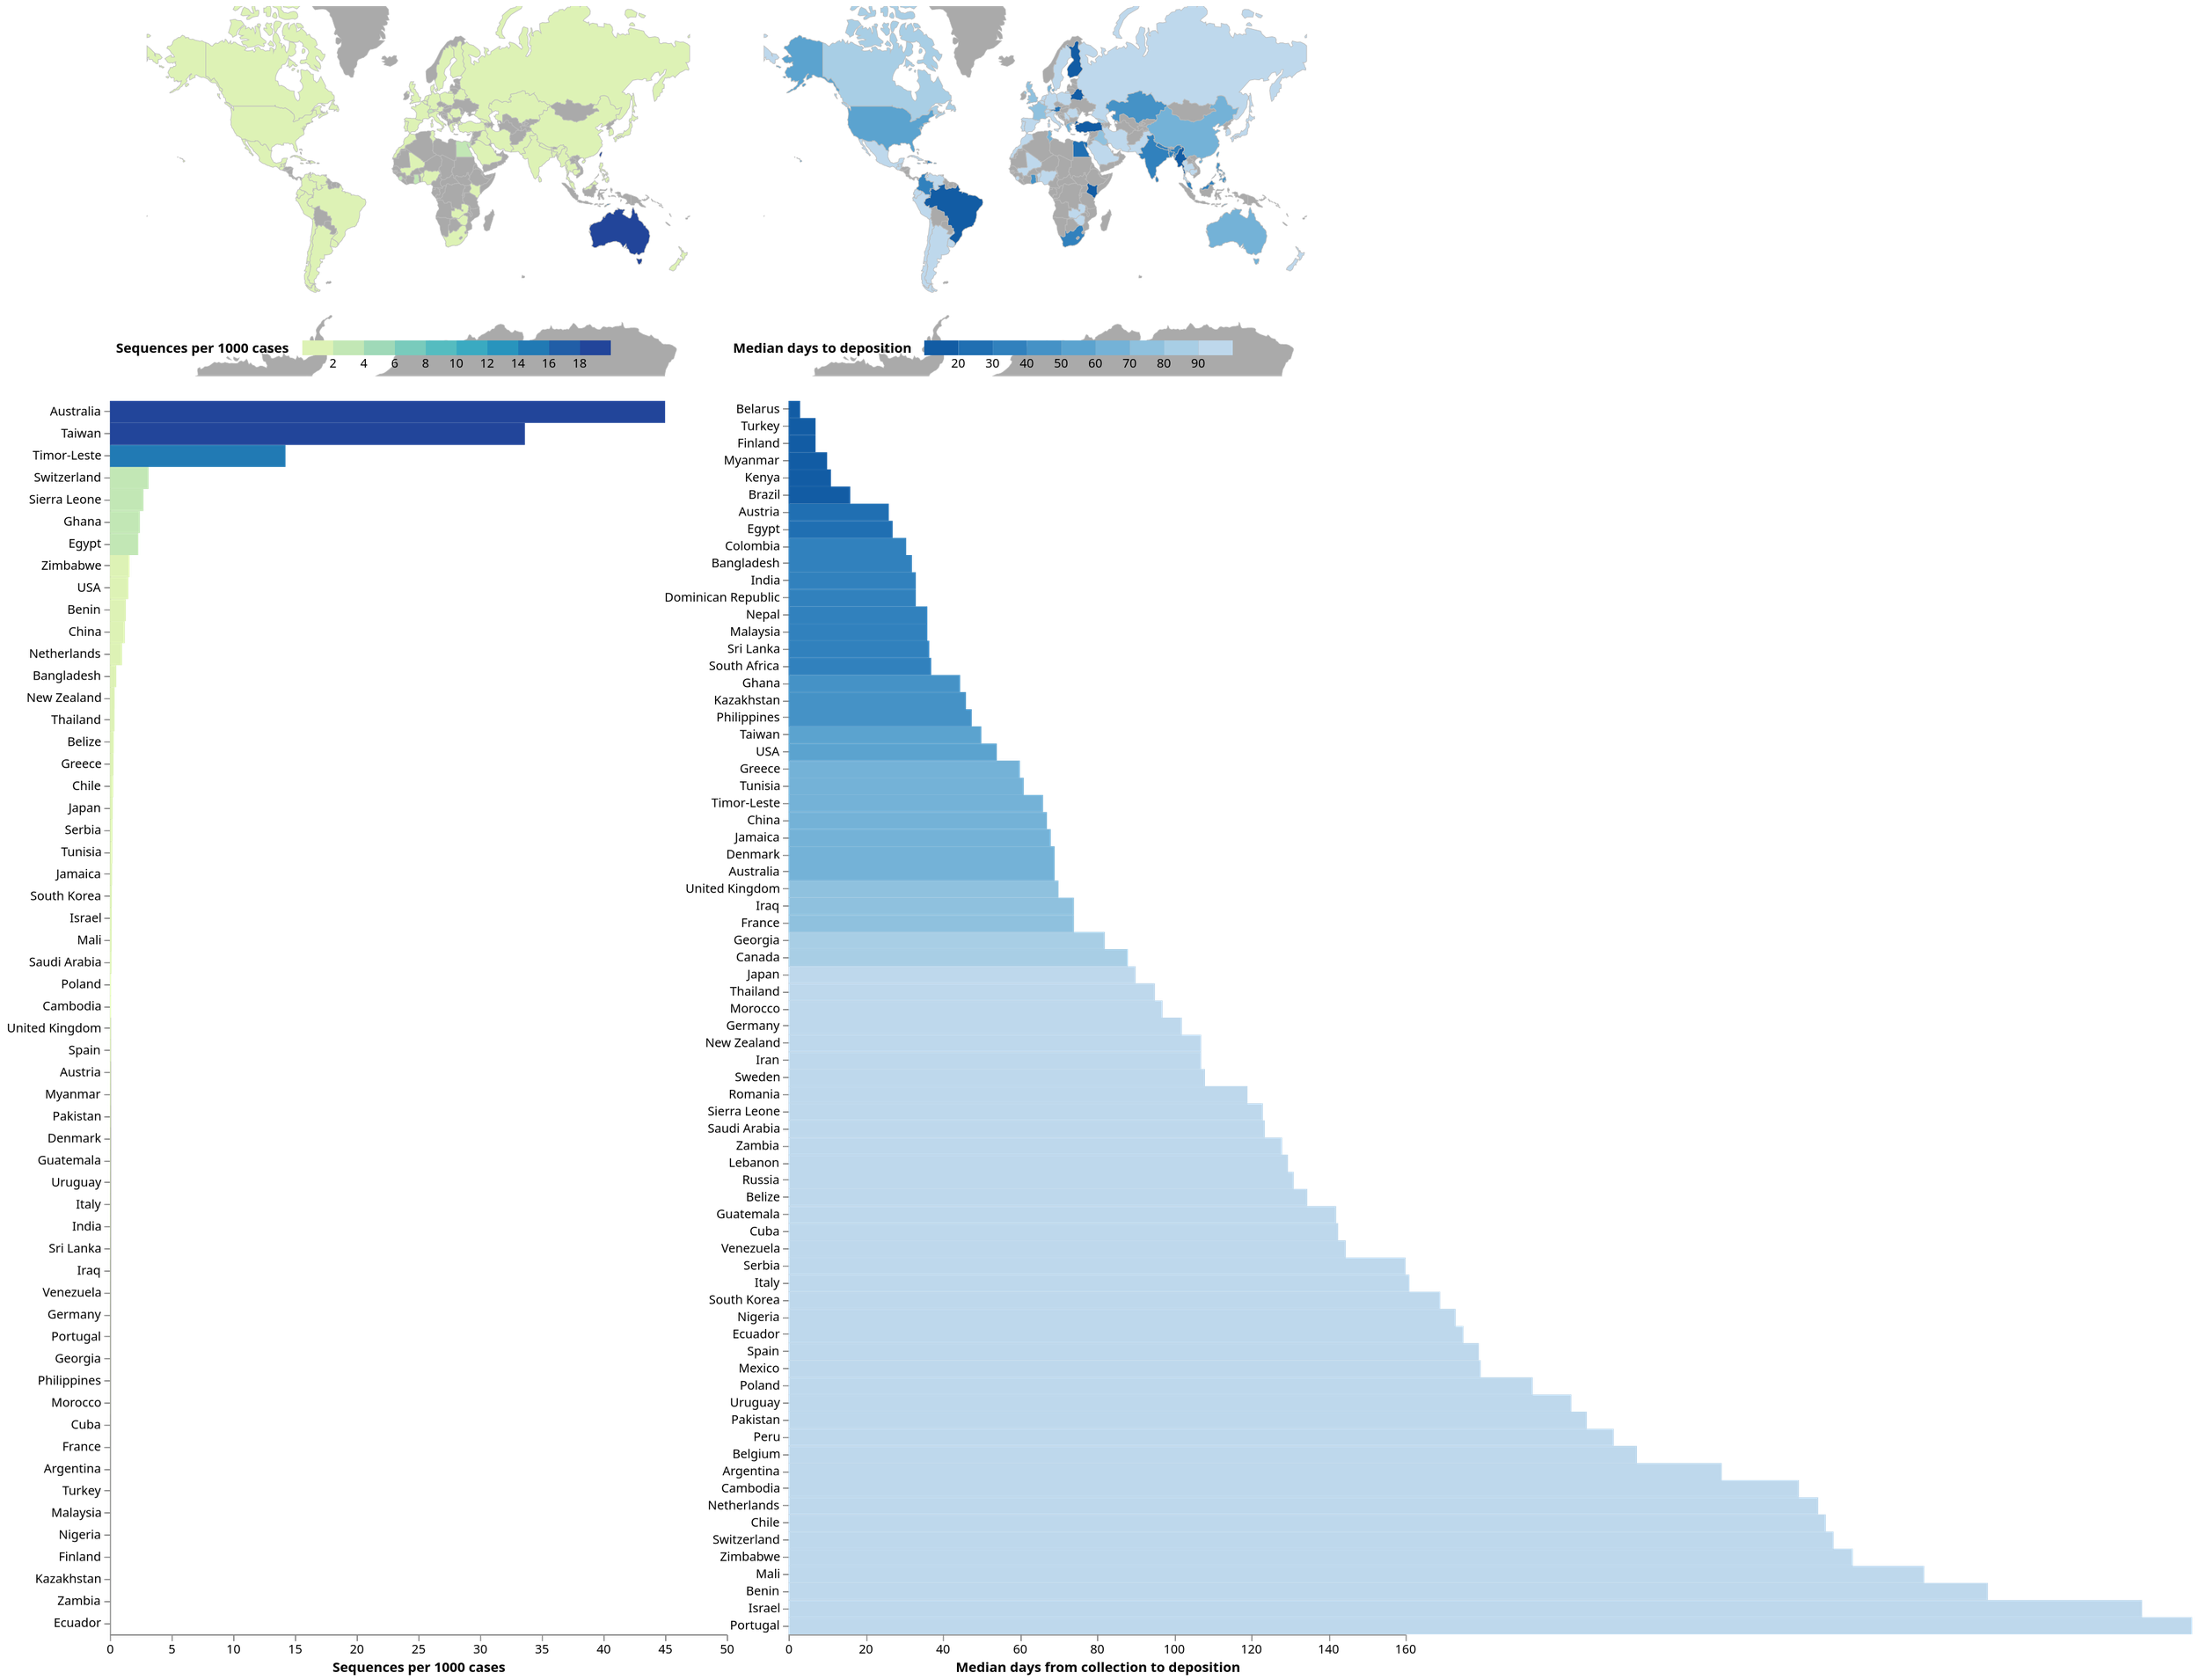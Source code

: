 {"$schema": "https://vega.github.io/schema/vega/v5.json", "description": "An interactive world map supporting pan and zoom.", "width": 1000, "height": 1300, "padding": 5, "signals": [{"name": "mapWidth", "update": "width / 2"}, {"name": "mapHeight", "update": "height - 1000"}, {"name": "chartXRange", "update": "[0, (width / 2) - 50]"}, {"name": "chartWidth", "update": "(width / 2) - 50"}, {"name": "chartHeight", "update": "height - 300"}, {"name": "chartX", "update": "mapWidth + 50"}, {"name": "chartY", "update": "mapHeight + 20"}, {"name": "tx", "update": "mapWidth / 2"}, {"name": "ty", "update": "mapHeight / 2"}, {"name": "scale", "value": 70, "on": [{"events": "[@seqMap:mouseover, @seqMap:mouseout] > wheel!, [@seqMapRect:mouseover, @seqMapRect:mouseout] > wheel!, [@turnaroundMap:mouseover, @turnaroundMap:mouseout] > wheel!, [@turnaroundMapRect:mouseover, @turnaroundMapRect:mouseout] > wheel!", "update": "clamp(scale * pow(1.0005, -event.deltaY * pow(16, event.deltaMode)), 70, 3000)"}]}, {"name": "angles", "value": [0, 0], "on": [{"events": "mousedown", "update": "[rotateX, centerY]"}]}, {"name": "cloned", "value": null, "on": [{"events": "mousedown", "update": "copy('projection')"}]}, {"name": "start", "value": null, "on": [{"events": "mousedown", "update": "invert(cloned, xy())"}]}, {"name": "drag", "value": null, "on": [{"events": "[@seqMapRect:mousedown, window:mouseup] > window:mousemove, [@seqMap:mousedown, window:mouseup] > window:mousemove, [@turnaroundMapRect:mousedown, window:mouseup] > window:mousemove, [@turnaroundMap:mousedown, window:mouseup] > window:mousemove", "update": "invert(cloned, xy())"}]}, {"name": "delta", "value": null, "on": [{"events": {"signal": "drag"}, "update": "[drag[0] - start[0], start[1] - drag[1]]"}]}, {"name": "rotateX", "value": 0, "on": [{"events": {"signal": "delta"}, "update": "angles[0] + delta[0]"}]}, {"name": "centerY", "value": 0, "on": [{"events": {"signal": "delta"}, "update": "clamp(angles[1] + delta[1], -60, 60)"}]}, {"name": "hoverCountry", "value": null, "on": [{"events": "@seqMap:mouseover, @turnaroundMap:mouseover, rect:mouseover", "update": "datum['Country_Region']"}, {"events": "@seqMap:mouseout, @turnaroundMap:mouseout, rect:mouseout", "update": "null"}, {"events": "@seqLabels:mouseover, @turnaroundLabels:mouseover", "update": "datum.value"}, {"events": "@seqLabels:mouseout, @turnaroundLabels:mouseout", "update": "null"}]}], "projections": [{"name": "projection", "type": "mercator", "scale": {"signal": "scale"}, "rotate": [{"signal": "rotateX"}, 0, 0], "center": [0, {"signal": "centerY"}], "translate": [{"signal": "tx"}, {"signal": "ty"}]}], "data": [{"name": "scores", "values": [{"UID": 4, "Country_Region": "Afghanistan", "median_turnaround_days": null, "min_turnaround_days": null, "max_turnaround_days": null, "num_sequences": 0.0, "cases": null, "sequences_per_case": 0.0}, {"UID": 8, "Country_Region": "Albania", "median_turnaround_days": null, "min_turnaround_days": null, "max_turnaround_days": null, "num_sequences": 0.0, "cases": null, "sequences_per_case": 0.0}, {"UID": 12, "Country_Region": "Algeria", "median_turnaround_days": null, "min_turnaround_days": null, "max_turnaround_days": null, "num_sequences": 0.0, "cases": null, "sequences_per_case": 0.0}, {"UID": 20, "Country_Region": "Andorra", "median_turnaround_days": null, "min_turnaround_days": null, "max_turnaround_days": null, "num_sequences": 0.0, "cases": null, "sequences_per_case": 0.0}, {"UID": 24, "Country_Region": "Angola", "median_turnaround_days": null, "min_turnaround_days": null, "max_turnaround_days": null, "num_sequences": 0.0, "cases": null, "sequences_per_case": 0.0}, {"UID": 28, "Country_Region": "Antigua and Barbuda", "median_turnaround_days": null, "min_turnaround_days": null, "max_turnaround_days": null, "num_sequences": 0.0, "cases": null, "sequences_per_case": 0.0}, {"UID": 32, "Country_Region": "Argentina", "median_turnaround_days": 242.0, "min_turnaround_days": 152.0, "max_turnaround_days": 261.0, "num_sequences": 42.0, "cases": 2860884.0, "sequences_per_case": 1.46808e-05}, {"UID": 51, "Country_Region": "Armenia", "median_turnaround_days": null, "min_turnaround_days": null, "max_turnaround_days": null, "num_sequences": 0.0, "cases": null, "sequences_per_case": 0.0}, {"UID": 40, "Country_Region": "Austria", "median_turnaround_days": 26.0, "min_turnaround_days": 26.0, "max_turnaround_days": 26.0, "num_sequences": 39.0, "cases": 608979.0, "sequences_per_case": 6.40416e-05}, {"UID": 31, "Country_Region": "Azerbaijan", "median_turnaround_days": null, "min_turnaround_days": null, "max_turnaround_days": null, "num_sequences": 0.0, "cases": null, "sequences_per_case": 0.0}, {"UID": 44, "Country_Region": "Bahamas", "median_turnaround_days": null, "min_turnaround_days": null, "max_turnaround_days": null, "num_sequences": 0.0, "cases": null, "sequences_per_case": 0.0}, {"UID": 48, "Country_Region": "Bahrain", "median_turnaround_days": 27.0, "min_turnaround_days": 14.0, "max_turnaround_days": 241.0, "num_sequences": 137.0, "cases": 171370.0, "sequences_per_case": 0.0007994398}, {"UID": 50, "Country_Region": "Bangladesh", "median_turnaround_days": 32.0, "min_turnaround_days": 8.0, "max_turnaround_days": 222.0, "num_sequences": 387.0, "cases": 745322.0, "sequences_per_case": 0.0005192387}, {"UID": 52, "Country_Region": "Barbados", "median_turnaround_days": null, "min_turnaround_days": null, "max_turnaround_days": null, "num_sequences": 0.0, "cases": null, "sequences_per_case": 0.0}, {"UID": 112, "Country_Region": "Belarus", "median_turnaround_days": 3.0, "min_turnaround_days": 3.0, "max_turnaround_days": 3.0, "num_sequences": 1.0, "cases": 352950.0, "sequences_per_case": 2.8333e-06}, {"UID": 56, "Country_Region": "Belgium", "median_turnaround_days": 220.0, "min_turnaround_days": 124.0, "max_turnaround_days": 316.0, "num_sequences": 2.0, "cases": 974418.0, "sequences_per_case": 2.0525e-06}, {"UID": 84, "Country_Region": "Belize", "median_turnaround_days": 134.5, "min_turnaround_days": 118.0, "max_turnaround_days": 157.0, "num_sequences": 4.0, "cases": 12599.0, "sequences_per_case": 0.0003174855}, {"UID": 204, "Country_Region": "Benin", "median_turnaround_days": 311.0, "min_turnaround_days": 287.0, "max_turnaround_days": 318.0, "num_sequences": 10.0, "cases": 7720.0, "sequences_per_case": 0.0012953368}, {"UID": 64, "Country_Region": "Bhutan", "median_turnaround_days": null, "min_turnaround_days": null, "max_turnaround_days": null, "num_sequences": 0.0, "cases": null, "sequences_per_case": 0.0}, {"UID": 68, "Country_Region": "Bolivia", "median_turnaround_days": null, "min_turnaround_days": null, "max_turnaround_days": null, "num_sequences": 0.0, "cases": null, "sequences_per_case": 0.0}, {"UID": 70, "Country_Region": "Bosnia and Herzegovina", "median_turnaround_days": null, "min_turnaround_days": null, "max_turnaround_days": null, "num_sequences": 0.0, "cases": null, "sequences_per_case": 0.0}, {"UID": 72, "Country_Region": "Botswana", "median_turnaround_days": null, "min_turnaround_days": null, "max_turnaround_days": null, "num_sequences": 0.0, "cases": null, "sequences_per_case": 0.0}, {"UID": 76, "Country_Region": "Brazil", "median_turnaround_days": 16.0, "min_turnaround_days": 3.0, "max_turnaround_days": 227.0, "num_sequences": 18.0, "cases": 14340787.0, "sequences_per_case": 1.2552e-06}, {"UID": 96, "Country_Region": "Brunei", "median_turnaround_days": null, "min_turnaround_days": null, "max_turnaround_days": null, "num_sequences": 0.0, "cases": null, "sequences_per_case": 0.0}, {"UID": 100, "Country_Region": "Bulgaria", "median_turnaround_days": null, "min_turnaround_days": null, "max_turnaround_days": null, "num_sequences": 0.0, "cases": null, "sequences_per_case": 0.0}, {"UID": 854, "Country_Region": "Burkina Faso", "median_turnaround_days": null, "min_turnaround_days": null, "max_turnaround_days": null, "num_sequences": 0.0, "cases": null, "sequences_per_case": 0.0}, {"UID": 104, "Country_Region": "Myanmar", "median_turnaround_days": 10.0, "min_turnaround_days": 10.0, "max_turnaround_days": 10.0, "num_sequences": 9.0, "cases": 142712.0, "sequences_per_case": 6.30641e-05}, {"UID": 108, "Country_Region": "Burundi", "median_turnaround_days": null, "min_turnaround_days": null, "max_turnaround_days": null, "num_sequences": 0.0, "cases": null, "sequences_per_case": 0.0}, {"UID": 132, "Country_Region": "Cabo Verde", "median_turnaround_days": null, "min_turnaround_days": null, "max_turnaround_days": null, "num_sequences": 0.0, "cases": null, "sequences_per_case": 0.0}, {"UID": 116, "Country_Region": "Cambodia", "median_turnaround_days": 262.0, "min_turnaround_days": 262.0, "max_turnaround_days": 262.0, "num_sequences": 1.0, "cases": 9975.0, "sequences_per_case": 0.0001002506}, {"UID": 120, "Country_Region": "Cameroon", "median_turnaround_days": null, "min_turnaround_days": null, "max_turnaround_days": null, "num_sequences": 0.0, "cases": null, "sequences_per_case": 0.0}, {"UID": 140, "Country_Region": "Central African Republic", "median_turnaround_days": null, "min_turnaround_days": null, "max_turnaround_days": null, "num_sequences": 0.0, "cases": null, "sequences_per_case": 0.0}, {"UID": 148, "Country_Region": "Chad", "median_turnaround_days": null, "min_turnaround_days": null, "max_turnaround_days": null, "num_sequences": 0.0, "cases": null, "sequences_per_case": 0.0}, {"UID": 152, "Country_Region": "Chile", "median_turnaround_days": 269.0, "min_turnaround_days": 91.0, "max_turnaround_days": 316.0, "num_sequences": 319.0, "cases": 1169536.0, "sequences_per_case": 0.0002727577}, {"UID": 170, "Country_Region": "Colombia", "median_turnaround_days": 30.5, "min_turnaround_days": 19.0, "max_turnaround_days": 42.0, "num_sequences": 2.0, "cases": 2774464.0, "sequences_per_case": 7.209e-07}, {"UID": 178, "Country_Region": "Republic of the Congo", "median_turnaround_days": null, "min_turnaround_days": null, "max_turnaround_days": null, "num_sequences": 0.0, "cases": null, "sequences_per_case": 0.0}, {"UID": 180, "Country_Region": "Democratic Republic of the Congo", "median_turnaround_days": null, "min_turnaround_days": null, "max_turnaround_days": null, "num_sequences": 0.0, "cases": null, "sequences_per_case": 0.0}, {"UID": 174, "Country_Region": "Comoros", "median_turnaround_days": null, "min_turnaround_days": null, "max_turnaround_days": null, "num_sequences": 0.0, "cases": null, "sequences_per_case": 0.0}, {"UID": 188, "Country_Region": "Costa Rica", "median_turnaround_days": null, "min_turnaround_days": null, "max_turnaround_days": null, "num_sequences": 0.0, "cases": null, "sequences_per_case": 0.0}, {"UID": 384, "Country_Region": "Cote d'Ivoire", "median_turnaround_days": null, "min_turnaround_days": null, "max_turnaround_days": null, "num_sequences": 0.0, "cases": null, "sequences_per_case": 0.0}, {"UID": 191, "Country_Region": "Croatia", "median_turnaround_days": null, "min_turnaround_days": null, "max_turnaround_days": null, "num_sequences": 0.0, "cases": null, "sequences_per_case": 0.0}, {"UID": 192, "Country_Region": "Cuba", "median_turnaround_days": 142.5, "min_turnaround_days": 140.0, "max_turnaround_days": 145.0, "num_sequences": 2.0, "cases": 101503.0, "sequences_per_case": 1.97039e-05}, {"UID": 196, "Country_Region": "Cyprus", "median_turnaround_days": null, "min_turnaround_days": null, "max_turnaround_days": null, "num_sequences": 0.0, "cases": null, "sequences_per_case": 0.0}, {"UID": 203, "Country_Region": "Czechia", "median_turnaround_days": null, "min_turnaround_days": null, "max_turnaround_days": null, "num_sequences": 0.0, "cases": null, "sequences_per_case": 0.0}, {"UID": 208, "Country_Region": "Denmark", "median_turnaround_days": 69.0, "min_turnaround_days": 57.0, "max_turnaround_days": 72.0, "num_sequences": 12.0, "cases": 247622.0, "sequences_per_case": 4.8461e-05}, {"UID": 234, "Country_Region": "Faroe Islands", "median_turnaround_days": null, "min_turnaround_days": null, "max_turnaround_days": null, "num_sequences": 0.0, "cases": null, "sequences_per_case": 0.0}, {"UID": 304, "Country_Region": "Greenland", "median_turnaround_days": null, "min_turnaround_days": null, "max_turnaround_days": null, "num_sequences": 0.0, "cases": null, "sequences_per_case": 0.0}, {"UID": 9999, "Country_Region": "Diamond Princess", "median_turnaround_days": null, "min_turnaround_days": null, "max_turnaround_days": null, "num_sequences": 0.0, "cases": null, "sequences_per_case": 0.0}, {"UID": 262, "Country_Region": "Djibouti", "median_turnaround_days": null, "min_turnaround_days": null, "max_turnaround_days": null, "num_sequences": 0.0, "cases": null, "sequences_per_case": 0.0}, {"UID": 212, "Country_Region": "Dominica", "median_turnaround_days": null, "min_turnaround_days": null, "max_turnaround_days": null, "num_sequences": 0.0, "cases": null, "sequences_per_case": 0.0}, {"UID": 214, "Country_Region": "Dominican Republic", "median_turnaround_days": 33.0, "min_turnaround_days": 33.0, "max_turnaround_days": 33.0, "num_sequences": 1.0, "cases": 264863.0, "sequences_per_case": 3.7755e-06}, {"UID": 218, "Country_Region": "Ecuador", "median_turnaround_days": 175.0, "min_turnaround_days": 30.0, "max_turnaround_days": 260.0, "num_sequences": 4.0, "cases": 373362.0, "sequences_per_case": 1.07135e-05}, {"UID": 818, "Country_Region": "Egypt", "median_turnaround_days": 27.0, "min_turnaround_days": 8.0, "max_turnaround_days": 301.0, "num_sequences": 513.0, "cases": 222523.0, "sequences_per_case": 0.0023053797}, {"UID": 222, "Country_Region": "El Salvador", "median_turnaround_days": null, "min_turnaround_days": null, "max_turnaround_days": null, "num_sequences": 0.0, "cases": null, "sequences_per_case": 0.0}, {"UID": 226, "Country_Region": "Equatorial Guinea", "median_turnaround_days": null, "min_turnaround_days": null, "max_turnaround_days": null, "num_sequences": 0.0, "cases": null, "sequences_per_case": 0.0}, {"UID": 232, "Country_Region": "Eritrea", "median_turnaround_days": null, "min_turnaround_days": null, "max_turnaround_days": null, "num_sequences": 0.0, "cases": null, "sequences_per_case": 0.0}, {"UID": 233, "Country_Region": "Estonia", "median_turnaround_days": null, "min_turnaround_days": null, "max_turnaround_days": null, "num_sequences": 0.0, "cases": null, "sequences_per_case": 0.0}, {"UID": 748, "Country_Region": "Eswatini", "median_turnaround_days": null, "min_turnaround_days": null, "max_turnaround_days": null, "num_sequences": 0.0, "cases": null, "sequences_per_case": 0.0}, {"UID": 231, "Country_Region": "Ethiopia", "median_turnaround_days": null, "min_turnaround_days": null, "max_turnaround_days": null, "num_sequences": 0.0, "cases": null, "sequences_per_case": 0.0}, {"UID": 242, "Country_Region": "Fiji", "median_turnaround_days": null, "min_turnaround_days": null, "max_turnaround_days": null, "num_sequences": 0.0, "cases": null, "sequences_per_case": 0.0}, {"UID": 246, "Country_Region": "Finland", "median_turnaround_days": 7.0, "min_turnaround_days": 7.0, "max_turnaround_days": 7.0, "num_sequences": 1.0, "cases": 85804.0, "sequences_per_case": 1.16545e-05}, {"UID": 250, "Country_Region": "France", "median_turnaround_days": 74.0, "min_turnaround_days": 40.0, "max_turnaround_days": 306.0, "num_sequences": 91.0, "cases": 5456857.0, "sequences_per_case": 1.66763e-05}, {"UID": 254, "Country_Region": "French Guiana", "median_turnaround_days": null, "min_turnaround_days": null, "max_turnaround_days": null, "num_sequences": 0.0, "cases": null, "sequences_per_case": 0.0}, {"UID": 258, "Country_Region": "French Polynesia", "median_turnaround_days": null, "min_turnaround_days": null, "max_turnaround_days": null, "num_sequences": 0.0, "cases": null, "sequences_per_case": 0.0}, {"UID": 312, "Country_Region": "Guadeloupe", "median_turnaround_days": null, "min_turnaround_days": null, "max_turnaround_days": null, "num_sequences": 0.0, "cases": null, "sequences_per_case": 0.0}, {"UID": 474, "Country_Region": "Martinique", "median_turnaround_days": null, "min_turnaround_days": null, "max_turnaround_days": null, "num_sequences": 0.0, "cases": null, "sequences_per_case": 0.0}, {"UID": 175, "Country_Region": "Mayotte", "median_turnaround_days": null, "min_turnaround_days": null, "max_turnaround_days": null, "num_sequences": 0.0, "cases": null, "sequences_per_case": 0.0}, {"UID": 540, "Country_Region": "New Caledonia", "median_turnaround_days": null, "min_turnaround_days": null, "max_turnaround_days": null, "num_sequences": 0.0, "cases": null, "sequences_per_case": 0.0}, {"UID": 638, "Country_Region": "Reunion", "median_turnaround_days": null, "min_turnaround_days": null, "max_turnaround_days": null, "num_sequences": 0.0, "cases": null, "sequences_per_case": 0.0}, {"UID": 652, "Country_Region": "Saint Barthelemy", "median_turnaround_days": null, "min_turnaround_days": null, "max_turnaround_days": null, "num_sequences": 0.0, "cases": null, "sequences_per_case": 0.0}, {"UID": 666, "Country_Region": "Saint Pierre and Miquelon", "median_turnaround_days": null, "min_turnaround_days": null, "max_turnaround_days": null, "num_sequences": 0.0, "cases": null, "sequences_per_case": 0.0}, {"UID": 663, "Country_Region": "St Martin", "median_turnaround_days": null, "min_turnaround_days": null, "max_turnaround_days": null, "num_sequences": 0.0, "cases": null, "sequences_per_case": 0.0}, {"UID": 266, "Country_Region": "Gabon", "median_turnaround_days": null, "min_turnaround_days": null, "max_turnaround_days": null, "num_sequences": 0.0, "cases": null, "sequences_per_case": 0.0}, {"UID": 270, "Country_Region": "Gambia", "median_turnaround_days": null, "min_turnaround_days": null, "max_turnaround_days": null, "num_sequences": 0.0, "cases": null, "sequences_per_case": 0.0}, {"UID": 268, "Country_Region": "Georgia", "median_turnaround_days": 82.0, "min_turnaround_days": 54.0, "max_turnaround_days": 98.0, "num_sequences": 8.0, "cases": 303751.0, "sequences_per_case": 2.63374e-05}, {"UID": 276, "Country_Region": "Germany", "median_turnaround_days": 102.0, "min_turnaround_days": 45.0, "max_turnaround_days": 355.0, "num_sequences": 95.0, "cases": 3306692.0, "sequences_per_case": 2.87296e-05}, {"UID": 288, "Country_Region": "Ghana", "median_turnaround_days": 44.5, "min_turnaround_days": 23.0, "max_turnaround_days": 190.0, "num_sequences": 224.0, "cases": 92166.0, "sequences_per_case": 0.0024303973}, {"UID": 300, "Country_Region": "Greece", "median_turnaround_days": 60.0, "min_turnaround_days": 26.0, "max_turnaround_days": 69.0, "num_sequences": 98.0, "cases": 333129.0, "sequences_per_case": 0.0002941803}, {"UID": 308, "Country_Region": "Grenada", "median_turnaround_days": null, "min_turnaround_days": null, "max_turnaround_days": null, "num_sequences": 0.0, "cases": null, "sequences_per_case": 0.0}, {"UID": 320, "Country_Region": "Guatemala", "median_turnaround_days": 142.0, "min_turnaround_days": 137.0, "max_turnaround_days": 145.0, "num_sequences": 10.0, "cases": 221698.0, "sequences_per_case": 4.51064e-05}, {"UID": 324, "Country_Region": "Guinea", "median_turnaround_days": null, "min_turnaround_days": null, "max_turnaround_days": null, "num_sequences": 0.0, "cases": null, "sequences_per_case": 0.0}, {"UID": 624, "Country_Region": "Guinea-Bissau", "median_turnaround_days": null, "min_turnaround_days": null, "max_turnaround_days": null, "num_sequences": 0.0, "cases": null, "sequences_per_case": 0.0}, {"UID": 328, "Country_Region": "Guyana", "median_turnaround_days": null, "min_turnaround_days": null, "max_turnaround_days": null, "num_sequences": 0.0, "cases": null, "sequences_per_case": 0.0}, {"UID": 332, "Country_Region": "Haiti", "median_turnaround_days": null, "min_turnaround_days": null, "max_turnaround_days": null, "num_sequences": 0.0, "cases": null, "sequences_per_case": 0.0}, {"UID": 336, "Country_Region": "Holy See", "median_turnaround_days": null, "min_turnaround_days": null, "max_turnaround_days": null, "num_sequences": 0.0, "cases": null, "sequences_per_case": 0.0}, {"UID": 340, "Country_Region": "Honduras", "median_turnaround_days": null, "min_turnaround_days": null, "max_turnaround_days": null, "num_sequences": 0.0, "cases": null, "sequences_per_case": 0.0}, {"UID": 348, "Country_Region": "Hungary", "median_turnaround_days": null, "min_turnaround_days": null, "max_turnaround_days": null, "num_sequences": 0.0, "cases": null, "sequences_per_case": 0.0}, {"UID": 352, "Country_Region": "Iceland", "median_turnaround_days": null, "min_turnaround_days": null, "max_turnaround_days": null, "num_sequences": 0.0, "cases": null, "sequences_per_case": 0.0}, {"UID": 356, "Country_Region": "India", "median_turnaround_days": 33.0, "min_turnaround_days": 10.0, "max_turnaround_days": 264.0, "num_sequences": 715.0, "cases": 17313163.0, "sequences_per_case": 4.12981e-05}, {"UID": 360, "Country_Region": "Indonesia", "median_turnaround_days": null, "min_turnaround_days": null, "max_turnaround_days": null, "num_sequences": 0.0, "cases": null, "sequences_per_case": 0.0}, {"UID": 364, "Country_Region": "Iran", "median_turnaround_days": 107.0, "min_turnaround_days": 28.0, "max_turnaround_days": 135.0, "num_sequences": 9.0, "cases": 2396204.0, "sequences_per_case": 3.7559e-06}, {"UID": 368, "Country_Region": "Iraq", "median_turnaround_days": 74.0, "min_turnaround_days": 7.0, "max_turnaround_days": 148.0, "num_sequences": 33.0, "cases": 1031322.0, "sequences_per_case": 3.19978e-05}, {"UID": 372, "Country_Region": "Ireland", "median_turnaround_days": null, "min_turnaround_days": null, "max_turnaround_days": null, "num_sequences": 0.0, "cases": null, "sequences_per_case": 0.0}, {"UID": 376, "Country_Region": "Israel", "median_turnaround_days": 351.0, "min_turnaround_days": 33.0, "max_turnaround_days": 367.0, "num_sequences": 125.0, "cases": 838024.0, "sequences_per_case": 0.0001491604}, {"UID": 380, "Country_Region": "Italy", "median_turnaround_days": 161.0, "min_turnaround_days": 4.0, "max_turnaround_days": 333.0, "num_sequences": 168.0, "cases": 3962674.0, "sequences_per_case": 4.23956e-05}, {"UID": 388, "Country_Region": "Jamaica", "median_turnaround_days": 68.0, "min_turnaround_days": 66.0, "max_turnaround_days": 74.0, "num_sequences": 8.0, "cases": 45004.0, "sequences_per_case": 0.000177762}, {"UID": 392, "Country_Region": "Japan", "median_turnaround_days": 90.0, "min_turnaround_days": 19.0, "max_turnaround_days": 309.0, "num_sequences": 130.0, "cases": 568621.0, "sequences_per_case": 0.0002286233}, {"UID": 400, "Country_Region": "Jordan", "median_turnaround_days": null, "min_turnaround_days": null, "max_turnaround_days": null, "num_sequences": 0.0, "cases": null, "sequences_per_case": 0.0}, {"UID": 398, "Country_Region": "Kazakhstan", "median_turnaround_days": 46.0, "min_turnaround_days": 46.0, "max_turnaround_days": 46.0, "num_sequences": 4.0, "cases": 361575.0, "sequences_per_case": 1.10627e-05}, {"UID": 404, "Country_Region": "Kenya", "median_turnaround_days": 11.0, "min_turnaround_days": 11.0, "max_turnaround_days": 11.0, "num_sequences": 1.0, "cases": 156787.0, "sequences_per_case": 6.3781e-06}, {"UID": 410, "Country_Region": "South Korea", "median_turnaround_days": 169.0, "min_turnaround_days": 38.0, "max_turnaround_days": 342.0, "num_sequences": 19.0, "cases": 119387.0, "sequences_per_case": 0.0001591463}, {"UID": 383, "Country_Region": "Kosovo", "median_turnaround_days": null, "min_turnaround_days": null, "max_turnaround_days": null, "num_sequences": 0.0, "cases": null, "sequences_per_case": 0.0}, {"UID": 414, "Country_Region": "Kuwait", "median_turnaround_days": null, "min_turnaround_days": null, "max_turnaround_days": null, "num_sequences": 0.0, "cases": null, "sequences_per_case": 0.0}, {"UID": 417, "Country_Region": "Kyrgyzstan", "median_turnaround_days": null, "min_turnaround_days": null, "max_turnaround_days": null, "num_sequences": 0.0, "cases": null, "sequences_per_case": 0.0}, {"UID": 418, "Country_Region": "Laos", "median_turnaround_days": null, "min_turnaround_days": null, "max_turnaround_days": null, "num_sequences": 0.0, "cases": null, "sequences_per_case": 0.0}, {"UID": 428, "Country_Region": "Latvia", "median_turnaround_days": null, "min_turnaround_days": null, "max_turnaround_days": null, "num_sequences": 0.0, "cases": null, "sequences_per_case": 0.0}, {"UID": 422, "Country_Region": "Lebanon", "median_turnaround_days": 129.5, "min_turnaround_days": 129.0, "max_turnaround_days": 131.0, "num_sequences": 4.0, "cases": 520939.0, "sequences_per_case": 7.6784e-06}, {"UID": 426, "Country_Region": "Lesotho", "median_turnaround_days": null, "min_turnaround_days": null, "max_turnaround_days": null, "num_sequences": 0.0, "cases": null, "sequences_per_case": 0.0}, {"UID": 430, "Country_Region": "Liberia", "median_turnaround_days": null, "min_turnaround_days": null, "max_turnaround_days": null, "num_sequences": 0.0, "cases": null, "sequences_per_case": 0.0}, {"UID": 434, "Country_Region": "Libya", "median_turnaround_days": null, "min_turnaround_days": null, "max_turnaround_days": null, "num_sequences": 0.0, "cases": null, "sequences_per_case": 0.0}, {"UID": 438, "Country_Region": "Liechtenstein", "median_turnaround_days": null, "min_turnaround_days": null, "max_turnaround_days": null, "num_sequences": 0.0, "cases": null, "sequences_per_case": 0.0}, {"UID": 440, "Country_Region": "Lithuania", "median_turnaround_days": null, "min_turnaround_days": null, "max_turnaround_days": null, "num_sequences": 0.0, "cases": null, "sequences_per_case": 0.0}, {"UID": 442, "Country_Region": "Luxembourg", "median_turnaround_days": null, "min_turnaround_days": null, "max_turnaround_days": null, "num_sequences": 0.0, "cases": null, "sequences_per_case": 0.0}, {"UID": 450, "Country_Region": "Madagascar", "median_turnaround_days": null, "min_turnaround_days": null, "max_turnaround_days": null, "num_sequences": 0.0, "cases": null, "sequences_per_case": 0.0}, {"UID": 454, "Country_Region": "Malawi", "median_turnaround_days": null, "min_turnaround_days": null, "max_turnaround_days": null, "num_sequences": 0.0, "cases": null, "sequences_per_case": 0.0}, {"UID": 458, "Country_Region": "Malaysia", "median_turnaround_days": 36.0, "min_turnaround_days": 34.0, "max_turnaround_days": 188.0, "num_sequences": 5.0, "cases": 392942.0, "sequences_per_case": 1.27245e-05}, {"UID": 462, "Country_Region": "Maldives", "median_turnaround_days": null, "min_turnaround_days": null, "max_turnaround_days": null, "num_sequences": 0.0, "cases": null, "sequences_per_case": 0.0}, {"UID": 466, "Country_Region": "Mali", "median_turnaround_days": 294.5, "min_turnaround_days": 288.0, "max_turnaround_days": 301.0, "num_sequences": 2.0, "cases": 13627.0, "sequences_per_case": 0.0001467674}, {"UID": 470, "Country_Region": "Malta", "median_turnaround_days": 32.5, "min_turnaround_days": 30.0, "max_turnaround_days": 49.0, "num_sequences": 6.0, "cases": 30174.0, "sequences_per_case": 0.0001988467}, {"UID": 584, "Country_Region": "Marshall Islands", "median_turnaround_days": null, "min_turnaround_days": null, "max_turnaround_days": null, "num_sequences": 0.0, "cases": null, "sequences_per_case": 0.0}, {"UID": 478, "Country_Region": "Mauritania", "median_turnaround_days": null, "min_turnaround_days": null, "max_turnaround_days": null, "num_sequences": 0.0, "cases": null, "sequences_per_case": 0.0}, {"UID": 480, "Country_Region": "Mauritius", "median_turnaround_days": null, "min_turnaround_days": null, "max_turnaround_days": null, "num_sequences": 0.0, "cases": null, "sequences_per_case": 0.0}, {"UID": 484, "Country_Region": "Mexico", "median_turnaround_days": 179.5, "min_turnaround_days": 144.0, "max_turnaround_days": 189.0, "num_sequences": 10.0, "cases": 2328391.0, "sequences_per_case": 4.2948e-06}, {"UID": 583, "Country_Region": "Micronesia", "median_turnaround_days": null, "min_turnaround_days": null, "max_turnaround_days": null, "num_sequences": 0.0, "cases": null, "sequences_per_case": 0.0}, {"UID": 498, "Country_Region": "Moldova", "median_turnaround_days": null, "min_turnaround_days": null, "max_turnaround_days": null, "num_sequences": 0.0, "cases": null, "sequences_per_case": 0.0}, {"UID": 492, "Country_Region": "Monaco", "median_turnaround_days": null, "min_turnaround_days": null, "max_turnaround_days": null, "num_sequences": 0.0, "cases": null, "sequences_per_case": 0.0}, {"UID": 496, "Country_Region": "Mongolia", "median_turnaround_days": null, "min_turnaround_days": null, "max_turnaround_days": null, "num_sequences": 0.0, "cases": null, "sequences_per_case": 0.0}, {"UID": 499, "Country_Region": "Montenegro", "median_turnaround_days": null, "min_turnaround_days": null, "max_turnaround_days": null, "num_sequences": 0.0, "cases": null, "sequences_per_case": 0.0}, {"UID": 504, "Country_Region": "Morocco", "median_turnaround_days": 97.0, "min_turnaround_days": 21.0, "max_turnaround_days": 223.0, "num_sequences": 12.0, "cases": 509363.0, "sequences_per_case": 2.35588e-05}, {"UID": 508, "Country_Region": "Mozambique", "median_turnaround_days": null, "min_turnaround_days": null, "max_turnaround_days": null, "num_sequences": 0.0, "cases": null, "sequences_per_case": 0.0}, {"UID": 8888, "Country_Region": "MS Zaandam", "median_turnaround_days": null, "min_turnaround_days": null, "max_turnaround_days": null, "num_sequences": 0.0, "cases": null, "sequences_per_case": 0.0}, {"UID": 516, "Country_Region": "Namibia", "median_turnaround_days": null, "min_turnaround_days": null, "max_turnaround_days": null, "num_sequences": 0.0, "cases": null, "sequences_per_case": 0.0}, {"UID": 524, "Country_Region": "Nepal", "median_turnaround_days": 36.0, "min_turnaround_days": 36.0, "max_turnaround_days": 36.0, "num_sequences": 1.0, "cases": 300119.0, "sequences_per_case": 3.332e-06}, {"UID": 528, "Country_Region": "Netherlands", "median_turnaround_days": 267.0, "min_turnaround_days": 4.0, "max_turnaround_days": 390.0, "num_sequences": 1444.0, "cases": 1461137.0, "sequences_per_case": 0.0009882715}, {"UID": 533, "Country_Region": "Aruba", "median_turnaround_days": null, "min_turnaround_days": null, "max_turnaround_days": null, "num_sequences": 0.0, "cases": null, "sequences_per_case": 0.0}, {"UID": 531, "Country_Region": "Curacao", "median_turnaround_days": null, "min_turnaround_days": null, "max_turnaround_days": null, "num_sequences": 0.0, "cases": null, "sequences_per_case": 0.0}, {"UID": 534, "Country_Region": "Sint Maarten", "median_turnaround_days": null, "min_turnaround_days": null, "max_turnaround_days": null, "num_sequences": 0.0, "cases": null, "sequences_per_case": 0.0}, {"UID": 535, "Country_Region": "Bonaire, Sint Eustatius and Saba", "median_turnaround_days": null, "min_turnaround_days": null, "max_turnaround_days": null, "num_sequences": 0.0, "cases": null, "sequences_per_case": 0.0}, {"UID": 554, "Country_Region": "New Zealand", "median_turnaround_days": 107.0, "min_turnaround_days": 107.0, "max_turnaround_days": 107.0, "num_sequences": 1.0, "cases": 2601.0, "sequences_per_case": 0.0003844675}, {"UID": 558, "Country_Region": "Nicaragua", "median_turnaround_days": null, "min_turnaround_days": null, "max_turnaround_days": null, "num_sequences": 0.0, "cases": null, "sequences_per_case": 0.0}, {"UID": 562, "Country_Region": "Niger", "median_turnaround_days": null, "min_turnaround_days": null, "max_turnaround_days": null, "num_sequences": 0.0, "cases": null, "sequences_per_case": 0.0}, {"UID": 566, "Country_Region": "Nigeria", "median_turnaround_days": 173.0, "min_turnaround_days": 99.0, "max_turnaround_days": 247.0, "num_sequences": 2.0, "cases": 164719.0, "sequences_per_case": 1.21419e-05}, {"UID": 807, "Country_Region": "North Macedonia", "median_turnaround_days": null, "min_turnaround_days": null, "max_turnaround_days": null, "num_sequences": 0.0, "cases": null, "sequences_per_case": 0.0}, {"UID": 578, "Country_Region": "Norway", "median_turnaround_days": null, "min_turnaround_days": null, "max_turnaround_days": null, "num_sequences": 0.0, "cases": null, "sequences_per_case": 0.0}, {"UID": 512, "Country_Region": "Oman", "median_turnaround_days": null, "min_turnaround_days": null, "max_turnaround_days": null, "num_sequences": 0.0, "cases": null, "sequences_per_case": 0.0}, {"UID": 586, "Country_Region": "Pakistan", "median_turnaround_days": 207.0, "min_turnaround_days": 21.0, "max_turnaround_days": 340.0, "num_sequences": 46.0, "cases": 800452.0, "sequences_per_case": 5.74675e-05}, {"UID": 585, "Country_Region": "Palau", "median_turnaround_days": null, "min_turnaround_days": null, "max_turnaround_days": null, "num_sequences": 0.0, "cases": null, "sequences_per_case": 0.0}, {"UID": 591, "Country_Region": "Panama", "median_turnaround_days": null, "min_turnaround_days": null, "max_turnaround_days": null, "num_sequences": 0.0, "cases": null, "sequences_per_case": 0.0}, {"UID": 598, "Country_Region": "Papua New Guinea", "median_turnaround_days": null, "min_turnaround_days": null, "max_turnaround_days": null, "num_sequences": 0.0, "cases": null, "sequences_per_case": 0.0}, {"UID": 600, "Country_Region": "Paraguay", "median_turnaround_days": null, "min_turnaround_days": null, "max_turnaround_days": null, "num_sequences": 0.0, "cases": null, "sequences_per_case": 0.0}, {"UID": 604, "Country_Region": "Peru", "median_turnaround_days": 214.0, "min_turnaround_days": 21.0, "max_turnaround_days": 217.0, "num_sequences": 6.0, "cases": 1761575.0, "sequences_per_case": 3.406e-06}, {"UID": 608, "Country_Region": "Philippines", "median_turnaround_days": 47.5, "min_turnaround_days": 38.0, "max_turnaround_days": 144.0, "num_sequences": 24.0, "cases": 997523.0, "sequences_per_case": 2.40596e-05}, {"UID": 616, "Country_Region": "Poland", "median_turnaround_days": 193.0, "min_turnaround_days": 26.0, "max_turnaround_days": 261.0, "num_sequences": 277.0, "cases": 2758856.0, "sequences_per_case": 0.0001004039}, {"UID": 620, "Country_Region": "Portugal", "median_turnaround_days": 364.0, "min_turnaround_days": 364.0, "max_turnaround_days": 364.0, "num_sequences": 22.0, "cases": 834442.0, "sequences_per_case": 2.63649e-05}, {"UID": 634, "Country_Region": "Qatar", "median_turnaround_days": null, "min_turnaround_days": null, "max_turnaround_days": null, "num_sequences": 0.0, "cases": null, "sequences_per_case": 0.0}, {"UID": 642, "Country_Region": "Romania", "median_turnaround_days": 119.0, "min_turnaround_days": 119.0, "max_turnaround_days": 119.0, "num_sequences": 1.0, "cases": 1046264.0, "sequences_per_case": 9.558e-07}, {"UID": 643, "Country_Region": "Russia", "median_turnaround_days": 131.0, "min_turnaround_days": 88.0, "max_turnaround_days": 306.0, "num_sequences": 15.0, "cases": 4708640.0, "sequences_per_case": 3.1856e-06}, {"UID": 646, "Country_Region": "Rwanda", "median_turnaround_days": null, "min_turnaround_days": null, "max_turnaround_days": null, "num_sequences": 0.0, "cases": null, "sequences_per_case": 0.0}, {"UID": 659, "Country_Region": "Saint Kitts and Nevis", "median_turnaround_days": null, "min_turnaround_days": null, "max_turnaround_days": null, "num_sequences": 0.0, "cases": null, "sequences_per_case": 0.0}, {"UID": 662, "Country_Region": "Saint Lucia", "median_turnaround_days": null, "min_turnaround_days": null, "max_turnaround_days": null, "num_sequences": 0.0, "cases": null, "sequences_per_case": 0.0}, {"UID": 670, "Country_Region": "Saint Vincent and the Grenadines", "median_turnaround_days": null, "min_turnaround_days": null, "max_turnaround_days": null, "num_sequences": 0.0, "cases": null, "sequences_per_case": 0.0}, {"UID": 882, "Country_Region": "Samoa", "median_turnaround_days": null, "min_turnaround_days": null, "max_turnaround_days": null, "num_sequences": 0.0, "cases": null, "sequences_per_case": 0.0}, {"UID": 674, "Country_Region": "San Marino", "median_turnaround_days": null, "min_turnaround_days": null, "max_turnaround_days": null, "num_sequences": 0.0, "cases": null, "sequences_per_case": 0.0}, {"UID": 678, "Country_Region": "Sao Tome and Principe", "median_turnaround_days": null, "min_turnaround_days": null, "max_turnaround_days": null, "num_sequences": 0.0, "cases": null, "sequences_per_case": 0.0}, {"UID": 682, "Country_Region": "Saudi Arabia", "median_turnaround_days": 123.5, "min_turnaround_days": 91.0, "max_turnaround_days": 162.0, "num_sequences": 56.0, "cases": 412216.0, "sequences_per_case": 0.0001358511}, {"UID": 686, "Country_Region": "Senegal", "median_turnaround_days": null, "min_turnaround_days": null, "max_turnaround_days": null, "num_sequences": 0.0, "cases": null, "sequences_per_case": 0.0}, {"UID": 688, "Country_Region": "Serbia", "median_turnaround_days": 160.0, "min_turnaround_days": 26.0, "max_turnaround_days": 305.0, "num_sequences": 145.0, "cases": 679667.0, "sequences_per_case": 0.0002133398}, {"UID": 690, "Country_Region": "Seychelles", "median_turnaround_days": null, "min_turnaround_days": null, "max_turnaround_days": null, "num_sequences": 0.0, "cases": null, "sequences_per_case": 0.0}, {"UID": 694, "Country_Region": "Sierra Leone", "median_turnaround_days": 123.0, "min_turnaround_days": 106.0, "max_turnaround_days": 134.0, "num_sequences": 11.0, "cases": 4044.0, "sequences_per_case": 0.0027200791}, {"UID": 702, "Country_Region": "Singapore", "median_turnaround_days": null, "min_turnaround_days": null, "max_turnaround_days": null, "num_sequences": 0.0, "cases": null, "sequences_per_case": 0.0}, {"UID": 703, "Country_Region": "Slovakia", "median_turnaround_days": null, "min_turnaround_days": null, "max_turnaround_days": null, "num_sequences": 0.0, "cases": null, "sequences_per_case": 0.0}, {"UID": 705, "Country_Region": "Slovenia", "median_turnaround_days": null, "min_turnaround_days": null, "max_turnaround_days": null, "num_sequences": 0.0, "cases": null, "sequences_per_case": 0.0}, {"UID": 90, "Country_Region": "Solomon Islands", "median_turnaround_days": null, "min_turnaround_days": null, "max_turnaround_days": null, "num_sequences": 0.0, "cases": null, "sequences_per_case": 0.0}, {"UID": 706, "Country_Region": "Somalia", "median_turnaround_days": null, "min_turnaround_days": null, "max_turnaround_days": null, "num_sequences": 0.0, "cases": null, "sequences_per_case": 0.0}, {"UID": 710, "Country_Region": "South Africa", "median_turnaround_days": 37.0, "min_turnaround_days": 37.0, "max_turnaround_days": 37.0, "num_sequences": 1.0, "cases": 1575471.0, "sequences_per_case": 6.347e-07}, {"UID": 728, "Country_Region": "South Sudan", "median_turnaround_days": null, "min_turnaround_days": null, "max_turnaround_days": null, "num_sequences": 0.0, "cases": null, "sequences_per_case": 0.0}, {"UID": 724, "Country_Region": "Spain", "median_turnaround_days": 179.0, "min_turnaround_days": 9.0, "max_turnaround_days": 287.0, "num_sequences": 273.0, "cases": 3468617.0, "sequences_per_case": 7.87057e-05}, {"UID": 144, "Country_Region": "Sri Lanka", "median_turnaround_days": 36.5, "min_turnaround_days": 23.0, "max_turnaround_days": 44.0, "num_sequences": 4.0, "cases": 101379.0, "sequences_per_case": 3.94559e-05}, {"UID": 729, "Country_Region": "Sudan", "median_turnaround_days": null, "min_turnaround_days": null, "max_turnaround_days": null, "num_sequences": 0.0, "cases": null, "sequences_per_case": 0.0}, {"UID": 740, "Country_Region": "Suriname", "median_turnaround_days": null, "min_turnaround_days": null, "max_turnaround_days": null, "num_sequences": 0.0, "cases": null, "sequences_per_case": 0.0}, {"UID": 752, "Country_Region": "Sweden", "median_turnaround_days": 108.0, "min_turnaround_days": 14.0, "max_turnaround_days": 114.0, "num_sequences": 5.0, "cases": 938343.0, "sequences_per_case": 5.3285e-06}, {"UID": 756, "Country_Region": "Switzerland", "median_turnaround_days": 271.0, "min_turnaround_days": 191.0, "max_turnaround_days": 345.0, "num_sequences": 2028.0, "cases": 646509.0, "sequences_per_case": 0.0031368473}, {"UID": 760, "Country_Region": "Syria", "median_turnaround_days": null, "min_turnaround_days": null, "max_turnaround_days": null, "num_sequences": 0.0, "cases": null, "sequences_per_case": 0.0}, {"UID": 158, "Country_Region": "Taiwan", "median_turnaround_days": 50.0, "min_turnaround_days": 9.0, "max_turnaround_days": 262.0, "num_sequences": 37.0, "cases": 1100.0, "sequences_per_case": 0.0336363636}, {"UID": 762, "Country_Region": "Tajikistan", "median_turnaround_days": null, "min_turnaround_days": null, "max_turnaround_days": null, "num_sequences": 0.0, "cases": null, "sequences_per_case": 0.0}, {"UID": 834, "Country_Region": "Tanzania", "median_turnaround_days": null, "min_turnaround_days": null, "max_turnaround_days": null, "num_sequences": 0.0, "cases": null, "sequences_per_case": 0.0}, {"UID": 764, "Country_Region": "Thailand", "median_turnaround_days": 95.0, "min_turnaround_days": 49.0, "max_turnaround_days": 147.0, "num_sequences": 21.0, "cases": 55460.0, "sequences_per_case": 0.0003786513}, {"UID": 626, "Country_Region": "Timor-Leste", "median_turnaround_days": 66.0, "min_turnaround_days": 58.0, "max_turnaround_days": 170.0, "num_sequences": 27.0, "cases": 1897.0, "sequences_per_case": 0.0142329995}, {"UID": 768, "Country_Region": "Togo", "median_turnaround_days": null, "min_turnaround_days": null, "max_turnaround_days": null, "num_sequences": 0.0, "cases": null, "sequences_per_case": 0.0}, {"UID": 780, "Country_Region": "Trinidad and Tobago", "median_turnaround_days": null, "min_turnaround_days": null, "max_turnaround_days": null, "num_sequences": 0.0, "cases": null, "sequences_per_case": 0.0}, {"UID": 788, "Country_Region": "Tunisia", "median_turnaround_days": 61.0, "min_turnaround_days": 4.0, "max_turnaround_days": 294.0, "num_sequences": 60.0, "cases": 300342.0, "sequences_per_case": 0.0001997723}, {"UID": 792, "Country_Region": "Turkey", "median_turnaround_days": 7.0, "min_turnaround_days": 6.0, "max_turnaround_days": 243.0, "num_sequences": 61.0, "cases": 4629969.0, "sequences_per_case": 1.3175e-05}, {"UID": 800, "Country_Region": "Uganda", "median_turnaround_days": null, "min_turnaround_days": null, "max_turnaround_days": null, "num_sequences": 0.0, "cases": null, "sequences_per_case": 0.0}, {"UID": 804, "Country_Region": "Ukraine", "median_turnaround_days": null, "min_turnaround_days": null, "max_turnaround_days": null, "num_sequences": 0.0, "cases": null, "sequences_per_case": 0.0}, {"UID": 784, "Country_Region": "United Arab Emirates", "median_turnaround_days": null, "min_turnaround_days": null, "max_turnaround_days": null, "num_sequences": 0.0, "cases": null, "sequences_per_case": 0.0}, {"UID": 826, "Country_Region": "United Kingdom", "median_turnaround_days": 70.0, "min_turnaround_days": 54.0, "max_turnaround_days": 397.0, "num_sequences": 354.0, "cases": 4404886.0, "sequences_per_case": 8.03653e-05}, {"UID": 60, "Country_Region": "Bermuda", "median_turnaround_days": null, "min_turnaround_days": null, "max_turnaround_days": null, "num_sequences": 0.0, "cases": null, "sequences_per_case": 0.0}, {"UID": 92, "Country_Region": "British Virgin Islands", "median_turnaround_days": null, "min_turnaround_days": null, "max_turnaround_days": null, "num_sequences": 0.0, "cases": null, "sequences_per_case": 0.0}, {"UID": 136, "Country_Region": "Cayman Islands", "median_turnaround_days": null, "min_turnaround_days": null, "max_turnaround_days": null, "num_sequences": 0.0, "cases": null, "sequences_per_case": 0.0}, {"UID": 8261, "Country_Region": "Channel Islands", "median_turnaround_days": null, "min_turnaround_days": null, "max_turnaround_days": null, "num_sequences": 0.0, "cases": null, "sequences_per_case": 0.0}, {"UID": 238, "Country_Region": "Falkland Islands (Malvinas)", "median_turnaround_days": null, "min_turnaround_days": null, "max_turnaround_days": null, "num_sequences": 0.0, "cases": null, "sequences_per_case": 0.0}, {"UID": 292, "Country_Region": "Gibraltar", "median_turnaround_days": null, "min_turnaround_days": null, "max_turnaround_days": null, "num_sequences": 0.0, "cases": null, "sequences_per_case": 0.0}, {"UID": 833, "Country_Region": "Isle of Man", "median_turnaround_days": null, "min_turnaround_days": null, "max_turnaround_days": null, "num_sequences": 0.0, "cases": null, "sequences_per_case": 0.0}, {"UID": 500, "Country_Region": "Montserrat", "median_turnaround_days": null, "min_turnaround_days": null, "max_turnaround_days": null, "num_sequences": 0.0, "cases": null, "sequences_per_case": 0.0}, {"UID": 796, "Country_Region": "Turks and Caicos Islands", "median_turnaround_days": null, "min_turnaround_days": null, "max_turnaround_days": null, "num_sequences": 0.0, "cases": null, "sequences_per_case": 0.0}, {"UID": 660, "Country_Region": "Anguilla", "median_turnaround_days": null, "min_turnaround_days": null, "max_turnaround_days": null, "num_sequences": 0.0, "cases": null, "sequences_per_case": 0.0}, {"UID": 858, "Country_Region": "Uruguay", "median_turnaround_days": 203.0, "min_turnaround_days": 62.0, "max_turnaround_days": 203.0, "num_sequences": 8.0, "cases": 184865.0, "sequences_per_case": 4.32748e-05}, {"UID": 860, "Country_Region": "Uzbekistan", "median_turnaround_days": null, "min_turnaround_days": null, "max_turnaround_days": null, "num_sequences": 0.0, "cases": null, "sequences_per_case": 0.0}, {"UID": 548, "Country_Region": "Vanuatu", "median_turnaround_days": null, "min_turnaround_days": null, "max_turnaround_days": null, "num_sequences": 0.0, "cases": null, "sequences_per_case": 0.0}, {"UID": 862, "Country_Region": "Venezuela", "median_turnaround_days": 144.5, "min_turnaround_days": 90.0, "max_turnaround_days": 159.0, "num_sequences": 6.0, "cases": 191518.0, "sequences_per_case": 3.13286e-05}, {"UID": 704, "Country_Region": "Vietnam", "median_turnaround_days": null, "min_turnaround_days": null, "max_turnaround_days": null, "num_sequences": 0.0, "cases": null, "sequences_per_case": 0.0}, {"UID": 275, "Country_Region": "West Bank and Gaza", "median_turnaround_days": null, "min_turnaround_days": null, "max_turnaround_days": null, "num_sequences": 0.0, "cases": null, "sequences_per_case": 0.0}, {"UID": 732, "Country_Region": "Western Sahara", "median_turnaround_days": null, "min_turnaround_days": null, "max_turnaround_days": null, "num_sequences": 0.0, "cases": null, "sequences_per_case": 0.0}, {"UID": 887, "Country_Region": "Yemen", "median_turnaround_days": null, "min_turnaround_days": null, "max_turnaround_days": null, "num_sequences": 0.0, "cases": null, "sequences_per_case": 0.0}, {"UID": 894, "Country_Region": "Zambia", "median_turnaround_days": 128.0, "min_turnaround_days": 128.0, "max_turnaround_days": 128.0, "num_sequences": 1.0, "cases": 91358.0, "sequences_per_case": 1.09459e-05}, {"UID": 716, "Country_Region": "Zimbabwe", "median_turnaround_days": 276.0, "min_turnaround_days": 245.0, "max_turnaround_days": 337.0, "num_sequences": 61.0, "cases": 38086.0, "sequences_per_case": 0.0016016384}, {"UID": 36, "Country_Region": "Australia", "median_turnaround_days": 69.0, "min_turnaround_days": 6.0, "max_turnaround_days": 337.0, "num_sequences": 12683.0, "cases": 29680.0, "sequences_per_case": 0.4273247978}, {"UID": 124, "Country_Region": "Canada", "median_turnaround_days": 88.0, "min_turnaround_days": 88.0, "max_turnaround_days": 88.0, "num_sequences": 10.0, "cases": 1186991.0, "sequences_per_case": 8.4247e-06}, {"UID": 156, "Country_Region": "China", "median_turnaround_days": 67.0, "min_turnaround_days": 13.0, "max_turnaround_days": 263.0, "num_sequences": 110.0, "cases": 90599.0, "sequences_per_case": 0.0012141414}, {"UID": 344, "Country_Region": "Hong Kong", "median_turnaround_days": 161.5, "min_turnaround_days": 21.0, "max_turnaround_days": 398.0, "num_sequences": 142.0, "cases": 11736.0, "sequences_per_case": 0.0120995228}, {"UID": 446, "Country_Region": "Macau", "median_turnaround_days": null, "min_turnaround_days": null, "max_turnaround_days": null, "num_sequences": 0.0, "cases": null, "sequences_per_case": 0.0}, {"UID": 840, "Country_Region": "USA", "median_turnaround_days": 54.0, "min_turnaround_days": 1.0, "max_turnaround_days": 401.0, "num_sequences": 48094.0, "cases": 32077178.0, "sequences_per_case": 0.0014993214}, {"UID": 16, "Country_Region": "American Samoa", "median_turnaround_days": null, "min_turnaround_days": null, "max_turnaround_days": null, "num_sequences": 0.0, "cases": null, "sequences_per_case": 0.0}, {"UID": 316, "Country_Region": "Guam", "median_turnaround_days": 50.0, "min_turnaround_days": 48.0, "max_turnaround_days": 54.0, "num_sequences": 3.0, "cases": null, "sequences_per_case": 0.0}, {"UID": 580, "Country_Region": "Northern Mariana Islands", "median_turnaround_days": null, "min_turnaround_days": null, "max_turnaround_days": null, "num_sequences": 0.0, "cases": null, "sequences_per_case": 0.0}, {"UID": 850, "Country_Region": "Virgin Islands", "median_turnaround_days": 14.0, "min_turnaround_days": 14.0, "max_turnaround_days": 14.0, "num_sequences": 1.0, "cases": null, "sequences_per_case": 0.0}, {"UID": 630, "Country_Region": "Puerto Rico", "median_turnaround_days": 38.0, "min_turnaround_days": 15.0, "max_turnaround_days": 74.0, "num_sequences": 35.0, "cases": null, "sequences_per_case": 0.0}, {"UID": 260, "Country_Region": "Fr. S. Antarctic Lands", "median_turnaround_days": null, "min_turnaround_days": null, "max_turnaround_days": null, "num_sequences": null, "cases": null, "sequences_per_case": null}, {"UID": 795, "Country_Region": "Turkmenistan", "median_turnaround_days": null, "min_turnaround_days": null, "max_turnaround_days": null, "num_sequences": null, "cases": null, "sequences_per_case": null}, {"UID": 10, "Country_Region": "Antarctica", "median_turnaround_days": null, "min_turnaround_days": null, "max_turnaround_days": null, "num_sequences": null, "cases": null, "sequences_per_case": null}, {"UID": 408, "Country_Region": "North Korea", "median_turnaround_days": null, "min_turnaround_days": null, "max_turnaround_days": null, "num_sequences": null, "cases": null, "sequences_per_case": null}, {"UID": 90, "Country_Region": "Solomon Islands", "median_turnaround_days": null, "min_turnaround_days": null, "max_turnaround_days": null, "num_sequences": null, "cases": null, "sequences_per_case": null}, {"UID": 548, "Country_Region": "Vanuatu", "median_turnaround_days": null, "min_turnaround_days": null, "max_turnaround_days": null, "num_sequences": null, "cases": null, "sequences_per_case": null}, {"UID": -98, "Country_Region": "French Guiana", "median_turnaround_days": null, "min_turnaround_days": null, "max_turnaround_days": null, "num_sequences": null, "cases": null, "sequences_per_case": null}, {"UID": -99, "Country_Region": "Northern Cyprus", "median_turnaround_days": null, "min_turnaround_days": null, "max_turnaround_days": null, "num_sequences": null, "cases": null, "sequences_per_case": null}]}, {"name": "world", "urll": "https://raw.githubusercontent.com/vega/vega-datasets/master/data/world-110m.json", "format": {"type": "topojson", "feature": "countries"}, "values": {"type": "Topology", "transform": {"scale": [0.0036000360003600037, 0.0016925586033320111], "translate": [-180, -85.60903777459777]}, "objects": {"land": {"type": "MultiPolygon", "arcs": [[[0]], [[1]], [[2]], [[3]], [[4]], [[5]], [[6]], [[7, 8, 9]], [[10, 11]], [[12]], [[13]], [[14]], [[15]], [[16]], [[17]], [[18]], [[19]], [[20]], [[21]], [[22]], [[23]], [[24]], [[25]], [[26]], [[27]], [[28]], [[29, 30]], [[31]], [[32]], [[33]], [[34]], [[35]], [[36]], [[37]], [[38]], [[39]], [[40]], [[41]], [[42, 43]], [[44]], [[45]], [[46]], [[47, 48, 49, 50]], [[51]], [[52]], [[53]], [[54]], [[55]], [[56]], [[57]], [[58]], [[59]], [[60]], [[61]], [[62, 63]], [[64]], [[65]], [[66]], [[67]], [[68]], [[69]], [[70]], [[71]], [[72]], [[73]], [[74]], [[75]], [[76, 77]], [[78]], [[79]], [[80]], [[81]], [[82]], [[83]], [[84]], [[85]], [[86]], [[87]], [[88]], [[89]], [[90, 91]], [[92]], [[93]], [[94]], [[95]], [[96]], [[97]], [[98]], [[99]], [[100]], [[101]], [[102]], [[103]], [[104]], [[105]], [[106, 107, 108, 109, 110, 111, 112, 113, 114, 115, 116, 117, 118, 119, 120, 121, 122, 123, 124, 125, 126, 127, 128, 129, 130, 131, 132, 133, 134, 135, 136, 137, 138, 139, 140, 141, 142, 143, 144, 145, 146, 147, 148, 149, 150, 151, 152, 153, 154, 155, 156, 157, 158, 159, 160, 161, 162, 163, 164, 165, 166, 167, 168, 169, 170, 171, 172, 173, 174, 175, 176, 177, 178, 179, 180, 181, 182, 183, 184, 185, 186, 187, 188, 189, 190, 191, 192, 193, 194, 195, 196, 197, 198, 199, 200, 201, 202, 203, 204, 205, 206, 207, 208, 209, 210, 211, 212, 213, 214, 215, 216, 217, 218, 219, 220, 221]], [[222, 223]], [[224]], [[225]], [[226]], [[227]], [[228]], [[229]], [[230, 231, 232, 233]], [[234]], [[235]], [[236]], [[237]], [[238]], [[239]], [[240]], [[241]], [[242, 243, 244, 245, 246, 247, 248, 249, 250, 251, 252, 253, 254, 255, 256, 257, 258, 259, 260, 261, 262, 263, 264, 265, 266, 267, 268, 269, 270, 271, 272, 273, 274, 275, 276, 277, 278, 279, 280, 281, 282, 283, 284, 285, 286, 287, 288, 289, 290, 291, 292, 293, 294, 295, 296, 297, 298, 299, 300, 301, 302, 303, 304, 305, 306, 307, 308, 309, 310, 311, 312, 313, 314, 315, 316, 317, 318, 319, 320, 321, 322, 323, 324, 325, 326, 327, 328, 329, 330, 331, 332, 333, 334, 335, 336, 337, 338, 339, 340, 341, 342, 343, 344, 345, 346, 347, 348, 349, 350, 351, 352, 353, 354, 355, 356, 357, 358, 359, 360, 361, 362, 363, 364, 365, 366, 367, 368, 369, 370, 371, 372, 373, 374, 375, 376, 377, 378, 379, 380, 381, 382, 383, 384, 385, 386, 387, 388, 389, 390, 391, 392, 393, 394, 395, 396, 397, 398, 399, 400, 401, 402, 403, 404, 405, 406, 407, 408, 409, 410, 411, 412, 413, 414, 415, 416, 417, 418, 419, 420, 421, 422, 423, 424, 425, 426, 427, 428, 429, 430, 431, 432, 433, 434, 435, 436, 437, 438, 439, 440, 441, 442, 443, 444, 445, 446, 447, 448, 449, 450, 451, 452, 453, 454, 455, 456, 457, 458, 459, 460, 461, 462, 463, 464, 465, 466, 467, 468, 469, 470, 471, 472, 473, 474, 475, 476, 477], [478, 479, 480, 481, 482, 483, 484]], [[485]], [[486]], [[487]], [[488]], [[489]], [[490]], [[491]], [[492]], [[493]], [[494]], [[495]], [[496]], [[497]], [[498]]]}, "countries": {"type": "GeometryCollection", "geometries": [{"type": "Polygon", "arcs": [[499, 500, 501, 502, 503, 504]], "id": 4}, {"type": "MultiPolygon", "arcs": [[[505, 506, 352, 507]], [[354, 508, 509]]], "id": 24}, {"type": "Polygon", "arcs": [[510, 511, 414, 512, 513, 514]], "id": 8}, {"type": "Polygon", "arcs": [[312, 515, 314, 516, 517]], "id": 784}, {"type": "MultiPolygon", "arcs": [[[518, 11]], [[519, 520, 521, 166, 522, 168, 523, 524]]], "id": 32}, {"type": "Polygon", "arcs": [[525, 526, 527, 528, 529]], "id": 51}, {"type": "MultiPolygon", "arcs": [[[0]], [[1]], [[2]], [[3]], [[4]], [[5]], [[6]], [[530, 531]]], "id": 10}, {"type": "Polygon", "arcs": [[13]], "id": 260}, {"type": "MultiPolygon", "arcs": [[[14]], [[24]]], "id": 36}, {"type": "Polygon", "arcs": [[532, 533, 534, 535, 536, 537, 538]], "id": 40}, {"type": "MultiPolygon", "arcs": [[[539, -528]], [[484, 540, 479, 541, -526, 542, 543]]], "id": 31}, {"type": "Polygon", "arcs": [[544, 545, 546]], "id": 108}, {"type": "Polygon", "arcs": [[547, 548, 549, 550, 437]], "id": 56}, {"type": "Polygon", "arcs": [[551, 552, 553, 554, 366]], "id": 204}, {"type": "Polygon", "arcs": [[555, 556, 557, -553, 558, 559]], "id": 854}, {"type": "Polygon", "arcs": [[560, 561, 289, 562]], "id": 50}, {"type": "Polygon", "arcs": [[563, 404, 564, 565, 566, 567]], "id": 100}, {"type": "MultiPolygon", "arcs": [[[71]], [[73]], [[74]]], "id": 44}, {"type": "Polygon", "arcs": [[568, 569, 570]], "id": 70}, {"type": "Polygon", "arcs": [[571, 572, 573, 574, 575]], "id": 112}, {"type": "Polygon", "arcs": [[576, 145, 577]], "id": 84}, {"type": "Polygon", "arcs": [[578, 579, 580, 581, -525]], "id": 68}, {"type": "Polygon", "arcs": [[-521, 582, -581, 583, 584, 585, 586, 587, 588, 164, 589]], "id": 76}, {"type": "Polygon", "arcs": [[48, 590]], "id": 96}, {"type": "Polygon", "arcs": [[591, 592]], "id": 64}, {"type": "Polygon", "arcs": [[593, 594, 595, 596]], "id": 72}, {"type": "Polygon", "arcs": [[597, 598, 599, 600, 601, 602, 603]], "id": 140}, {"type": "MultiPolygon", "arcs": [[[84]], [[85]], [[86]], [[87]], [[88]], [[96]], [[97]], [[99]], [[101]], [[103]], [[604, 107, 605, 109, 606, 111, 607, 113, 608, 115, 609, 117, 610, 199, 611, 201, 612, 215, 613, 217, 614, 219, 615, 221]], [[616, 223]], [[224]], [[225]], [[226]], [[227]], [[229]], [[230, 617, 232, 618]], [[235]], [[237]], [[238]], [[240]], [[241]], [[485]], [[486]], [[488]], [[489]], [[490]], [[496]], [[497]]], "id": 124}, {"type": "Polygon", "arcs": [[-536, 619, 620, 621]], "id": 756}, {"type": "MultiPolygon", "arcs": [[[-519, 622, 623, 624]], [[-524, 169, 625, 171, 626, -579]]], "id": 152}, {"type": "MultiPolygon", "arcs": [[[64]], [[627, 274, 628, 276, 629, 278, 630, 280, 631, 632, 633, 634, 635, -593, 636, 637, 638, 639, -503, 640, 641, 642, 643, 644, 645]]], "id": 156}, {"type": "Polygon", "arcs": [[369, 646, 647, 648, -556, 649]], "id": 384}, {"type": "Polygon", "arcs": [[650, 651, 652, 359, 653, 654, 655, 656, -604, 657]], "id": 120}, {"type": "Polygon", "arcs": [[658, 659, -545, 660, 661, 662, 663, -508, 353, -510, 664, -602, 665]], "id": 180}, {"type": "Polygon", "arcs": [[-509, 355, 666, -658, -603, -665]], "id": 178}, {"type": "Polygon", "arcs": [[667, 174, 668, 155, 669, -585, 670]], "id": 170}, {"type": "Polygon", "arcs": [[178, 671, 151, 672]], "id": 188}, {"type": "Polygon", "arcs": [[70]], "id": 192}, {"type": "Polygon", "arcs": [[77, 673]], "id": -99}, {"type": "Polygon", "arcs": [[76, -674]], "id": 196}, {"type": "Polygon", "arcs": [[-538, 674, 675, 676]], "id": 203}, {"type": "Polygon", "arcs": [[445, 677, -675, -537, -622, 678, 679, -549, 680, 441, 681]], "id": 276}, {"type": "Polygon", "arcs": [[337, 682, 683, 684]], "id": 262}, {"type": "MultiPolygon", "arcs": [[[92]], [[-682, 442, 685, 444]]], "id": 208}, {"type": "Polygon", "arcs": [[62, 686]], "id": 214}, {"type": "Polygon", "arcs": [[687, 688, 689, 690, 691, 384, 692, 693]], "id": 12}, {"type": "Polygon", "arcs": [[173, -668, 694]], "id": 218}, {"type": "Polygon", "arcs": [[333, 695, 696, 390, 697]], "id": 818}, {"type": "Polygon", "arcs": [[698, 699, 700, 336, -685]], "id": 232}, {"type": "Polygon", "arcs": [[431, 701, 433, 702, 427, 703, 429, 704]], "id": 724}, {"type": "Polygon", "arcs": [[450, 705, 706]], "id": 233}, {"type": "Polygon", "arcs": [[-684, 707, 708, 709, 710, 711, 712, -699]], "id": 231}, {"type": "Polygon", "arcs": [[713, 452, 714, 715, 455, 716, 717]], "id": 246}, {"type": "MultiPolygon", "arcs": [[[18]], [[19]], [[20]]], "id": 242}, {"type": "Polygon", "arcs": [[12]], "id": 238}, {"type": "MultiPolygon", "arcs": [[[82]], [[720, -679, -621, 721, 426, -703, 434, 722, 436, -551]]], "id": 250}, {"type": "Polygon", "arcs": [[718, 719, 163, -589]], "id": -98}, {"type": "Polygon", "arcs": [[356, 723, -651, -667]], "id": 266}, {"type": "MultiPolygon", "arcs": [[[724, 90]], [[725, 726, 727, 728, 729, 730, 731, 732]]], "id": 826}, {"type": "Polygon", "arcs": [[400, 733, -543, -530, 734]], "id": 268}, {"type": "Polygon", "arcs": [[368, -650, -560, 735]], "id": 288}, {"type": "Polygon", "arcs": [[736, 737, 374, 738, 739, 740, -648]], "id": 324}, {"type": "Polygon", "arcs": [[741, 377]], "id": 270}, {"type": "Polygon", "arcs": [[375, 742, -739]], "id": 624}, {"type": "Polygon", "arcs": [[357, -652, -724]], "id": 226}, {"type": "MultiPolygon", "arcs": [[[78]], [[407, 743, 409, 744, 411, 745, 413, -512, 746, -566, 747]]], "id": 300}, {"type": "Polygon", "arcs": [[498]], "id": 304}, {"type": "Polygon", "arcs": [[185, 748, -578, 146, 749, 750]], "id": 320}, {"type": "Polygon", "arcs": [[161, 751, -587, 752]], "id": 328}, {"type": "Polygon", "arcs": [[182, 753, 754, -750, 147, 755, 149, 756]], "id": 340}, {"type": "Polygon", "arcs": [[757, -571, 758, 417, 759, 419, 760, 761]], "id": 191}, {"type": "Polygon", "arcs": [[-687, 63]], "id": 332}, {"type": "Polygon", "arcs": [[-533, 762, 763, 764, 765, -762, 766]], "id": 348}, {"type": "MultiPolygon", "arcs": [[[26]], [[767, 30]], [[31]], [[32]], [[35]], [[36]], [[39]], [[40]], [[768, 43]], [[44]], [[45]], [[769, 50]], [[46]]], "id": 360}, {"type": "Polygon", "arcs": [[-639, 770, -637, -592, -636, 771, -563, 290, 772, 292, 773, 294, 774, 296, 775]], "id": 356}, {"type": "Polygon", "arcs": [[91, -725]], "id": 372}, {"type": "Polygon", "arcs": [[776, -505, 777, 300, 778, 302, 779, 780, 781, -540, -527, -542, 480]], "id": 364}, {"type": "Polygon", "arcs": [[782, 783, 784, 785, 786, -781, 787]], "id": 368}, {"type": "Polygon", "arcs": [[100]], "id": 352}, {"type": "Polygon", "arcs": [[788, 789, -698, 391, 790, 791, 792]], "id": 376}, {"type": "MultiPolygon", "arcs": [[[79]], [[80]], [[793, 421, 794, 423, 795, 425, -722, -620, -535]]], "id": 380}, {"type": "Polygon", "arcs": [[61]], "id": 388}, {"type": "Polygon", "arcs": [[796, -785, 797, 332, -790, 798, -793]], "id": 400}, {"type": "MultiPolygon", "arcs": [[[75]], [[81]], [[83]]], "id": 392}, {"type": "Polygon", "arcs": [[799, 800, 482, 801, -643, 802]], "id": 398}, {"type": "Polygon", "arcs": [[342, 803, 804, 805, -710, 806]], "id": 404}, {"type": "Polygon", "arcs": [[-803, -642, 807, 808]], "id": 417}, {"type": "Polygon", "arcs": [[809, 810, 811, 283]], "id": 116}, {"type": "Polygon", "arcs": [[265, 812, 267, 813]], "id": 410}, {"type": "Polygon", "arcs": [[-515, 814, 815, 816]], "id": 383}, {"type": "Polygon", "arcs": [[304, 817, -783]], "id": 414}, {"type": "Polygon", "arcs": [[818, 819, -634, 820, -811]], "id": 418}, {"type": "Polygon", "arcs": [[-791, 392, 821]], "id": 422}, {"type": "Polygon", "arcs": [[370, 822, 372, 823, -737, -647]], "id": 430}, {"type": "Polygon", "arcs": [[824, -694, 825, 388, 826, -697, 827, 828]], "id": 434}, {"type": "Polygon", "arcs": [[52]], "id": 144}, {"type": "Polygon", "arcs": [[829]], "id": 426}, {"type": "Polygon", "arcs": [[830, 448, 831, -572, 832]], "id": 440}, {"type": "Polygon", "arcs": [[-680, -721, -550]], "id": 442}, {"type": "Polygon", "arcs": [[449, -707, 833, -573, -832]], "id": 428}, {"type": "Polygon", "arcs": [[-692, 834, 835, 836, 837, 383]], "id": 504}, {"type": "Polygon", "arcs": [[838, 839]], "id": 498}, {"type": "Polygon", "arcs": [[23]], "id": 450}, {"type": "Polygon", "arcs": [[840, -577, -749, 186, 841, 188, 842, 190, 843, 192, 844, 194, 845]], "id": 484}, {"type": "Polygon", "arcs": [[-817, 846, -567, -747, -511]], "id": 807}, {"type": "Polygon", "arcs": [[847, -689, 848, -557, -649, -741, 849]], "id": 466}, {"type": "Polygon", "arcs": [[287, -561, -772, -635, -820, 850]], "id": 104}, {"type": "Polygon", "arcs": [[416, -759, -570, 851, -815, -514, 852]], "id": 499}, {"type": "Polygon", "arcs": [[853, -645]], "id": 496}, {"type": "Polygon", "arcs": [[854, 344, 855, 856, 347, 857, 858, 859, 860, 861, 862]], "id": 508}, {"type": "Polygon", "arcs": [[863, 379, 864, -690, -848]], "id": 478}, {"type": "Polygon", "arcs": [[-863, 865, 866]], "id": 454}, {"type": "MultiPolygon", "arcs": [[[285, 867]], [[-770, 47, -591, 49]]], "id": 458}, {"type": "Polygon", "arcs": [[351, -507, 868, -595, 869]], "id": 516}, {"type": "Polygon", "arcs": [[17]], "id": 540}, {"type": "Polygon", "arcs": [[-558, -849, -688, -825, 870, -656, 871, -554]], "id": 562}, {"type": "Polygon", "arcs": [[361, 872, 363, 873, 365, -555, -872, -655]], "id": 566}, {"type": "Polygon", "arcs": [[179, 874, 181, -757, 150, -672]], "id": 558}, {"type": "Polygon", "arcs": [[-681, -548, 438, 875, 440]], "id": 528}, {"type": "MultiPolygon", "arcs": [[[876, -718, 877, 457, 878, 459, 879, 461]], [[487]], [[492]], [[493]]], "id": 578}, {"type": "Polygon", "arcs": [[-771, -638]], "id": 524}, {"type": "MultiPolygon", "arcs": [[[15]], [[16]]], "id": 554}, {"type": "MultiPolygon", "arcs": [[[880, 319, 881, 882, 883, -517, 315, 884, 317]], [[-516, 313]]], "id": 512}, {"type": "Polygon", "arcs": [[-640, -776, 297, 885, 299, -778, -504]], "id": 586}, {"type": "Polygon", "arcs": [[175, 886, 177, -673, 152, 887, 154, -669]], "id": 591}, {"type": "Polygon", "arcs": [[-627, 172, -695, -671, -584, -580]], "id": 604}, {"type": "MultiPolygon", "arcs": [[[51]], [[54]], [[55]], [[56]], [[57]], [[58]], [[59]]], "id": 608}, {"type": "MultiPolygon", "arcs": [[[37]], [[38]], [[-769, 42]], [[41]]], "id": 598}, {"type": "Polygon", "arcs": [[-678, 446, 888, -833, -576, 889, 890, -676]], "id": 616}, {"type": "Polygon", "arcs": [[60]], "id": 630}, {"type": "Polygon", "arcs": [[262, 891, 264, -814, 892, 269, 893, 271, 894, 273, -628, 895]], "id": 408}, {"type": "Polygon", "arcs": [[-705, 430]], "id": 620}, {"type": "Polygon", "arcs": [[-582, -583, -520]], "id": 600}, {"type": "Polygon", "arcs": [[-799, -789]], "id": 275}, {"type": "Polygon", "arcs": [[308, 896, 310, 897]], "id": 634}, {"type": "Polygon", "arcs": [[898, -840, 899, 403, -564, 900, -765]], "id": 642}, {"type": "MultiPolygon", "arcs": [[[89]], [[-889, 447, -831]], [[102]], [[104]], [[105]], [[228]], [[234]], [[236]], [[239]], [[901, 243, 902, 245, 903, 247, 904, 249, 905, 251, 906, 253, 907, 255, 908, 257, 909, 259, 910, 261, -896, -646, -854, -644, -802, 483, -544, -734, 401, 911, -574, -834, -706, 451, -714, -877, 912, 913, 914, 915, 464, 916, 466, 917, 468, 918, 470, 919, 920, 473, 921, 475, 922, 477]], [[491]], [[494]], [[495]]], "id": 643}, {"type": "Polygon", "arcs": [[923, -546, -660, 924]], "id": 646}, {"type": "Polygon", "arcs": [[-691, -865, 380, -835]], "id": 732}, {"type": "Polygon", "arcs": [[925, 329, 926, 331, -798, -784, -818, 305, 927, 307, -898, 311, -518, -884, 928]], "id": 682}, {"type": "Polygon", "arcs": [[-599, 929, -828, -696, 334, -700, -713, 930, 931, 932]], "id": 729}, {"type": "Polygon", "arcs": [[-711, -806, 933, -666, -601, 934, -932, 935]], "id": 728}, {"type": "Polygon", "arcs": [[378, -864, -850, -740, -743, 376, -742]], "id": 686}, {"type": "MultiPolygon", "arcs": [[[25]], [[27]], [[28]], [[33]], [[34]]], "id": 90}, {"type": "Polygon", "arcs": [[373, -738, -824]], "id": 694}, {"type": "Polygon", "arcs": [[184, -751, -755, 936]], "id": 222}, {"type": "Polygon", "arcs": [[-708, -683, 338, 937, 340, 938]], "id": 232}, {"type": "Polygon", "arcs": [[-807, -709, -939, 341]], "id": 706}, {"type": "Polygon", "arcs": [[-568, -847, -816, -852, -569, -758, -766, -901]], "id": 688}, {"type": "Polygon", "arcs": [[162, -720, 939, -588, -752]], "id": 740}, {"type": "Polygon", "arcs": [[-891, 940, -763, -539, -677]], "id": 703}, {"type": "Polygon", "arcs": [[-534, -767, -761, 420, -794]], "id": 705}, {"type": "Polygon", "arcs": [[-878, -717, 456]], "id": 752}, {"type": "Polygon", "arcs": [[941, -859]], "id": 748}, {"type": "Polygon", "arcs": [[-797, -792, -822, 393, 942, -786]], "id": 760}, {"type": "Polygon", "arcs": [[-871, -829, -930, -598, -657]], "id": 148}, {"type": "Polygon", "arcs": [[-736, -559, -552, 367]], "id": 768}, {"type": "Polygon", "arcs": [[284, -868, 286, -851, -819, -810]], "id": 764}, {"type": "Polygon", "arcs": [[-808, -641, -502, 943]], "id": 762}, {"type": "Polygon", "arcs": [[-777, 481, -801, 944, -500]], "id": 795}, {"type": "Polygon", "arcs": [[29, -768]], "id": 626}, {"type": "Polygon", "arcs": [[53]], "id": 780}, {"type": "Polygon", "arcs": [[-693, 385, 945, 387, -826]], "id": 788}, {"type": "MultiPolygon", "arcs": [[[399, -735, -529, -782, -787, -943, 394, 946, 947, 397, 948]], [[949, -748, -565, 405]]], "id": 792}, {"type": "Polygon", "arcs": [[72]], "id": 158}, {"type": "Polygon", "arcs": [[-804, 343, -855, -867, 950, -663, 951, -661, -547, -924, 952]], "id": 834}, {"type": "Polygon", "arcs": [[-925, -659, -934, -805, -953]], "id": 800}, {"type": "Polygon", "arcs": [[-912, 402, -900, -839, -899, -764, -941, -890, -575]], "id": 804}, {"type": "Polygon", "arcs": [[-590, 165, -522]], "id": 858}, {"type": "MultiPolygon", "arcs": [[[65]], [[66]], [[67]], [[68]], [[69]], [[118, 953, 120, 954, 122, 955, 124, 956, 126, 957, 128, 958, 130, 959, 132, 960, 134, 961, 136, 962, 138, 963, 140, 964, 142, -846, 195, 965, 966, 967, 968, 969, -611]], [[93]], [[95]], [[98]], [[-613, 202, 970, 204, 971, 206, 972, 208, 973, 210, 974, 212, 975, 214]]], "id": 840}, {"type": "Polygon", "arcs": [[-945, -800, -809, -944, -501]], "id": 860}, {"type": "Polygon", "arcs": [[156, 976, 158, 977, 160, -753, -586, -670]], "id": 862}, {"type": "Polygon", "arcs": [[282, -812, -821, -633]], "id": 704}, {"type": "MultiPolygon", "arcs": [[[21]], [[22]]], "id": 548}, {"type": "Polygon", "arcs": [[321, 978, 323, 979, 325, 980, 327, -929, -883, 981]], "id": 887}, {"type": "Polygon", "arcs": [[982, 350, -870, -594, 983, -860, -942, -858, 348], [-830]], "id": 710}, {"type": "Polygon", "arcs": [[-866, -862, 984, -596, -869, -506, -664, -951]], "id": 894}, {"type": "Polygon", "arcs": [[-984, -597, -985, -861]], "id": 716}]}}, "arcs": [[[33289, 2723], [-582, 81], [-621, -35], [-348, 197], [0, 23], [-152, 174], [625, -23], [599, -58], [207, 243], [147, 208], [288, -243], [-82, -301], [-81, -266]], [[5242, 3530], [-364, 208], [-163, 209], [-11, 35], [-180, 162], [169, 220], [517, -93], [277, -185], [212, -209], [76, -266], [-533, -81]], [[35977, 2708], [-658, 35], [-365, 197], [49, 243], [593, 162], [239, 197], [174, 254], [126, 220], [168, 209], [180, 243], [141, 0], [414, 127], [419, -127], [342, -255], [120, -359], [33, -254], [11, -301], [-430, -186], [-452, -150], [-522, -139], [-582, -116]], [[16602, 6806], [-386, 47], [-278, 208], [60, 197], [332, -104], [359, -93], [332, 104], [-158, -208], [-261, -151]], [[15547, 6934], [-164, 23], [-359, 58], [-381, 162], [202, 127], [277, -139], [425, -231]], [[23277, 7733], [-217, 46], [-337, -23], [-343, 23], [-376, -35], [-283, 116], [-146, 243], [174, 104], [353, -81], [403, -46], [305, -81], [304, 69], [163, -335]], [[30256, 7743], [-364, 11], [136, 232], [-327, -81], [-310, -81], [-212, 174], [-16, 243], [305, 231], [190, 70], [321, -23], [82, 301], [16, 219], [-6, 475], [158, 278], [256, 93], [147, -220], [65, -220], [120, -267], [92, -254], [76, -267], [33, -266], [-49, -231], [-76, -220], [-326, -81], [-311, -116]], [[794, 704], [78, 49], [94, 61], [81, 52], [41, 26]], [[1088, 892], [41, -1], [29, -10]], [[1158, 881], [402, -246], [352, 246], [63, 34], [816, 104], [265, -138], [130, -71], [419, -196], [789, -151], [625, -185], [1072, -139], [800, 162], [1181, -116], [669, -185], [734, 174], [773, 162], [60, 278], [-1094, 23], [-898, 139], [-234, 231], [-745, 128], [49, 266], [103, 243], [104, 220], [-55, 243], [-462, 162], [-212, 209], [-430, 185], [675, -35], [642, 93], [402, -197], [495, 173], [457, 220], [223, 197], [-98, 243], [-359, 162], [-408, 174], [-571, 35], [-500, 81], [-539, 58], [-180, 220], [-359, 185], [-217, 208], [-87, 672], [136, -58], [250, -185], [457, 58], [441, 81], [228, -255], [441, 58], [370, 127], [348, 162], [315, 197], [419, 58], [-11, 220], [-97, 220], [81, 208], [359, 104], [163, -196], [425, 115], [321, 151], [397, 12], [375, 57], [376, 139], [299, 128], [337, 127], [218, -35], [190, -46], [414, 81], [370, -104], [381, 11], [364, 81], [375, -57], [414, -58], [386, 23], [403, -12], [413, -11], [381, 23], [283, 174], [337, 92], [349, -127], [331, 104], [300, 208], [179, -185], [98, -208], [180, -197], [288, 174], [332, -220], [375, -70], [321, -162], [392, 35], [354, 104], [418, -23], [376, -81], [381, -104], [147, 254], [-180, 197], [-136, 209], [-359, 46], [-158, 220], [-60, 220], [-98, 440], [213, -81], [364, -35], [359, 35], [327, -93], [283, -174], [119, -208], [376, -35], [359, 81], [381, 116], [342, 70], [283, -139], [370, 46], [239, 451], [224, -266], [321, -104], [348, 58], [228, -232], [365, -23], [337, -69], [332, -128], [218, 220], [108, 209], [278, -232], [381, 58], [283, -127], [190, -197], [370, 58], [288, 127], [283, 151], [337, 81], [392, 69], [354, 81], [272, 127], [163, 186], [65, 254], [-32, 244], [-87, 231], [-98, 232], [-87, 231], [-71, 209], [-16, 231], [27, 232], [130, 220], [109, 243], [44, 231], [-55, 255], [-32, 232], [136, 266], [152, 173], [180, 220], [190, 186], [223, 173], [109, 255], [152, 162], [174, 151], [267, 34], [174, 186], [196, 115], [228, 70], [202, 150], [157, 186], [218, 69], [163, -151], [-103, -196], [-283, -174], [-120, -127], [-206, 92], [-229, -58], [-190, -139], [-202, -150], [-136, -174], [-38, -231], [17, -220], [130, -197], [-190, -139], [-261, -46], [-153, -197], [-163, -185], [-174, -255], [-44, -220], [98, -243], [147, -185], [229, -139], [212, -185], [114, -232], [60, -220], [82, -232], [130, -196], [82, -220], [38, -544], [81, -220], [22, -232], [87, -231], [-38, -313], [-152, -243], [-163, -197], [-370, -81], [-125, -208], [-169, -197], [-419, -220], [-370, -93], [-348, -127], [-376, -128], [-223, -243], [-446, -23], [-489, 23], [-441, -46], [-468, 0], [87, -232], [424, -104], [311, -162], [174, -208], [-310, -185], [-479, 58], [-397, -151], [-17, -243], [-11, -232], [327, -196], [60, -220], [353, -220], [588, -93], [500, -162], [398, -185], [506, -186], [690, -92], [681, -162], [473, -174], [517, -197], [272, -278], [136, -220], [337, 209], [457, 173], [484, 186], [577, 150], [495, 162], [691, 12], [680, -81], [560, -139], [180, 255], [386, 173], [702, 12], [550, 127], [522, 128], [577, 81], [614, 104], [430, 150], [-196, 209], [-119, 208], [0, 220], [-539, -23], [-571, -93], [-544, 0], [-77, 220], [39, 440], [125, 128], [397, 138], [468, 139], [337, 174], [337, 174], [251, 231], [380, 104], [376, 81], [190, 47], [430, 23], [408, 81], [343, 116], [337, 139], [305, 139], [386, 185], [245, 197], [261, 173], [82, 232], [-294, 139], [98, 243], [185, 185], [288, 116], [305, 139], [283, 185], [217, 232], [136, 277], [202, 163], [331, -35], [136, -197], [332, -23], [11, 220], [142, 231], [299, -58], [71, -220], [331, -34], [360, 104], [348, 69], [315, -34], [120, -243], [305, 196], [283, 105], [315, 81], [310, 81], [283, 139], [310, 92], [240, 128], [168, 208], [207, -151], [288, 81], [202, -277], [157, -209], [316, 116], [125, 232], [283, 162], [365, -35], [108, -220], [229, 220], [299, 69], [326, 23], [294, -11], [310, -70], [300, -34], [130, -197], [180, -174], [304, 104], [327, 24], [315, 0], [310, 11], [278, 81], [294, 70], [245, 162], [261, 104], [283, 58], [212, 162], [152, 324], [158, 197], [288, -93], [109, -208], [239, -139], [289, 46], [196, -208], [206, -151], [283, 139], [98, 255], [250, 104], [289, 197], [272, 81], [326, 116], [218, 127], [228, 139], [218, 127], [261, -69], [250, 208], [180, 162], [261, -11], [229, 139], [54, 208], [234, 162], [228, 116], [278, 93], [256, 46], [244, -35], [262, -58], [223, -162], [27, -254], [245, -197], [168, -162], [332, -70], [185, -162], [229, -162], [266, -35], [223, 116], [240, 243], [261, -127], [272, -70], [261, -69], [272, -46], [277, 0], [229, -614], [-11, -150], [-33, -267], [-266, -150], [-218, -220], [38, -232], [310, 12], [-38, -232], [-141, -220], [-131, -243], [212, -185], [321, -58], [321, 104], [153, 232], [92, 220], [153, 185], [174, 174], [70, 208], [147, 289], [174, 58], [316, 24], [277, 69], [283, 93], [136, 231], [82, 220], [190, 220], [272, 151], [234, 115], [153, 197], [157, 104], [202, 93], [277, -58], [250, 58], [272, 69], [305, -34], [201, 162], [142, 393], [103, -162], [131, -278], [234, -115], [266, -47], [267, 70], [283, -46], [261, -12], [174, 58], [234, -35], [212, -127], [250, 81], [300, 0], [255, 81], [289, -81], [185, 197], [141, 196], [191, 163], [348, 439], [179, -81], [212, -162], [185, -208], [354, -359], [272, -12], [256, 0], [299, 70], [299, 81], [229, 162], [190, 174], [310, 23], [207, 127], [218, -116], [141, -185], [196, -185], [305, 23], [190, -150], [332, -151], [348, -58], [288, 47], [218, 185], [185, 185], [250, 46], [251, -81], [288, -58], [261, 93], [250, 0], [245, -58], [256, -58], [250, 104], [299, 93], [283, 23], [316, 0], [255, 58], [251, 46], [76, 290], [11, 243], [174, -162], [49, -266], [92, -244], [115, -196], [234, -105], [315, 35], [365, 12], [250, 35], [364, 0], [262, 11], [364, -23], [310, -46], [196, -186], [-54, -220], [179, -173], [299, -139], [310, -151], [360, -104], [375, -92], [283, -93], [315, -12], [180, 197], [245, -162], [212, -185], [245, -139], [337, -58], [321, -69], [136, -232], [316, -139], [212, -208], [310, -93], [321, 12], [299, -35], [332, 12], [332, -47], [310, -81], [288, -139], [289, -116], [195, -173], [-32, -232], [-147, -208], [-125, -266], [-98, -209], [-131, -243], [-364, -93], [-163, -208], [-360, -127], [-125, -232], [-190, -220], [-201, -185], [-115, -243], [-70, -220], [-28, -266], [6, -220], [158, -232], [60, -220], [130, -208], [517, -81], [109, -255], [-501, -93], [-424, -127], [-528, -23], [-234, -336], [-49, -278], [-119, -220], [-147, -220], [370, -196], [141, -244], [239, -219], [338, -197], [386, -186], [419, -185], [636, -185], [142, -289], [800, -128], [53, -45], [208, -175], [767, 151], [636, -186], [-99504, -147], [245, 344], [501, -185], [32, 21]], [[31400, 18145], [-92, -239], [-238, -183], [-301, 67], [-202, 177], [-291, 86], [-350, 330], [-283, 317], [-383, 662], [229, -124], [390, -395], [369, -212], [143, 271], [90, 405], [256, 244], [198, -70]], [[30935, 19481], [106, -274], [139, -443], [361, -355], [389, -147], [-125, -296], [-264, -29], [-141, 208]], [[33139, 19680], [-139, 266], [333, 354], [236, -148], [167, 237], [222, -266], [-83, -207], [-375, -177], [-125, 207], [-236, -266]], [[69095, 21172], [-7, 314], [41, 244], [19, 121], [179, -186], [263, -74], [9, -112], [-77, -269], [-427, -38]], [[90796, 24799], [-57, 32], [-171, 19], [-171, 505], [-38, 390], [-160, 515], [7, 271], [181, -52], [269, -204], [151, 81], [217, 113], [166, -39], [20, -702], [-95, -203], [-29, -476], [-97, 162], [-193, -412]], [[97036, 23023], [-256, 13], [-180, 194], [-302, 42], [-46, 217], [149, 438], [349, 583], [179, 111], [200, 225], [238, 310], [167, 306], [123, 441], [106, 149], [41, 330], [195, 273], [61, -251], [63, -244], [198, 239], [80, -249], [0, -249], [-103, -274], [-182, -435], [-142, -238], [103, -284], [-214, -7], [-238, -223], [-75, -387], [-157, -597], [-219, -264], [-138, -169]], [[98677, 25949], [-48, 155], [-116, 85], [160, 486], [-91, 326], [-299, 236], [8, 214], [201, 206], [47, 455], [-13, 382], [-113, 396], [8, 104], [-133, 244], [-218, 523], [-117, 418], [104, 46], [151, -328], [216, -153], [78, -526], [202, -622], [5, 403], [126, -161], [41, -447], [224, -192], [188, -48], [158, 226], [141, -69], [-67, -524], [-85, -345], [-212, 12], [-74, -179], [26, -254], [-41, -110], [-105, -319], [-138, -404], [-214, -236]], [[96316, 37345], [-153, 160], [-199, 266], [-179, 313], [-184, 416], [-38, 201], [119, -9], [156, -201], [122, -200], [89, -166], [228, -366], [144, -272], [-105, -142]], [[99425, 39775], [-153, 73], [-27, 260], [107, 203], [126, -74], [69, 98], [96, -171], [-46, -308], [-172, -81]], [[99645, 40529], [-36, 220], [139, 121], [88, 33], [163, 184], [0, -289], [-177, -145], [-177, -124]], [[0, 40798], [0, 289], [57, 27], [-34, -284], [-23, -32]], [[96531, 40773], [-93, 259], [10, 158], [175, -339], [-92, -78]], [[96463, 41280], [-75, 74], [-58, -32], [-39, 163], [-6, 453], [133, -182], [45, -476]], [[62613, 35454], [-160, 151], [-220, 211], [-77, 312], [-18, 524], [-98, 471], [-26, 425], [50, 426], [128, 102], [1, 197], [133, 447], [25, 377], [-65, 280], [-52, 372], [-23, 544], [97, 331], [38, 375], [138, 22], [155, 121], [103, 107], [122, 7], [158, 337], [229, 364], [83, 297], [-38, 253], [118, -71], [153, 410], [6, 356], [92, 264], [96, -254], [74, -251], [69, -390], [45, -711], [72, -276], [-28, -284], [-49, -174], [-94, 347], [-53, -175], [53, -438], [-24, -250], [-77, -137], [-18, -500], [-109, -689], [-137, -814], [-172, -1120], [-106, -821], [-125, -685], [-226, -140], [-243, -250]], [[90643, 27516], [-230, 262], [-170, 104], [43, 308], [-152, -112], [-243, -428], [-240, 160], [-158, 94], [-159, 42], [-269, 171], [-179, 364], [-52, 449], [-64, 298], [-137, 240], [-267, 71], [91, 287], [-67, 438], [-136, -408], [-247, -109], [146, 327], [42, 341], [107, 289], [-22, 438], [-226, -504], [-174, -202], [-106, -470], [-217, 243], [9, 313], [-174, 429], [-147, 221], [52, 137], [-356, 358], [-195, 17], [-267, 287], [-498, -56], [-359, -211], [-317, -197], [-265, 39], [-294, -303], [-241, -137], [-53, -309], [-103, -240], [-236, -15], [-174, -52], [-246, 107], [-199, -64], [-191, -27], [-165, -315], [-81, 26], [-140, -167], [-133, -187], [-203, 23], [-186, 0], [-295, 377], [-149, 113], [6, 338], [138, 81], [47, 134], [-10, 212], [34, 411], [-31, 350], [-147, 598], [-45, 337], [12, 336], [-111, 385], [-7, 174], [-123, 235], [-35, 463], [-158, 467], [-39, 252], [122, -255], [-93, 548], [137, -171], [83, -229], [-5, 303], [-138, 465], [-26, 186], [-65, 177], [31, 341], [56, 146], [38, 295], [-29, 346], [114, 425], [21, -450], [118, 406], [225, 198], [136, 252], [212, 217], [126, 46], [77, -73], [219, 220], [168, 66], [42, 129], [74, 54], [153, -14], [292, 173], [151, 262], [71, 316], [163, 300], [13, 236], [7, 321], [194, 502], [117, -510], [119, 118], [-99, 279], [87, 287], [122, -128], [34, 449], [152, 291], [67, 233], [140, 101], [4, 165], [122, -69], [5, 148], [122, 85], [134, 80], [205, -271], [155, -350], [173, -4], [177, -56], [-59, 325], [133, 473], [126, 155], [-44, 147], [121, 338], [168, 208], [142, -70], [234, 111], [-5, 302], [-204, 195], [148, 86], [184, -147], [148, -242], [234, -151], [79, 60], [172, -182], [162, 169], [105, -51], [65, 113], [127, -292], [-74, -316], [-105, -239], [-96, -20], [32, -236], [-81, -295], [-99, -291], [20, -166], [221, -327], [214, -189], [143, -204], [201, -350], [78, 1], [145, -151], [43, -183], [265, -200], [183, 202], [55, 317], [56, 262], [34, 324], [85, 470], [-39, 286], [20, 171], [-32, 339], [37, 445], [53, 120], [-43, 197], [67, 313], [52, 325], [7, 168], [104, 222], [78, -289], [19, -371], [70, -71], [11, -249], [101, -300], [21, -335], [-10, -214], [100, -464], [179, 223], [92, -250], [133, -231], [-29, -262], [60, -506], [42, -295], [70, -72], [75, -505], [-27, -307], [90, -400], [301, -309], [197, -281], [186, -257], [-37, -143], [159, -371], [108, -639], [111, 130], [113, -256], [68, 91], [48, -626], [197, -363], [129, -226], [217, -478], [78, -475], [7, -337], [-19, -365], [132, -502], [-16, -523], [-48, -274], [-75, -527], [6, -339], [-55, -423], [-123, -538], [-205, -290], [-102, -458], [-93, -292], [-82, -510], [-107, -294], [-70, -442], [-36, -407], [14, -187], [-159, -205], [-311, -22], [-257, -242], [-127, -229], [-168, -254]], [[95110, 44183], [-194, 4], [-106, 363], [166, -142], [56, -22], [78, -203]], [[83414, 44519], [-368, 414], [259, 116], [146, -180], [97, -180], [-17, -159], [-117, -11]], [[94572, 44733], [-170, 60], [-58, 91], [17, 235], [183, -93], [91, -124], [45, -155], [-108, -14]], [[94868, 44799], [-206, 512], [-57, 353], [94, 0], [100, -473], [111, -283], [-42, -109]], [[84713, 45326], [32, 139], [239, 133], [194, 20], [87, 74], [105, -74], [-102, -160], [-289, -258], [-233, -170]], [[84746, 45030], [-181, -441], [-238, -130], [-33, 71], [25, 201], [119, 360], [275, 235]], [[82576, 45238], [-149, 5], [95, 340], [153, 5], [74, 209], [100, -158], [172, 48], [69, -251], [-321, -119], [-193, -79]], [[83681, 45301], [-370, 73], [0, 216], [220, 123], [174, -177], [185, 45], [249, 216], [-41, -328], [-417, -168]], [[94421, 45535], [-218, 251], [-152, 212], [-104, 197], [41, 60], [128, -142], [228, -272], [65, -187], [12, -119]], [[93704, 46205], [-121, 134], [-114, 243], [14, 99], [166, -250], [111, -193], [-56, -33]], [[81823, 45409], [-306, 238], [-251, -16], [-288, 44], [-260, 106], [-322, 225], [-204, 59], [-116, -74], [-506, 243], [-48, 254], [-255, 44], [191, 564], [337, -35], [224, -231], [115, -45], [38, -210], [533, -59], [61, 244], [515, -284], [101, -383], [417, -108], [341, -351], [-317, -225]], [[87280, 46506], [-27, 445], [49, 212], [58, 200], [63, -173], [0, -282], [-143, -402]], [[93221, 46491], [-120, 227], [-122, 375], [-59, 450], [38, 57], [30, -175], [84, -134], [135, -375], [131, -200], [-39, -166], [-78, -59]], [[91733, 46847], [-148, 1], [-228, 171], [-158, 165], [23, 183], [249, -86], [152, 46], [42, 283], [40, 15], [27, -314], [158, 45], [78, 202], [155, 211], [-30, 348], [166, 11], [56, -97], [-5, -327], [-93, -361], [-146, -48], [-44, -166], [-152, -144], [-142, -138]], [[85242, 48340], [-192, 108], [-54, 254], [281, 29], [69, -195], [-104, -196]], [[86342, 48300], [-234, 244], [-232, 49], [-157, -39], [-192, 21], [65, 325], [344, 24], [305, -172], [101, -452]], [[92451, 47764], [-52, 348], [-65, 229], [-126, 193], [-158, 252], [-200, 174], [77, 143], [150, -166], [94, -130], [117, -142], [111, -248], [106, -189], [33, -307], [-87, -157]], [[89166, 49043], [482, -407], [513, -338], [192, -302], [154, -297], [43, -349], [462, -365], [68, -313], [-256, -64], [62, -393], [248, -388], [180, -627], [159, 20], [-11, -262], [215, -100], [-84, -111], [295, -249], [-30, -171], [-184, -41], [-69, 153], [-238, 66], [-281, 89], [-216, 377], [-158, 325], [-144, 517], [-362, 259], [-235, -169], [-170, -195], [35, -436], [-218, -203], [-155, 99], [-288, 25]], [[89175, 45193], [-247, 485], [-282, 118], [-69, -168], [-352, -18], [118, 481], [175, 164], [-72, 642], [-134, 496], [-538, 500], [-229, 50], [-417, 546], [-82, -287], [-107, -52], [-63, 216], [-1, 257], [-212, 290], [299, 213], [198, -11], [-23, 156], [-407, 1], [-110, 352], [-248, 109], [-117, 293], [374, 143], [142, 192], [446, -242], [44, -220], [78, -955], [287, -354], [232, 627], [319, 356], [247, 1], [238, -206], [206, -212], [298, -113]], [[83276, 47228], [-119, 173], [79, 544], [-43, 570], [-117, 4], [-86, 405], [115, 387], [40, 469], [139, 891], [58, 243], [237, 439], [217, -174], [350, -82], [319, 25], [275, 429], [48, -132], [-223, -587], [-209, -113], [-267, 115], [-463, -29], [-243, -85], [-39, -447], [248, -526], [150, 268], [518, 201], [-22, -272], [-121, 86], [-121, -347], [-245, -229], [263, -757], [-50, -203], [249, -682], [-2, -388], [-148, -173], [-109, 207], [134, 484], [-273, -229], [-69, 164], [36, 228], [-200, 346], [21, 576], [-186, -179], [24, -689], [11, -846], [-176, -85]], [[85582, 50048], [-112, 374], [-82, 755], [56, 472], [92, 215], [20, -322], [164, -52], [26, -241], [-15, -517], [-143, 58], [-42, -359], [114, -312], [-78, -71]], [[79085, 47110], [-234, 494], [-356, 482], [-119, 358], [-210, 481], [-138, 443], [-212, 827], [-244, 493], [-81, 508], [-103, 461], [-250, 372], [-145, 506], [-209, 330], [-290, 652], [-24, 300], [178, -24], [430, -114], [246, -577], [215, -401], [153, -246], [263, -635], [283, -9], [233, -405], [161, -495], [211, -270], [-111, -482], [159, -205], [100, -15], [47, -412], [97, -330], [204, -52], [135, -374], [-70, -735], [-11, -914], [-308, -12]], [[80461, 51765], [204, -202], [214, 110], [56, 500], [119, 112], [333, 128], [199, 467], [137, 374]], [[81723, 53254], [110, 221], [236, 323]], [[82069, 53798], [214, 411], [140, 462], [112, 2], [143, -299], [13, -257], [183, -165], [231, -177], [-20, -232], [-186, -29], [50, -289], [-205, -201]], [[82744, 53024], [-158, -533], [204, -560], [-48, -272], [312, -546], [-329, -70], [-93, -403], [12, -535], [-267, -404], [-7, -589], [-107, -903], [-41, 210], [-316, -266], [-110, 361], [-198, 34], [-139, 189], [-330, -212], [-101, 285], [-182, -32], [-229, 68], [-43, 793], [-138, 164], [-134, 505], [-38, 517], [32, 548], [165, 392]], [[84832, 53877], [-327, 343], [-78, 428], [84, 280], [-176, 280], [-87, -245], [-131, 23], [-205, -330], [-46, 173], [109, 498], [175, 166], [151, 223], [98, -268], [212, 162], [45, 264], [196, 15], [-16, 457], [225, -280], [23, -297], [20, -218], [28, -392], [16, -332], [-94, -540], [-102, 602], [-130, -300], [89, -435], [-79, -277]], [[72318, 54106], [-132, 470], [-49, 849], [126, 959], [192, -328], [129, -416], [134, -616], [-42, -615], [-116, -168], [-242, -135]], [[32841, 56488], [-50, 53], [81, 163], [-6, 233], [160, 77], [58, -21], [-11, -440], [-232, -65]], [[84165, 55910], [-171, 409], [57, 158], [70, 165], [30, 367], [153, 35], [-44, -398], [205, 570], [-26, -563], [-100, -195], [-87, -373], [-87, -175]], [[82548, 55523], [136, 414], [200, 364], [167, 409], [146, 587], [49, -482], [-183, -325], [-146, -406], [-369, -561]], [[83889, 56748], [-10, 275], [20, 301], [-43, 282], [166, -183], [177, 1], [-5, -247], [-129, -251], [-176, -178]], [[84666, 56567], [-11, 416], [-84, 31], [-43, 357], [163, -47], [-4, 224], [-169, 451], [266, -13], [77, -220], [78, -660], [-214, 157], [5, -199], [68, -364], [-132, -133]], [[83683, 57791], [-119, 295], [-142, 450], [238, -22], [97, -213], [-74, -510]], [[84465, 57987], [-216, 290], [-103, 310], [-71, -217], [-177, 354], [-253, -87], [-138, 130], [14, 244], [87, 151], [-83, 136], [-36, -213], [-137, 340], [-41, 257], [-11, 566], [112, -195], [29, 925], [90, 535], [169, -1], [171, -168], [85, 153], [26, -150], [-46, -245], [95, -423], [-73, -491], [-164, -196], [-43, -476], [62, -471], [147, -65], [123, 70], [347, -328], [-27, -321], [91, -142], [-29, -272]], [[31337, 61183], [-16, 253], [40, 86], [227, -3], [142, -52], [50, -118], [-71, -149], [-209, 4], [-163, -21]], [[28554, 61038], [-156, 95], [-159, 215], [34, 135], [116, 41], [64, -20], [187, -53], [147, -142], [46, -161], [-195, -11], [-84, -99]], [[30080, 62227], [34, 101], [217, -3], [165, -152], [73, 15], [50, -209], [152, 11], [-9, -176], [124, -21], [136, -217], [-103, -240], [-132, 128], [-127, -25], [-92, 28], [-50, -107], [-106, -37], [-43, 144], [-92, -85], [-111, -405], [-71, 94], [-14, 170]], [[30081, 61241], [-185, 100], [-131, -41], [-169, 43], [-130, -110], [-149, 184], [24, 190], [256, -82], [210, -47], [100, 131], [-127, 256], [2, 226], [-175, 92], [62, 163], [170, -26], [241, -93]], [[80409, 61331], [-228, 183], [-8, 509], [137, 267], [304, 166], [159, -14], [62, -226], [-122, -260], [-64, -341], [-240, -284]], [[6753, 61756], [-69, 84], [8, 165], [-46, 216], [14, 65], [48, 97], [-19, 116], [16, 55], [21, -11], [107, -100], [49, -51], [45, -79], [71, -207], [-7, -33], [-108, -126], [-89, -92], [-41, -99]], [[6551, 62734], [-47, 125], [-32, 48], [-3, 37], [27, 50], [99, -56], [73, -90], [-23, -71], [-94, -43]], [[6447, 63028], [-149, 17], [21, 72], [137, -26], [-9, -63]], [[6192, 63143], [-19, 8], [-97, 21], [-35, 133], [-11, 24], [74, 82], [23, -38], [80, -196], [-15, -34]], [[5704, 63509], [-93, 107], [14, 43], [43, 58], [64, -12], [5, -138], [-33, -58]], [[28401, 62311], [186, 329], [-113, 154], [-179, 39], [-96, 171], [-66, 336], [-157, -23], [-259, 159], [-83, 124], [-362, 91], [-97, 115], [104, 148], [-273, 30], [-199, -307], [-115, -8], [-40, -144], [-138, -65], [-118, 56], [146, 183], [60, 213], [126, 131], [142, 116], [210, 56], [67, 65], [240, -42], [219, -7], [261, -201], [110, -216], [260, 66], [98, -138], [235, -366], [173, -267], [92, 8], [165, -120], [-20, -167], [205, -24], [210, -242], [-33, -138], [-185, -75], [-187, -29], [-191, 46], [-398, -57]], [[28394, 64588], [-70, 340], [-104, 171], [60, 375], [84, -23], [97, -491], [1, -343], [-68, -29]], [[83540, 63560], [-146, 499], [-32, 438], [163, 581], [223, 447], [127, -176], [-49, -357], [-167, -947], [-119, -485]], [[28080, 66189], [-19, 219], [130, 47], [184, -18], [8, -153], [-303, -95]], [[28563, 65870], [-51, 75], [4, 309], [-124, 234], [-1, 67], [220, -265], [-48, -420]], [[86948, 69902], [-181, 168], [2, 281], [154, 352], [158, -68], [114, 248], [204, -127], [35, -203], [-156, -357], [-114, 189], [-143, -137], [-73, -346]], [[59437, 71293], [8, -48], [-285, -240], [-136, 77], [-64, 237], [132, 22]], [[59092, 71341], [19, 3], [40, 143], [200, -8], [253, 176], [-188, -251], [21, -111]], [[56867, 71211], [3, 98], [-339, 115], [52, 251], [152, -199], [216, 34], [207, -42], [-7, -103], [151, 71], [-35, -175], [-400, -50]], [[54194, 72216], [-213, 222], [-141, 64], [-387, 300], [38, 304], [325, -54], [284, 64], [211, 51], [-100, -465], [41, -183], [-58, -303]], [[52446, 73567], [-105, 156], [-11, 713], [-64, 338], [153, -30], [139, 183], [166, -419], [-39, -782], [-126, 38], [-113, -197]], [[86301, 68913], [-135, 229], [69, 533], [-176, 172], [-113, 405], [263, 182], [145, 371], [280, 306], [203, 403], [553, 177], [297, -121], [291, 1050], [185, -282], [408, 591], [158, 229], [174, 723], [-47, 664], [117, 374], [295, 108], [152, -819], [-9, -479], [-256, -595], [4, -610], [-104, -472], [48, -296], [-145, -416], [-355, -278], [-488, -36], [-396, -675], [-186, 227], [-12, 442], [-483, -130], [-329, -279], [-325, -11], [282, -435], [-186, -1004], [-179, -248]], [[52563, 75028], [-126, 120], [-64, 398], [56, 219], [179, 226], [47, -507], [-92, -456]], [[88876, 75140], [-39, 587], [138, 455], [296, 33], [81, 817], [83, 460], [326, -615], [213, -198], [195, -126], [197, 250], [62, -663], [-412, -162], [-244, -587], [-436, 404], [-152, -646], [-308, -9]], [[32535, 77739], [-353, 250], [-69, 198], [105, 183], [97, -288], [202, -79], [257, 16], [-137, -242], [-102, -38]], [[32696, 79581], [-360, 186], [-258, 279], [96, 49], [365, -148], [284, -247], [8, -108], [-135, -11]], [[15552, 79158], [-456, 269], [-84, 209], [-248, 207], [-50, 168], [-286, 107], [-107, 321], [24, 137], [291, -129], [171, -89], [261, -63], [94, -204], [138, -280], [277, -244], [115, -327], [-140, -82]], [[35133, 78123], [-183, 111], [60, 484], [-77, 75], [-322, -513], [-166, 21], [196, 277], [-267, 144], [-298, -35], [-539, 18], [-43, 175], [173, 208], [-121, 160], [234, 356], [287, 941], [172, 336], [241, 204], [129, -26], [-54, -160], [-148, -372], [-184, -517], [181, 199], [187, -126], [-98, -206], [247, -162], [128, 144], [277, -182], [-86, -433], [194, 101], [36, -313], [86, -367], [-117, -520], [-125, -22]], [[13561, 81409], [-111, 1], [-167, 270], [-103, 272], [-140, 184], [-51, 260], [16, 188], [131, -76], [267, 47], [-84, -671], [242, -475]], [[89469, 77738], [-51, 496], [31, 575], [-32, 638], [64, 446], [13, 790], [-163, 581], [24, 808], [257, 271], [-110, 274], [123, 83], [73, -391], [96, -569], [-7, -581], [114, -597], [280, -1046], [-411, 195], [-171, -854], [271, -605], [-8, -413], [-211, 356], [-182, -457]], [[47896, 83153], [233, 24], [298, -365], [-149, -406]], [[48278, 82406], [46, -422], [-210, -528], [-493, -349], [-393, 89], [225, 617], [-145, 601], [378, 463], [210, 276]], [[53358, 82957], [-291, 333], [-39, 246], [408, 195], [88, -296], [-166, -478]], [[7221, 84100], [-142, 152], [-43, 277], [252, 210], [148, 90], [185, -40], [117, -183], [-240, -281], [-277, -225]], [[48543, 80097], [-148, 118], [407, 621], [249, 127], [-436, 99], [-79, 235], [291, 183], [-152, 319], [52, 387], [414, -54], [40, 343], [-190, 372], [-337, 104], [-66, 160], [101, 264], [-92, 163], [-149, -279], [-17, 569], [-140, 301], [101, 611], [216, 480], [222, -47], [335, 49], [-297, -639], [283, 81], [304, -3], [-72, -481], [-250, -530], [287, -38], [270, -759], [190, -95], [171, -673], [79, -233], [337, -113], [-34, -378], [-142, -173], [111, -305], [-250, -310], [-371, 6], [-473, -163], [-130, 116], [-183, -276], [-257, 67], [-195, -226]], [[3835, 85884], [-182, 110], [-168, 161], [274, 101], [220, -54], [27, -226], [-171, -92]], [[27873, 86994], [-123, 50], [-73, 176], [13, 41], [107, 177], [114, -13], [70, -121], [-108, -310]], [[26925, 87305], [-196, 13], [-61, 160], [207, 273], [381, -6], [-6, -114], [-325, -326]], [[2908, 87788], [-211, 128], [-106, 107], [-245, -34], [-66, 52], [17, 223], [171, -113], [173, 61], [225, -156], [276, -79], [-23, -64], [-211, -125]], [[26243, 87832], [-95, 346], [-377, -57], [242, 292], [35, 465], [95, 542], [201, -49], [51, -259], [143, 91], [161, -155], [304, -203], [318, -184], [25, -281], [204, 46], [199, -196], [-247, -186], [-432, 142], [-156, 266], [-275, -314], [-396, -306]], [[44817, 88095], [-365, 87], [-775, 187], [273, 261], [-605, 289], [492, 114], [-12, 174], [-583, 137], [188, 385], [421, 87], [433, -400], [422, 321], [349, -167], [453, 315], [461, -42], [-64, -382], [314, -403], [-361, -451], [-801, -405], [-240, -107]], [[28614, 90223], [-69, 289], [118, 331], [255, 82], [217, -163], [3, -253], [-32, -82], [-180, -174], [-312, -30]], [[1957, 88542], [-260, 17], [-212, 206], [-369, 172], [-62, 257], [-283, 96], [-315, -76], [-151, 207], [60, 219], [-333, -140], [126, -278], [-158, -251], [0, 2354], [681, -451], [728, -588], [-24, -367], [187, -147], [-64, 429], [754, -88], [544, -553], [-276, -257], [-455, -61], [-7, -578], [-111, -122]], [[23258, 91203], [-374, 179], [-226, -65], [-380, 266], [245, 183], [194, 256], [295, -168], [166, -106], [84, -112], [169, -226], [-173, -207]], [[99694, 92399], [-49, 187], [354, 247], [0, -404], [-305, -30]], [[0, 92429], [0, 404], [36, 24], [235, -1], [402, -169], [-24, -81], [-286, -141], [-363, -36]], [[26228, 91219], [16, 648], [394, -45]], [[26638, 91822], [411, -87], [373, -293], [17, -293], [-207, -315], [196, -316], [-36, -288], [-544, -413], [-386, -91], [-287, 178], [-83, -297], [-268, -498]], [[25824, 89109], [-81, -258], [-322, -400]], [[25421, 88451], [-397, -39], [-220, -250], [-18, -384], [-323, -74], [-340, -479], [-301, -665], [-108, -466]], [[23714, 86094], [-15, -686], [408, -99]], [[24107, 85309], [125, -553], [130, -448], [388, 117], [517, -256], [277, -225], [199, -279]], [[25743, 83665], [348, -162], [294, -249]], [[26385, 83254], [459, -34], [302, -58], [-45, -511], [86, -594], [201, -661], [414, -561], [214, 192], [150, 607], [-145, 934], [-196, 311], [445, 276], [314, 415], [154, 411]], [[28738, 83981], [-22, 395], [-189, 502]], [[28527, 84878], [-338, 445], [328, 619], [-121, 535], [-93, 922], [194, 137], [476, -161], [286, -57], [230, 155], [258, -200], [342, -343], [85, -229], [495, -45], [-8, -496], [92, -747], [254, -92], [201, -348], [402, 328], [266, 652], [184, 274], [216, -527], [362, -754], [307, -709], [-112, -371], [370, -333], [250, -338], [442, -152], [179, -189], [110, -500], [216, -78], [112, -223], [20, -664], [-202, -222], [-199, -207], [-458, -210], [-349, -486], [-470, -96], [-594, 125], [-417, 4], [-287, -41], [-233, -424], [-354, -262], [-401, -782], [-320, -545], [236, 97], [446, 776], [583, 493]], [[31513, 79609], [416, 59], [245, -290]], [[32174, 79378], [-262, -397], [88, -637], [91, -446], [361, -295], [459, 86], [278, 664], [19, -429], [180, -214], [-344, -387], [-615, -351], [-276, -239], [-310, -426], [-211, 44], [-11, 500], [483, 488], [-445, -19], [-309, -72]], [[31350, 77248], [48, -194], [-296, -286], [-286, -204], [-293, -175]], [[30523, 76389], [-159, -386], [-35, -98]], [[30329, 75905], [-3, -313], [92, -313], [115, -15], [-29, 216], [83, -131], [-22, -169], [-188, -96]], [[30377, 75084], [-133, 12], [-205, -104]], [[30039, 74992], [-121, -29], [-162, -29], [-231, -171], [408, 111], [82, -112], [-389, -177], [-177, -1], [8, 72], [-84, -164], [82, -27], [-60, -424], [-203, -455], [-20, 152]], [[29172, 73738], [-61, 31], [-91, 147]], [[29020, 73916], [57, -318]], [[29077, 73598], [66, -106], [8, -222]], [[29151, 73270], [-89, -230], [-157, -472], [-25, 24], [86, 402]], [[28966, 72994], [-142, 226], [-33, 490]], [[28791, 73710], [-53, -255], [59, -375]], [[28797, 73080], [-175, 88], [183, -186]], [[28805, 72982], [12, -562], [79, -41], [29, -204], [39, -591], [-176, -439], [-288, -175], [-182, -346], [-139, -38], [-141, -217], [-39, -199], [-305, -383], [-157, -281], [-131, -351], [-43, -419], [50, -411], [92, -505], [124, -418], [1, -256], [132, -685], [-9, -398], [-12, -230], [-69, -361]], [[27672, 65472], [-83, -74], [-137, 71]], [[27452, 65469], [-44, 259]], [[27408, 65728], [-106, 136], [-147, 508]], [[27155, 66372], [-129, 452], [-42, 231], [57, 393], [-77, 325], [-217, 494]], [[26747, 68267], [-108, 91], [-281, -269]], [[26358, 68089], [-49, 30]], [[26309, 68119], [-135, 276], [-174, 146]], [[26000, 68541], [-314, -75], [-247, 66], [-212, -41]], [[25227, 68491], [-118, -83], [54, -166]], [[25163, 68242], [-5, -240], [59, -117], [-53, -77], [-103, 87], [-104, -112], [-202, 18]], [[24755, 67801], [-207, 313], [-242, -74]], [[24306, 68040], [-202, 137], [-173, -42], [-234, -138], [-253, -438], [-276, -255], [-152, -282], [-63, -266], [-3, -407], [14, -284], [52, -201]], [[23016, 65864], [1, -1], [-1, -1], [-107, -516]], [[22909, 65346], [-49, -426], [-20, -791], [-27, -289], [48, -322], [86, -288], [56, -458], [184, -440], [65, -337], [109, -291], [295, -157], [114, -247], [244, 165], [212, 60], [208, 106], [175, 101], [176, 241], [67, 345], [22, 496], [48, 173], [188, 155], [294, 137], [246, -21], [169, 50], [66, -125], [-9, -285], [-149, -351], [-66, -360], [51, -103], [-42, -255], [-69, -461], [-71, 152], [-58, -10]], [[25472, 61510], [1, -87], [53, -3], [-5, -160], [-45, -256], [24, -91], [-29, -212], [18, -56], [-32, -299], [-55, -156], [-50, -19], [-55, -205]], [[25297, 59966], [90, -107], [24, 88], [82, -75]], [[25493, 59872], [29, -23], [61, 104], [79, 8], [26, -48], [43, 29], [129, -53]], [[25860, 59889], [128, 16], [90, 65]], [[26078, 59970], [32, 66], [89, -31], [66, -40], [73, 14], [55, 51], [127, -82], [44, -13], [85, -110], [80, -132], [101, -91], [73, -162]], [[26903, 59440], [-24, -57], [-14, -132], [29, -216], [-64, -202], [-30, -237], [-9, -261], [15, -152], [7, -266], [-43, -58], [-26, -253], [19, -156], [-56, -151], [12, -159], [43, -97]], [[26762, 57043], [70, -321], [108, -238], [130, -252]], [[27070, 56232], [100, -212]], [[27170, 56020], [-6, -125], [111, -27]], [[27275, 55868], [26, 48], [77, -145], [136, 42], [119, 150], [168, 119], [95, 176], [153, -34], [-10, -58], [155, -21], [124, -102], [90, -177], [105, -164]], [[28513, 55702], [143, -18], [209, 412], [114, 63], [3, 195], [51, 500], [159, 274], [175, 11], [22, 123], [218, -49], [218, 298], [109, 132], [134, 285], [98, -36], [73, -156], [-54, -199]], [[30185, 57537], [-8, -139], [-163, -69], [91, -268], [-3, -309]], [[30102, 56752], [-123, -343], [105, -469]], [[30084, 55940], [120, 38], [62, 427], [-86, 208], [-14, 447], [346, 241], [-38, 278], [97, 186], [100, -415], [195, -9], [180, -330], [11, -195], [249, -6], [297, 61], [159, -264]], [[31762, 56607], [213, -73], [155, 184]], [[32130, 56718], [4, 149], [344, 35], [333, 9], [-236, -175], [95, -279], [222, -44], [210, -291], [45, -473], [144, 13], [109, -139]], [[33400, 55523], [183, -217], [171, -385], [8, -304], [105, -14], [149, -289], [109, -205]], [[34125, 54109], [333, -119], [30, 107], [225, 43], [298, -159]], [[35011, 53981], [95, -65], [204, -140], [294, -499], [46, -242]], [[35650, 53035], [95, 28], [69, -327], [155, -1033], [149, -97], [7, -408], [-208, -487], [86, -178], [491, -92], [10, -593], [211, 388], [349, -212], [462, -361], [135, -346], [-45, -327], [323, 182], [540, -313], [415, 23], [411, -489], [355, -662], [214, -170], [237, -24], [101, -186], [94, -752], [46, -358], [-110, -977], [-142, -385], [-391, -822], [-177, -668], [-206, -513], [-69, -11], [-78, -435], [20, -1107], [-77, -910], [-30, -390], [-88, -233], [-49, -790], [-282, -771], [-47, -610], [-225, -256], [-65, -355], [-302, 2], [-437, -227], [-195, -263], [-311, -173], [-327, -470], [-235, -586], [-41, -441], [46, -326], [-51, -597], [-63, -289], [-195, -325], [-308, -1040], [-244, -468], [-189, -277], [-127, -562], [-183, -337]], [[35174, 30629], [-121, -372], [-313, -328], [-205, 118], [-151, -63], [-256, 253], [-189, -19], [-169, 327]], [[33770, 30545], [-19, -308], [353, -506], [-38, -408], [173, -257], [-14, -289], [-267, -757], [-412, -317], [-557, -123], [-305, 59], [59, -352], [-57, -442], [51, -298], [-167, -208], [-284, -82], [-267, 216], [-108, -155], [39, -587], [188, -178], [152, 186], [82, -307], [-255, -183], [-223, -367], [-41, -595], [-66, -316], [-262, -2], [-218, -302], [-80, -443]], [[31227, 23224], [274, -433], [265, -119]], [[31766, 22672], [-96, -531], [-328, -333], [-180, -692], [-254, -234], [-113, -276], [89, -614], [185, -342], [-117, 30]], [[30952, 19680], [-247, 4], [-134, -145], [-250, -213], [-45, -552], [-118, -14], [-313, 192], [-318, 412], [-346, 338], [-87, 374], [79, 346], [-140, 393], [-36, 1007], [119, 568], [293, 457], [-422, 172], [265, 522], [94, 982], [309, -208], [145, 1224], [-186, 157], [-87, -738], [-175, 83], [87, 845], [95, 1095], [127, 404]], [[29661, 27385], [-79, 576], [-23, 666]], [[29559, 28627], [117, 19], [170, 954], [192, 945], [118, 881], [-64, 885], [83, 487], [-34, 730], [163, 721], [50, 1143], [89, 1227], [87, 1321], [-20, 967], [-58, 832]], [[30452, 39739], [-279, 340], [-24, 242], [-551, 593], [-498, 646], [-214, 365], [-115, 488], [46, 170], [-236, 775], [-274, 1090], [-262, 1177], [-114, 269], [-87, 435], [-216, 386], [-198, 239], [90, 264], [-134, 563], [86, 414], [221, 373]], [[27693, 48568], [148, 442], [-60, 258], [-106, -275], [-166, 259], [56, 167], [-47, 536], [97, 89], [52, 368], [105, 381], [-20, 241], [153, 126], [190, 236]], [[28095, 51396], [-37, 183], [103, 44], [-12, 296], [65, 214], [138, 40], [117, 371], [106, 310], [-102, 141], [52, 343], [-62, 540], [59, 155], [-44, 500], [-112, 315]], [[28366, 54848], [-93, 170], [-59, 319], [68, 158], [-70, 40]], [[28212, 55535], [-52, 195], [-138, 165]], [[28022, 55895], [-122, -38], [-56, -205], [-112, -149], [-61, -20], [-27, -123], [132, -321], [-75, -76], [-40, -87], [-130, -30], [-48, 353], [-36, -101], [-92, 35], [-56, 238], [-114, 39], [-72, 69], [-119, -1], [-8, -128], [-32, 89]], [[26954, 55439], [-151, 131], [-56, 124], [32, 103], [-11, 130], [-77, 142], [-109, 116], [-95, 76], [-19, 173], [-73, 105], [18, -172], [-55, -141], [-64, 164], [-89, 58], [-38, 120], [2, 179], [36, 187], [-78, 83], [64, 114]], [[26191, 57131], [-96, 186], [-130, 238], [-61, 200], [-117, 185], [-140, 267]], [[25647, 58207], [31, 92], [46, -89]], [[25724, 58210], [21, 41]], [[25745, 58251], [-48, 185]], [[25697, 58436], [-84, 52], [-31, -140]], [[25582, 58348], [-161, 9], [-100, 57], [-115, 117], [-154, 37], [-79, 127]], [[24973, 58695], [-142, 103], [-174, 11], [-127, 117], [-149, 244]], [[24381, 59170], [-314, 636]], [[24067, 59806], [-144, 192], [-226, 154]], [[23697, 60152], [-156, -43], [-223, -223], [-140, -58], [-196, 156], [-208, 112], [-260, 271], [-208, 83], [-314, 275], [-233, 282], [-70, 158], [-155, 35], [-284, 187], [-116, 270], [-299, 335], [-139, 373], [-66, 288], [93, 57], [-29, 169], [64, 153], [1, 204], [-93, 266], [-25, 235], [-94, 298], [-244, 587], [-280, 462], [-135, 368], [-238, 241], [-51, 145], [42, 365]], [[19641, 66203], [-142, 137], [-164, 288]], [[19335, 66628], [-69, 412], [-149, 48], [-162, 311], [-130, 288], [-12, 184], [-149, 446], [-99, 452], [5, 227]], [[18570, 68996], [-201, 235], [-93, -26]], [[18276, 69205], [-159, 163], [-44, -240], [46, -284], [27, -444], [95, -243], [206, -407], [46, -139], [42, -42], [37, -203], [49, 8], [56, -381], [85, -150], [59, -210], [174, -300], [92, -550], [83, -259], [77, -277], [15, -311], [134, -20], [112, -268], [100, -264], [-6, -106], [-117, -217], [-49, 3], [-74, 359]], [[19362, 64423], [-182, 337], [-200, 286]], [[18980, 65046], [-142, 150], [9, 432], [-42, 320], [-132, 183], [-191, 264], [-37, -76], [-70, 154], [-171, 143], [-164, 343], [20, 44], [115, -33], [103, 221], [10, 266], [-214, 422], [-163, 163], [-102, 369], [-103, 388], [-129, 472], [-113, 531]], [[17464, 69802], [-46, 302], [-180, 340], [-130, 71], [-30, 169], [-156, 30], [-100, 159], [-258, 59]], [[16564, 70932], [-70, 95], [-34, 324]], [[16460, 71351], [-270, 594], [-231, 821], [10, 137], [-123, 195], [-215, 495], [-38, 482], [-148, 323], [61, 489], [-10, 507], [-89, 453], [109, 557], [67, 1072], [-50, 792], [-88, 506], [-80, 274], [33, 115], [402, -200], [148, -558]], [[15948, 78405], [68, 156], [-44, 485], [-94, 484]], [[15878, 79530], [-38, 1], [-537, 581], [-199, 255]], [[15104, 80367], [-503, 245], [-155, 523], [40, 362]], [[14486, 81497], [-356, 252], [-48, 476], [-336, 429], [-6, 304]], [[13740, 82958], [-153, 223], [-245, 188], [-78, 515], [-358, 478], [-150, 558], [-267, 38], [-441, 15], [-326, 170], [-574, 613], [-266, 112], [-486, 211]], [[10396, 86079], [-385, -50], [-546, 271]], [[9465, 86300], [-330, 252], [-309, -125], [58, -411], [-154, -38], [-321, -123], [-245, -199]], [[8164, 85656], [-307, -126], [-40, 348]], [[7817, 85878], [125, 580], [295, 182], [-76, 148], [-354, -329], [-190, -394], [-400, -420], [203, -287], [-262, -424]], [[7158, 84934], [-299, -247], [-278, -181]], [[6581, 84506], [-69, -261], [-434, -305], [-87, -278], [-325, -252], [-191, 45], [-259, -165], [-282, -201], [-231, -197], [-477, -169], [-43, 99], [304, 276], [271, 182], [296, 324], [345, 66], [137, 243], [385, 353], [62, 119], [205, 208], [48, 448], [141, 349], [-320, -179], [-90, 102], [-150, -215], [-181, 300], [-75, -212], [-104, 294], [-278, -236], [-170, 0], [-24, 352]], [[4985, 85596], [50, 217], [-179, 210]], [[4856, 86023], [-361, -113], [-235, 277], [-190, 142], [-1, 334], [-214, 252], [108, 340], [226, 330], [99, 303], [225, 43], [191, -94], [224, 285], [201, -51], [212, 183], [-52, 270], [-155, 106], [205, 228], [-170, -7], [-295, -128], [-85, -131], [-219, 131], [-392, -67], [-407, 142], [-117, 238], [-351, 343], [390, 247], [620, 289], [228, 0]], [[4541, 89915], [-38, -295], [586, 22]], [[5089, 89642], [-225, 366]], [[4864, 90008], [-342, 226], [-197, 295]], [[4325, 90529], [-267, 252], [-381, 187], [155, 309], [493, 19], [350, 270], [66, 287], [284, 281], [271, 68], [526, 262], [256, -40], [427, 315], [421, -124], [201, -266], [123, 114], [469, -35], [-16, -136], [425, -101], [283, 59], [585, -186], [534, -56], [214, -77], [370, 96], [421, -177], [302, -83]], [[10837, 91767], [518, -142]], [[11355, 91625], [438, -284], [289, -55]], [[12082, 91286], [244, 247], [336, 184], [413, -72], [416, 259], [455, 148], [191, -245], [207, 138], [62, 278], [192, -63], [470, -530], [369, 401]], [[15437, 92031], [38, -448], [341, 96]], [[15816, 91679], [105, 173], [337, -34], [424, -248], [650, -217], [383, -100], [272, 38]], [[17987, 91291], [375, -300], [-391, -293]], [[17971, 90698], [502, -127], [750, 70], [236, 103], [296, -354], [302, 299], [-283, 251], [179, 202], [338, 27], [223, 59], [224, -141], [279, -321], [310, 47], [491, -266], [431, 94], [405, -14], [-32, 367], [247, 103], [431, -200], [-2, -559], [177, 471], [223, -16], [126, 594], [-298, 364], [-324, 239], [22, 653], [329, 429], [366, -95], [281, -261], [378, -666], [-247, -290], [517, -120], [-1, -604], [371, 463], [332, -380], [-83, -438], [269, -399], [290, 427], [202, 510]], [[19722, 91216], [-824, -103], [-374, -41]], [[18524, 91072], [-151, 279], [-379, 161], [-246, -66], [-343, 468], [185, 62], [429, 101], [392, -26], [362, 103], [-537, 138], [-594, -47], [-394, 12], [-146, 217], [644, 237], [-428, -9], [-485, 156], [233, 443], [193, 235], [744, 359], [284, -114], [-139, -277], [618, 179], [386, -298], [314, 302], [254, -194], [227, -580], [140, 244], [-197, 606], [244, 86], [276, -94], [311, -239], [175, -575], [86, -417], [466, -293], [502, -279], [-31, -260], [-456, -48], [178, -227], [-94, -217], [-503, 93], [-478, 160], [-322, -36], [-522, -201]], [[20728, 93568], [-434, 413], [95, 83], [372, 24], [211, -130], [-244, -390]], [[27920, 93557], [-80, 36], [-306, 313], [12, 213], [133, 39], [636, -63], [479, -325], [25, -163], [-296, 17], [-299, 13], [-304, -80]], [[31620, 87170], [-753, 236], [-596, 343], [-337, 287], [97, 167], [-414, 304], [-405, 286], [5, -171], [-803, -94], [-235, 203], [183, 435], [522, 10], [571, 76], [-92, 211], [96, 294], [360, 576], [-77, 261], [-107, 203], [-425, 286], [-563, 201], [178, 150], [-294, 367], [-245, 34], [-219, 201], [-149, -175], [-503, -76], [-1011, 132], [-588, 174], [-450, 89], [-231, 207], [290, 270], [-394, 2], [-88, 599], [213, 528], [286, 241], [717, 158], [-204, -382], [219, -369], [256, 477], [704, 242], [477, -611], [-42, -387], [550, 172], [263, 235], [616, -299], [383, -282], [36, -258], [515, 134], [290, -376], [670, -234], [242, -238], [263, -553], [-510, -275], [654, -386], [441, -130], [400, -543], [437, -39], [-87, -414], [-487, -687], [-342, 253], [-437, 568], [-359, -74], [-35, -338], [292, -344], [377, -272], [114, -157], [181, -584], [-96, -425], [-350, 160], [-697, 473], [393, -509], [289, -357], [45, -206]], [[22678, 92689], [-268, 50], [-192, 225], [-690, 456], [5, 189], [567, -73], [-306, 386], [329, 286], [331, -124], [496, 75], [72, -172], [-259, -283], [420, -254], [-50, -532], [-455, -229]], [[89468, 93831], [-569, 66], [-49, 31], [263, 234], [348, 54], [394, -226], [34, -155], [-421, -4]], [[23814, 93133], [-317, 22], [-173, 519], [4, 294], [145, 251], [276, 161], [579, -20], [530, -144], [-415, -526], [-331, -115], [-298, -442]], [[15808, 92470], [-147, 259], [-641, 312]], [[15020, 93041], [93, 193], [218, 489]], [[15331, 93723], [241, 388], [-272, 362], [939, 93], [397, -123], [709, -33], [270, -171], [298, -249], [-349, -149], [-681, -415], [-344, -414]], [[16539, 93012], [0, -248], [-731, -294]], [[91548, 94707], [-444, 53], [-516, 233], [66, 192], [518, -89], [697, -155], [-321, -234]], [[23845, 94650], [-403, 44], [-337, 155], [148, 266], [399, 159], [243, -208], [101, -187], [-151, -229]], [[88598, 94662], [-550, 384], [149, 406], [366, 111], [734, -26], [1004, -313], [-219, -439], [-1023, 16], [-461, -139]], [[22275, 94831], [-298, 94], [5, 345], [-455, -46], [-18, 457], [299, -18], [419, 201], [390, -34], [22, 77], [212, -273], [9, -303], [-127, -440], [-458, -60]], [[18404, 94533], [-35, 193], [577, 261], [-1255, -70], [-389, 106], [379, 577], [262, 165], [782, -199], [493, -350], [485, -45], [-397, 565], [255, 215], [286, -68], [94, -282], [109, -210], [247, 99], [291, -26], [49, -289], [-169, -281], [-940, -91], [-701, -256], [-423, -14]], [[65817, 92311], [-907, 77], [-74, 262], [-503, 158], [-40, 320], [284, 126], [-10, 323], [551, 503], [-255, 73], [665, 518], [-75, 268], [621, 312], [917, 380], [925, 110], [475, 220], [541, 76], [193, -233], [-187, -184], [-984, -293], [-848, -282], [-863, -562], [-414, -577], [-435, -568], [56, -491], [531, -484], [-164, -52]], [[25514, 94532], [-449, 73], [-738, 190], [-96, 325], [-34, 293], [-279, 258], [-574, 72], [-322, 183], [104, 242], [573, -37], [308, -190], [547, 1], [240, -194], [-64, -222], [319, -134], [177, -140], [374, -26], [406, -50], [441, 128], [566, 51], [451, -42], [298, -223], [62, -244], [-174, -157], [-414, -127], [-355, 72], [-797, -91], [-570, -11]], [[16250, 95423], [-377, 128], [472, 442], [570, 383], [426, -9], [381, 87], [-38, -454], [-214, -205], [-259, -29], [-517, -252], [-444, -91]], [[81143, 94175], [250, 112], [142, -379]], [[81535, 93908], [122, 153], [444, 93], [892, -97], [67, -276], [1162, -88], [15, 451]], [[84237, 94144], [590, -103], [443, 3]], [[85270, 94044], [449, -312], [128, -378], [-165, -247], [349, -465], [437, -240], [268, 620], [446, -266], [473, 159], [538, -182], [204, 166], [455, -83], [-201, 549], [367, 256], [2509, -384], [236, -351], [727, -451], [1122, 112], [553, -98], [231, -244], [-33, -432], [342, -168], [372, 121], [492, 15], [525, -116], [526, 66], [484, -526], [344, 189], [-224, 378]], [[97224, 91732], [123, 263], [886, -166]], [[98233, 91829], [578, 36], [799, -282], [389, -258], [0, -2354], [-2, -3], [-357, -260], [-360, 44], [250, -315], [166, -487], [128, -159], [32, -244], [-71, -157], [-518, 129], [-777, -445], [-247, -69], [-425, -415], [-403, -362], [-102, -269], [-397, 409], [-724, -464]], [[96192, 85904], [-126, 220], [-268, -254]], [[95798, 85870], [-371, 81], [-90, -388], [-333, -572], [10, -239], [316, -132], [-37, -860], [-258, -22], [-119, -494], [116, -255]], [[95032, 82989], [-486, -301], [-96, -675]], [[94450, 82013], [-415, -144], [-83, -600], [-400, -551], [-103, 407], [-119, 862], [-155, 1313], [134, 819], [234, 353]], [[93543, 84472], [15, 276], [431, 132]], [[93989, 84880], [496, 744], [479, 608], [499, 471], [223, 833], [-337, -50], [-167, -487]], [[95182, 86999], [-705, -648], [-227, 726]], [[94250, 87077], [-717, -201], [-696, -990], [230, -362], [-620, -154], [-430, -61], [20, 427], [-431, 90], [-344, -291], [-850, 102]], [[90412, 85637], [-913, -175], [-900, -1153]], [[88599, 84309], [-1065, -1394], [438, -74], [136, -370], [270, -132]], [[88378, 82339], [178, 296], [305, -39]], [[88861, 82596], [401, -650]], [[89262, 81946], [9, -502], [-217, -591]], [[89054, 80853], [-23, -705], [-126, -945], [-418, -855], [-94, -409], [-377, -688], [-374, -682], [-179, -349], [-370, -346], [-175, -8], [-175, 287], [-373, -432], [-43, -197]], [[86327, 75524], [-106, 36]], [[86221, 75560], [-120, -201], [-83, -201]], [[86018, 75158], [10, -424], [-143, -130], [-50, -105], [-104, -174], [-185, -97], [-121, -159], [-9, -256], [-32, -65], [111, -96], [157, -259]], [[85652, 73393], [240, -697], [68, -383], [3, -681], [-105, -325], [-252, -113], [-222, -245], [-250, -51], [-31, 322]], [[85103, 71220], [52, 443], [-123, 615]], [[85032, 72278], [206, 99], [-190, 506]], [[85048, 72883], [-135, 113], [-34, -112]], [[84879, 72884], [-81, -49], [-10, 112], [-72, 54], [-75, 94]], [[84641, 73095], [77, 260], [65, 69]], [[84783, 73424], [-25, 108], [71, 319]], [[84829, 73851], [-18, 97], [-163, 64]], [[84648, 74012], [-131, 158]], [[84517, 74170], [-388, -171], [-204, -277], [-300, -161], [148, 274], [-58, 230], [220, 397], [-147, 310], [-242, -209], [-314, -411], [-171, -381], [-272, -29], [-142, -275], [147, -400], [227, -97], [9, -265]], [[83030, 72705], [220, -172], [311, 421]], [[83561, 72954], [247, -230], [179, -15]], [[83987, 72709], [46, -310], [-394, -165]], [[83639, 72234], [-130, -319], [-270, -296], [-142, -414]], [[83097, 71205], [299, -324], [109, -582]], [[83505, 70299], [169, -541], [189, -454], [-5, -439], [-174, -161], [66, -315], [164, -184], [-43, -481], [-71, -468], [-155, -53], [-203, -640], [-225, -775], [-258, -705], [-382, -545], [-386, -498], [-313, -68], [-170, -262], [-96, 192], [-157, -294], [-388, -296], [-294, -90], [-95, -624], [-154, -35], [-73, 429], [66, 228]], [[80517, 63220], [-373, 190], [-131, -97]], [[80013, 63313], [-371, -505], [-231, -558], [-61, -410], [212, -623], [260, -772], [252, -365], [169, -475], [127, -1093], [-37, -1039], [-232, -389], [-318, -381], [-227, -492], [-346, -550], [-101, 378], [78, 401], [-206, 335]], [[78981, 56775], [-233, 87], [-112, 307], [-141, 611]], [[78495, 57780], [-249, 271], [-238, -11], [41, 464], [-245, -3], [-22, -650], [-150, -863], [-90, -522], [19, -428], [181, -18], [113, -539], [50, -512], [155, -338], [168, -69], [144, -306]], [[78372, 54256], [64, -56], [164, -356], [116, -396], [16, -398], [-29, -269], [27, -203], [20, -349], [98, -163], [109, -523], [-5, -199], [-197, -40], [-263, 438], [-329, 469], [-32, 301], [-161, 395], [-38, 489], [-100, 322], [30, 431], [-61, 250]], [[77801, 54399], [-110, 227], [-47, 292], [-148, 334], [-135, 280], [-45, -347], [-53, 328], [30, 369], [82, 566]], [[77375, 56448], [-27, 439], [86, 452], [-94, 350], [23, 644], [-113, 306], [-90, 707], [-50, 746], [-121, 490], [-183, -297], [-315, -421], [-156, 53], [-172, 138], [96, 732], [-58, 554], [-218, 681], [34, 213], [-163, 76], [-197, 481]], [[75657, 62792], [-79, 309], [-16, 301], [-53, 284]], [[75509, 63686], [-116, 344], [-256, 23], [25, -243], [-87, -329], [-118, 120], [-41, -108], [-78, 65], [-108, 53]], [[74730, 63611], [-39, -216], [-189, 7], [-343, -122], [16, -445], [-148, -349], [-400, -398], [-311, -695], [-209, -373]], [[73107, 61020], [-276, -386], [-1, -272]], [[72830, 60362], [-138, -146]], [[72692, 60216], [-250, -212], [-130, -31]], [[72312, 59973], [-84, -450], [58, -769], [15, -490], [-118, -561], [-1, -1004], [-144, -29], [-126, -450], [84, -195]], [[71996, 56025], [-253, -167], [-93, -402]], [[71650, 55456], [-112, -170], [-263, 552], [-128, 827], [-107, 596], [-97, 279], [-148, 568], [-69, 739], [-48, 369], [-253, 811], [-115, 1145], [-83, 756], [1, 716], [-54, 553], [-404, -353], [-196, 70], [-362, 716], [133, 214], [-82, 232], [-326, 501]], [[68937, 64577], [-203, 150]], [[68734, 64727], [-83, 425], [-215, 449]], [[68436, 65601], [-512, -111], [-451, -11], [-391, -83]], [[67082, 65396], [-523, 179]], [[66559, 65575], [-302, 136], [-314, 76]], [[65943, 65787], [-118, 725], [-133, 105], [-214, -106], [-280, -286], [-339, 196], [-281, 454], [-267, 168], [-186, 561], [-205, 788], [-149, -96], [-177, 196]], [[63594, 68492], [-103, -231], [-165, 29]], [[63326, 68290], [58, -261], [-25, -135], [89, -445]], [[63448, 67449], [109, -510], [137, -135], [47, -207]], [[63741, 66597], [190, -248], [16, -244]], [[63947, 66105], [-27, -197], [35, -199], [80, -165], [37, -194], [41, -145]], [[64113, 65205], [-18, 430], [75, 310], [76, 64]], [[64246, 66009], [84, -186], [5, -345]], [[64335, 65478], [-61, -348]], [[64274, 65130], [53, -226]], [[64327, 64904], [49, 29], [11, -162], [217, 93], [230, -15], [168, -18], [190, 400], [207, 379], [176, 364]], [[65575, 65974], [80, 201], [35, -51], [-26, -244], [-37, -108]], [[65627, 65772], [38, -466]], [[65665, 65306], [125, -404], [155, -214]], [[65945, 64688], [204, -78], [164, -107]], [[66313, 64503], [125, -339], [75, -196], [100, -75], [-1, -132], [-101, -352], [-44, -166], [-117, -189], [-104, -404], [-126, 31], [-58, -141], [-44, -300], [34, -395], [-26, -72], [-128, 2], [-174, -221], [-27, -288], [-63, -125], [-173, 5], [-109, -149]], [[65352, 60997], [1, -239], [-134, -164]], [[65219, 60594], [-153, 56], [-186, -199]], [[64880, 60451], [-128, -33], [-201, -159]], [[64551, 60259], [-54, -263], [-6, -201], [-277, -249], [-444, -276], [-249, -417]], [[63521, 58853], [-122, -32], [-83, 34]], [[63316, 58855], [-163, -245]], [[63153, 58610], [-177, -113], [-233, -31]], [[62743, 58466], [-70, -34], [-61, -156], [-73, -43]], [[62539, 58233], [-42, -150], [-138, 13]], [[62359, 58096], [-89, -80], [-192, 30], [-72, 345], [8, 323], [-46, 174], [-54, 437], [-80, 243], [56, 29], [-29, 270], [34, 114], [-12, 257]], [[61883, 60238], [-36, 253], [-84, 177]], [[61763, 60668], [-22, 236], [-143, 212], [-148, 495], [-79, 482], [-192, 406], [-124, 97], [-184, 563], [-32, 411], [12, 350], [-159, 655], [-130, 231], [-150, 122], [-92, 339], [15, 133]], [[60335, 65400], [-77, 307], [-81, 131]], [[60177, 65838], [-108, 440], [-170, 476], [-141, 406], [-139, -3], [44, 325], [12, 206], [34, 236]], [[59709, 67924], [-9, 86]], [[59700, 68010], [-78, -238], [-60, -446], [-75, -308], [-65, -103], [-93, 191], [-125, 263], [-198, 847], [-29, -53], [115, -624], [171, -594], [210, -920], [102, -321], [90, -334], [249, -654], [-55, -103], [9, -384], [323, -530], [49, -121]], [[60240, 63578], [90, -580], [-61, -107], [40, -608], [102, -706], [106, -145], [152, -219]], [[60669, 61213], [161, -683], [77, -543]], [[60907, 59987], [152, -288], [379, -558], [154, -336], [151, -341], [87, -203], [136, -178]], [[61966, 58083], [66, -183], [-9, -245], [-158, -142], [119, -161]], [[61984, 57352], [91, -109]], [[62075, 57243], [54, -244], [125, -248]], [[62254, 56751], [138, -2], [262, 151], [302, 70], [245, 184], [138, 39], [99, 108], [158, 20]], [[63596, 57321], [89, 12], [128, 88], [147, 59], [132, 202], [105, 2], [6, -163], [-25, -344], [1, -310], [-59, -214], [-78, -639], [-134, -659], [-172, -755], [-238, -866], [-237, -661], [-327, -806], [-278, -479], [-415, -586], [-259, -450], [-304, -715], [-64, -312], [-63, -140]], [[61551, 49585], [-195, -236], [-68, -246], [-104, -44], [-40, -416], [-89, -238], [-54, -393], [-112, -195]], [[60889, 47817], [-128, -728], [16, -335], [178, -216], [8, -153], [-76, -357], [16, -180], [-18, -282], [97, -370], [115, -583], [101, -129]], [[61198, 44484], [45, -265], [-11, -588], [34, -519], [11, -923], [49, -290], [-83, -422], [-108, -410], [-177, -366], [-254, -225], [-313, -287], [-313, -634], [-107, -108], [-194, -420], [-115, -136], [-23, -421], [132, -448], [54, -346], [4, -177], [49, 29], [-8, -579]], [[59870, 36949], [-45, -274], [65, -102]], [[59890, 36573], [-41, -246], [-116, -210]], [[59733, 36117], [-229, -199], [-334, -320], [-122, -219], [24, -248], [71, -40], [-24, -311]], [[59119, 34780], [-70, -430], [-32, -491], [-72, -267], [-190, -298], [-54, -86], [-118, -300], [-77, -303], [-158, -424], [-314, -609], [-196, -355]], [[57838, 31217], [-209, -269], [-291, -229]], [[57338, 30719], [-141, -31], [-36, -164], [-169, 88], [-138, -113], [-301, 114], [-168, -72], [-115, 31], [-286, -233], [-238, -94], [-171, -223], [-127, -14], [-117, 210], [-94, 11], [-120, 264], [-13, -82], [-37, 159], [2, 346], [-90, 396], [89, 108], [-7, 453], [-182, 553], [-139, 501], [-1, 1], [-199, 768]], [[54540, 33696], [-207, 446], [-108, 432], [-62, 575], [-68, 428], [-93, 910], [-7, 707], [-35, 322], [-108, 243], [-144, 489], [-146, 708], [-60, 371], [-226, 577], [-17, 453]], [[53259, 40357], [-26, 372], [38, 519], [96, 541], [15, 254], [90, 532], [66, 243], [159, 386], [90, 263], [29, 438], [-15, 335], [-83, 211], [-74, 358], [-68, 355], [15, 122], [85, 235], [-84, 570], [-57, 396], [-139, 374], [26, 115]], [[53422, 46976], [-39, 183]], [[53383, 47159], [-74, 444]], [[53309, 47603], [-228, 626]], [[53081, 48229], [-285, 596], [-184, 488], [-169, 610], [9, 196], [61, 189], [67, 430], [56, 438]], [[52636, 51176], [-52, 90], [96, 663]], [[52680, 51929], [40, 467], [-108, 390]], [[52612, 52786], [-127, 100], [-56, 265]], [[52429, 53151], [-71, 85], [3, 163]], [[52361, 53399], [-289, -213]], [[52072, 53186], [-105, 32], [-107, -133]], [[51860, 53085], [-222, 13], [-149, 370], [-91, 427]], [[51398, 53895], [-197, 390], [-209, -8]], [[50992, 54277], [-245, 1]], [[50747, 54278], [-229, -69]], [[50518, 54209], [-224, -126]], [[50294, 54083], [-436, -346], [-154, -203], [-250, -171], [-248, 168]], [[49206, 53531], [-126, -7], [-194, 116], [-178, -7], [-329, -103], [-193, -170], [-275, -217], [-54, 15]], [[47857, 53158], [-73, -5], [-286, 282]], [[47498, 53435], [-252, 450], [-237, 323]], [[47009, 54208], [-187, 381]], [[46822, 54589], [-75, 44], [-200, 238], [-144, 316], [-49, 216], [-34, 437]], [[46320, 55840], [-122, 349], [-108, 232], [-71, 76], [-69, 118], [-32, 261], [-41, 130], [-80, 97]], [[45797, 57103], [-149, 247], [-117, 39], [-63, 166], [1, 90], [-84, 125], [-18, 127]], [[45367, 57897], [-46, 453]], [[45321, 58350], [36, 262]], [[45357, 58612], [-115, 460], [-138, 210], [122, 112], [134, 415], [66, 304]], [[45426, 60113], [-24, 318], [78, 291], [34, 557], [-30, 583], [-34, 294], [28, 295], [-72, 281], [-146, 255]], [[45260, 62987], [12, 249]], [[45272, 63236], [13, 274], [106, 161], [91, 308], [-18, 200], [96, 417], [155, 376], [93, 95], [74, 344], [6, 315], [100, 365], [185, 216], [177, 603], [144, 235]], [[46494, 67145], [259, 66], [219, 403], [139, 158]], [[47111, 67772], [232, 493], [-70, 735], [106, 508], [37, 312], [179, 399], [278, 270], [206, 244], [186, 612], [87, 362], [205, -2], [167, -251], [264, 41], [288, -131], [121, -6]], [[49397, 71358], [267, 323], [300, 102], [175, 244], [268, 180], [471, 105], [459, 48], [140, -87], [262, 232], [297, 5], [113, -137], [190, 35]], [[52339, 72408], [302, 239], [195, -71], [-9, -299], [236, 217], [20, -113]], [[53083, 72381], [-139, -289], [-2, -274]], [[52942, 71818], [96, -147], [-36, -511], [-183, -297], [53, -322], [143, -10], [70, -281], [106, -92]], [[53191, 70158], [326, -204], [117, 51], [232, -98], [368, -264], [130, -526], [250, -114], [391, -248], [296, -293], [136, 153], [133, 272], [-65, 452], [87, 288], [200, 277], [192, 80], [375, -121], [95, -264], [104, -2], [88, -101]], [[56646, 69496], [276, -69], [68, -196]], [[56990, 69231], [369, 10], [268, -156], [275, -175], [129, -92], [214, 188], [114, 169], [245, 49], [198, -75], [75, -293], [65, 193], [222, -140], [217, -33], [137, 149]], [[59518, 69025], [80, 194], [-19, 34], [74, 276], [56, 446], [40, 149], [8, 6]], [[59757, 70130], [99, 482], [138, 416], [5, 21]], [[59999, 71049], [-26, 452], [68, 243]], [[60041, 71744], [-102, 268], [105, 222], [-169, -51], [-233, 136], [-191, -340], [-421, -66], [-225, 317], [-300, 20], [-64, -245]], [[58441, 72005], [-192, -71], [-268, 315]], [[57981, 72249], [-303, -10], [-165, 587]], [[57513, 72826], [-203, 328], [135, 459], [-176, 283], [308, 565], [428, 23], [117, 449], [529, -78], [334, 383], [324, 167], [459, 13]], [[59768, 75418], [485, -416], [399, -229]], [[60652, 74773], [323, 91], [239, -53], [328, 309]], [[61542, 75120], [42, 252], [-70, 403], [-160, 218], [-154, 68], [-102, 181]], [[61098, 76242], [-354, 499], [-317, 223], [-240, 347], [202, 95], [231, 494], [-156, 234], [410, 241], [-8, 129], [-249, -95]], [[60617, 78409], [-222, -48], [-185, -191], [-260, -31], [-239, -220], [16, -368], [136, -142], [284, 35], [-55, -210], [-304, -103], [-377, -342], [-154, 121], [61, 277], [-304, 173], [50, 113], [265, 197], [-80, 135], [-432, 149], [-19, 221], [-257, -73], [-103, -325], [-215, -437]], [[58223, 77340], [6, -152], [-135, -128], [-84, 56], [-78, -713]], [[57932, 76403], [-144, -245], [-101, -422], [89, -337]], [[57776, 75399], [33, -228], [243, -190], [-51, -145], [-330, -33], [-118, -182], [-232, -319]], [[57321, 74302], [-87, 275], [3, 122]], [[57237, 74699], [-169, 17], [-145, 56], [-336, -154], [192, -332], [-141, -96]], [[56638, 74190], [-154, 0], [-147, 304]], [[56337, 74494], [-52, -130], [62, -353], [139, -277]], [[56486, 73734], [-105, -130], [155, -272]], [[56536, 73332], [137, -171], [4, -334], [-257, 157], [82, -302], [-176, -62], [105, -521]], [[56431, 72099], [-184, -7], [-228, 257], [-104, 472]], [[55915, 72821], [-49, 393], [-108, 272], [-143, 337], [-18, 168]], [[55597, 73991], [-48, 41], [-5, 130], [-154, 199], [-24, 281], [23, 403], [38, 184]], [[55427, 75229], [-46, 93], [-59, 46]], [[55322, 75368], [-78, 192], [-120, 118]], [[55124, 75678], [-261, 218], [-161, 213], [-254, 176]], [[54448, 76285], [-233, 435], [56, 44]], [[54271, 76764], [-127, 248], [-5, 200], [-179, 93], [-85, -255], [-82, 198], [6, 205], [10, 9]], [[53809, 77462], [62, 54]], [[53871, 77516], [-221, 86], [-226, -210], [15, -293], [-34, -168], [91, -301], [261, -298], [140, -488], [309, -476], [217, 3], [68, -130], [-78, -118]], [[54413, 75123], [249, -213], [204, -179]], [[54866, 74731], [238, -308], [29, -111], [-52, -211], [-154, 276], [-242, 97], [-116, -382], [200, -219], [-33, -309], [-116, -35], [-148, -506], [-116, -46], [1, 181], [57, 317], [60, 126], [-108, 342], [-85, 298], [-115, 74], [-82, 255], [-179, 107], [-120, 238], [-206, 38], [-217, 267], [-254, 384]], [[53108, 75604], [-189, 341], [-86, 584]], [[52833, 76529], [-138, 68], [-226, 195], [-128, -80], [-161, -274], [-115, -43]], [[52065, 76395], [-252, -334], [-548, 160], [-404, -192], [-32, -355]], [[50829, 75674], [15, -344], [-263, -393], [-356, -125], [-25, -199], [-171, -327], [-107, -481], [108, -338], [-160, -263], [-60, -384], [-210, -118]], [[49600, 72702], [-197, -455], [-352, -8]], [[49051, 72239], [-265, 11], [-174, -209], [-106, -223], [-136, 49], [-103, 199], [-79, 340], [-259, 92]], [[47929, 72498], [-112, -153], [-146, 83], [-143, -65], [42, 462], [-26, 363], [-124, 55], [-67, 224], [22, 386], [111, 215], [20, 239], [58, 355], [-6, 250], [-56, 212], [-12, 200]], [[47490, 75324], [14, 420], [-114, 257], [393, 426]], [[47783, 76427], [340, -107], [373, 4]], [[48496, 76324], [296, -101], [230, 31], [449, -19]], [[49471, 76235], [144, 354], [53, 1177], [-287, 620], [-205, 299]], [[49176, 78685], [-424, 228], [-28, 430]], [[48724, 79343], [360, 129], [466, -152], [-88, 669], [263, -254], [646, 461], [84, 484], [243, 119]], [[50698, 80799], [222, 117]], [[50920, 80916], [143, 162]], [[51063, 81078], [244, 870], [380, 247]], [[51687, 82195], [231, -17]], [[51918, 82178], [54, 125], [232, 32], [52, -130], [188, 291], [-63, 222], [-13, 335]], [[52368, 83053], [-113, 328], [-8, 604], [46, 159]], [[52293, 84144], [80, 178], [244, 36]], [[52617, 84358], [98, 163], [223, 167], [-9, -304], [-82, -192], [33, -166], [151, -89], [-68, -223], [-83, 64], [-200, -425], [76, -288]], [[52756, 83065], [4, -228], [281, -138], [-3, -210], [283, 111], [156, 162], [313, -233], [132, -189]], [[53922, 82340], [189, 174], [434, 273], [350, 200], [277, -100], [21, -144], [268, -7]], [[55461, 82736], [63, 260], [383, 191]], [[55907, 83187], [-59, 497]], [[55848, 83684], [10, 445], [136, 371], [262, 202], [221, -442], [223, 12], [53, 453]], [[56753, 84725], [32, 349], [-102, -75], [-176, 210], [-24, 340], [351, 164], [350, 86], [301, -97], [287, 17]], [[57772, 85719], [316, 327], [-291, 280]], [[57797, 86326], [-504, -47], [-489, -216], [-452, -125]], [[56352, 85938], [-161, 322], [-269, 195], [62, 581]], [[55984, 87036], [-135, 534], [133, 344]], [[55982, 87914], [252, 371], [635, 640], [185, 124], [-28, 250], [-387, 279]], [[56639, 89578], [-478, -167], [-269, -413], [43, -361], [-441, -475], [-537, -509], [-202, -832], [198, -416], [265, -328], [-255, -666], [-289, -138], [-106, -992], [-157, -554], [-337, 57], [-158, -468], [-321, -27], [-89, 558], [-232, 671], [-211, 835]], [[53063, 85353], [-187, 363], [-548, -684]], [[52328, 85032], [-370, -138], [-385, 301]], [[51573, 85195], [-99, 635]], [[51474, 85830], [-88, 1364], [256, 380]], [[51642, 87574], [733, 496], [549, 609], [508, 824], [668, 1141], [465, 444], [763, 741], [610, 259], [457, -31], [423, 489], [506, -26], [499, 118], [869, -433], [-358, -158], [305, -371]], [[58639, 91676], [286, 206], [456, -358], [761, -140], [1050, -668], [213, -281], [18, -393], [-308, -311], [-454, -157], [-1240, 449], [-204, -75], [453, -433], [36, -878], [358, -180], [217, -153], [36, 286]], [[60317, 88590], [-174, 263], [183, 215]], [[60326, 89068], [672, -368]], [[60998, 88700], [234, 144], [-187, 433]], [[61045, 89277], [647, 578], [256, -34], [260, -206], [161, 406], [-231, 352], [136, 353], [-204, 367], [777, -190], [158, -331], [-351, -73]], [[62654, 90499], [2, -328], [218, -203]], [[62874, 89968], [429, 128], [68, 377]], [[63371, 90473], [581, 282], [969, 507]], [[64921, 91262], [209, -29], [-273, -359], [344, -61], [199, 202], [521, 16], [412, 245], [317, -356], [315, 391], [-291, 343], [145, 195], [820, -179], [385, -185], [1006, -675], [186, 309], [-282, 313], [-8, 125], [-335, 58], [92, 280], [-149, 461], [-8, 189], [512, 535]], [[69038, 93080], [182, 537], [207, 116]], [[69427, 93733], [735, -156], [58, -328]], [[70220, 93249], [-263, -479], [173, -189], [89, -413], [-63, -809], [307, -362], [-120, -395], [-544, -839], [318, -87], [110, 213], [306, 151], [74, 293], [240, 281], [-162, 336], [130, 390], [-304, 49], [-67, 328]], [[70444, 91717], [222, 594], [-361, 481]], [[70305, 92792], [497, 398], [-64, 421], [139, 13], [145, -328], [-109, -570], [297, -108], [-127, 426], [465, 233], [577, 31], [513, -337], [-247, 492], [-28, 630]], [[72363, 94093], [484, 119], [668, -26]], [[73515, 94186], [602, 77], [-226, 309], [321, 388], [319, 16], [540, 293], [734, 79], [93, 162], [729, 55], [227, -133], [624, 314], [510, -10], [77, 255], [265, 252], [656, 242], [476, -191], [-378, -146], [629, -90], [75, -292], [254, 143], [812, -7], [626, -289], [223, -221], [-69, -307], [-307, -175], [-730, -328], [-209, -175], [345, -83], [410, -149]], [[63720, 73858], [-47, -207], [-102, -138]], [[63571, 73513], [7, -293]], [[63578, 73220], [88, -436], [263, -123], [193, -296], [395, -102], [434, 156], [27, 139]], [[64978, 72558], [-52, 417], [40, 618], [-216, 200], [71, 405], [-184, 34], [61, 498], [262, -145], [244, 189], [-202, 355], [-80, 338], [-224, -151], [-28, -433], [-87, 383]], [[64583, 75266], [-15, 144], [68, 246], [-53, 206], [-322, 202], [-125, 530], [-154, 150], [-9, 192], [270, -56], [11, 432], [236, 96], [243, -88], [50, 576], [-50, 365], [-278, -28], [-236, 144], [-321, -260], [-259, -124]], [[63639, 77993], [-127, -350], [-269, -97], [-276, -610], [252, -561], [-27, -398], [303, -696]], [[63495, 75281], [146, -311], [141, -419], [130, -28], [85, -159], [-228, -47], [-49, -459]], [[23807, 96363], [-521, 38], [-74, 165], [559, -9], [195, -109], [-33, -68], [-126, -17]], [[18874, 96315], [-411, 191], [224, 188], [406, 60], [392, -92], [-93, -177], [-518, -170]], [[56247, 96336], [-490, 137], [191, 152], [-167, 189], [575, 119], [110, -222], [401, -134], [-620, -241]], [[19199, 96904], [-461, 1], [5, 84], [285, 177], [149, -27], [361, -120], [-339, -115]], [[22969, 96575], [-226, 138], [-119, 221], [-22, 245], [360, -24], [162, -39], [332, -205], [-76, -214], [-411, -122]], [[22313, 96609], [-453, 66], [-457, 192], [-619, 21], [268, 176], [-335, 142], [-21, 227], [546, -81], [751, -215], [212, -281], [108, -247]], [[77621, 96617], [507, 776], [229, 66], [208, -38], [704, -336], [-82, -240], [-1566, -228]], [[54420, 95937], [-598, 361], [252, 210], [-416, 170], [-541, 499], [-216, 463], [757, 212], [152, -207], [396, 8], [105, 202], [408, 20], [350, -206], [915, -440], [-699, -233], [-155, -435], [-243, -111], [-132, -490], [-335, -23]], [[56395, 97491], [-819, 98], [-50, 163], [-398, 11], [-304, 271], [858, 165], [403, -142], [281, 177], [702, -148], [545, -207], [-412, -318], [-806, -70]], [[63218, 97851], [-301, 140], [158, 185], [-618, 18], [542, 107], [422, 8], [57, -160], [159, 142], [262, 97], [412, -129], [-107, -90], [-373, -78], [-250, -45], [-39, -97], [-324, -98]], [[77154, 97111], [-773, 170], [-462, 226], [-213, 423], [-379, 117], [722, 404], [600, 133], [540, -297], [640, -572], [-69, -531], [-606, -73]], [[24776, 96791], [-575, 76], [-299, 240], [4, 215], [220, 157], [-508, -4], [-306, 196], [-176, 268], [193, 262], [192, 180], [285, 42], [-122, 135], [646, 30], [355, -315], [468, -127], [455, -112], [220, -390], [334, -190], [-381, -176], [-513, -445], [-492, -42]], [[27622, 95587], [-726, 163], [-816, -91], [-414, 71], [-525, 31], [-35, 284], [514, 133], [-137, 427], [170, 41], [742, -255], [-379, 379], [-450, 113], [225, 229], [492, 141], [79, 206], [-392, 231], [-118, 304], [759, -26], [220, -64], [433, 216], [-625, 68], [-972, -38], [-491, 201], [-232, 239], [-324, 173], [-61, 202], [413, 112], [324, 19], [545, 96], [409, 220], [344, -30], [300, -166], [211, 319], [367, 95], [498, 65], [849, 24], [148, -63], [802, 100], [601, -38], [602, -37], [742, -47], [597, -75], [508, -161], [-12, -157], [-678, -257], [-672, -119], [-251, -133], [605, 3], [-656, -358], [-452, -167], [-476, -483], [-573, -98], [-177, -120], [-841, -64], [383, -74], [-192, -105], [230, -292], [-264, -202], [-429, -167], [-132, -232], [-388, -176], [39, -134], [475, 23], [6, -144], [-742, -355]], [[37559, 86051], [-410, 482], [-556, 3], [-269, 324], [-186, 577], [-481, 735], [-141, 385], [-38, 530], [-384, 546], [100, 435], [-186, 208], [275, 691], [418, 220], [110, 247], [58, 461], [-318, -209], [-151, -88], [-249, -84], [-341, 193], [-19, 401], [109, 314], [258, 9], [567, -157], [-478, 375], [-249, 202], [-276, -83], [-232, 147], [310, 550], [-169, 220], [-220, 409], [-335, 626], [-353, 230], [3, 247], [-745, 346], [-590, 43], [-743, -24], [-677, -44], [-323, 188], [-482, 372], [729, 186], [559, 31], [-1188, 154], [-627, 241], [39, 229], [1051, 285], [1018, 284], [107, 214], [-750, 213], [243, 235], [961, 413], [404, 63], [-115, 265], [658, 156], [854, 93], [853, 5], [303, -184], [737, 325], [663, -221], [390, -46], [577, -192], [-660, 318], [38, 253], [932, 353], [975, -27], [354, 218], [982, 57], [2219, -74], [1737, -469], [-513, -227], [-1062, -26], [-1496, -58], [140, -105], [984, 65], [836, -204], [540, 181], [231, -212], [-305, -344], [707, 220], [1348, 229], [833, -114], [156, -253], [-1132, -420], [-157, -136], [-888, -102], [643, -28], [-324, -431], [-224, -383], [9, -658], [333, -386], [-434, -24], [-457, -187], [513, -313], [65, -502], [-297, -55], [360, -508], [-617, -42], [322, -241], [-91, -208], [-391, -91], [-388, -2], [348, -400], [4, -263], [-549, 244], [-143, -158], [375, -148], [364, -361], [105, -476], [-495, -114], [-214, 228], [-344, 340], [95, -401], [-322, -311], [732, -25], [383, -32], [-745, -515], [-755, -466], [-813, -204], [-306, -2], [-288, -228], [-386, -624], [-597, -414], [-192, -24], [-370, -145], [-399, -138], [-238, -365], [-4, -415], [-141, -388], [-453, -472], [112, -462], [-125, -488], [-142, -577], [-391, -36]], [[67002, 71642], [284, -224], [209, 79], [58, 268], [219, 89], [157, 180], [55, 472], [234, 114], [44, 211], [131, -158], [84, -19]], [[68477, 72654], [154, -4], [210, -124]], [[68841, 72526], [85, -72], [201, 189], [93, -114], [90, 271], [166, -12], [43, 86], [29, 239], [120, 205], [150, -134], [-30, -181], [84, -28], [-26, -496], [110, -194], [97, 125], [123, 58], [173, 265], [192, -44], [286, -1]], [[70827, 72688], [50, -169]], [[70877, 72519], [-162, -67], [-141, -109], [-319, -68], [-298, -124], [-163, -258], [66, -250], [32, -294], [-139, -248], [12, -227], [-76, -213], [-265, 18], [110, -390], [-177, -150], [-118, -356], [15, -355], [-108, -166], [-103, 55], [-212, -77], [-31, -166], [-207, 1], [-154, -334], [-10, -503], [-361, -246], [-194, 52], [-56, -129], [-166, 75], [-278, -88], [-465, 301]], [[66909, 68203], [252, 536], [-23, 380], [-210, 100], [-22, 375], [-91, 472], [119, 323], [-121, 87], [76, 430], [113, 736]], [[56642, 44124], [29, -184], [-32, -286], [49, -277], [-41, -222], [24, -203], [-579, 7], [-13, -1880], [188, -483], [181, -369]], [[56448, 40227], [-510, -241], [-673, 83], [-192, 284], [-1126, -26], [-42, -41], [-166, 267], [-180, 17], [-166, -100], [-134, -113]], [[53422, 46976], [115, 79], [80, -11], [98, 71], [820, -8], [68, -440], [80, -354], [64, -191], [106, -309], [184, 47], [91, 83], [154, -83], [42, 148], [69, 344], [172, 23], [15, 103], [142, 2], [-24, -213], [337, 5], [5, -372], [56, -228], [-41, -356], [21, -363], [93, -219], [-15, -703], [68, 54], [121, -15], [172, 89], [127, -35]], [[53309, 47603], [112, 255], [84, 100], [104, -203]], [[53609, 47755], [-101, -124], [-45, -152], [-9, -258], [-71, -62]], [[55719, 75309], [-35, -201], [39, -254], [115, -144]], [[55838, 74710], [-5, -155], [-91, -85], [-16, -192], [-129, -287]], [[55427, 75229], [-47, 93]], [[55380, 75322], [-18, 188], [120, 291], [18, -111], [75, 52]], [[55575, 75742], [59, -159], [66, -60], [19, -214]], [[65575, 65974], [52, -202]], [[65665, 65306], [-142, -3], [-23, -384], [50, -82], [-126, -117], [-1, -241], [-81, -245], [-7, -238]], [[65335, 63996], [-56, -125], [-835, 298], [-106, 599], [-11, 136]], [[31400, 18145], [-168, 16], [-297, 1], [0, 1319]], [[32587, 37434], [511, -964], [227, -89], [339, -437], [286, -231], [40, -261], [-273, -898], [280, -160], [312, -91], [220, 95], [252, 453], [45, 521]], [[34826, 35372], [138, 114], [139, -341], [-6, -472], [-234, -326], [-186, -241], [-314, -573], [-370, -806]], [[33993, 32727], [-70, -473], [-74, -607], [3, -588], [-61, -132], [-21, -382]], [[31227, 23224], [273, -433], [266, -119]], [[30952, 19680], [-257, 93], [-672, 79], [-115, 344], [6, 443], [-185, -38], [-98, 214], [-24, 626], [213, 260], [88, 375], [-33, 299], [148, 504], [101, 782], [-30, 347], [122, 112], [-30, 223], [-129, 118], [92, 248], [-126, 224], [-65, 682], [112, 120], [-47, 720], [65, 605], [75, 527], [166, 215], [-84, 576], [-1, 543], [210, 386], [-7, 494], [159, 576], [1, 544], [-72, 108], [-128, 1020], [171, 607], [-27, 572], [100, 537], [182, 555], [196, 367], [-83, 232], [58, 190], [-9, 985], [302, 291], [96, 614], [-34, 148]], [[31359, 37147], [231, 534], [364, -144], [163, -427], [109, 475], [316, -24], [45, -127]], [[62492, 74950], [57, -155], [106, -103], [-56, -148], [148, -202], [-78, -189], [118, -160], [124, -97], [7, -410]], [[62918, 73486], [-101, -17]], [[62817, 73469], [-113, 342], [1, 91], [-123, -2], [-82, 159], [-58, -16]], [[62442, 74043], [-109, 172], [-207, 147], [27, 288], [-47, 208]], [[62106, 74858], [386, 92]], [[1088, 892], [38, -7], [32, -4]], [[1158, 881], [402, -246], [352, 246], [63, 34], [816, 104], [265, -138], [130, -71], [419, -196], [789, -151], [625, -185], [1072, -139], [800, 162], [1181, -116], [669, -185], [734, 174], [773, 162], [60, 278], [-1094, 23], [-898, 139], [-234, 231], [-745, 128], [49, 266], [103, 243], [104, 220], [-55, 243], [-462, 162], [-212, 209], [-430, 185], [675, -35], [642, 93], [402, -197], [495, 173], [457, 220], [223, 197], [-98, 243], [-359, 162], [-408, 174], [-571, 35], [-500, 81], [-539, 58], [-180, 220], [-359, 185], [-217, 208], [-87, 672], [136, -58], [250, -185], [457, 58], [441, 81], [228, -255], [441, 58], [370, 127], [348, 162], [315, 197], [419, 58], [-11, 220], [-97, 220], [81, 208], [359, 104], [163, -196], [425, 115], [321, 151], [397, 12], [375, 57], [376, 139], [299, 128], [337, 127], [218, -35], [190, -46], [414, 81], [370, -104], [381, 11], [364, 81], [375, -57], [414, -58], [386, 23], [403, -12], [413, -11], [381, 23], [283, 174], [337, 92], [349, -127], [331, 104], [300, 208], [179, -185], [98, -208], [180, -197], [288, 174], [332, -220], [375, -70], [321, -162], [392, 35], [354, 104], [418, -23], [376, -81], [381, -104], [147, 254], [-180, 197], [-136, 209], [-359, 46], [-158, 220], [-60, 220], [-98, 440], [213, -81], [364, -35], [359, 35], [327, -93], [283, -174], [119, -208], [376, -35], [359, 81], [381, 116], [342, 70], [283, -139], [370, 46], [239, 451], [224, -266], [321, -104], [348, 58], [228, -232], [365, -23], [337, -69], [332, -128], [218, 220], [108, 209], [278, -232], [381, 58], [283, -127], [190, -197], [370, 58], [288, 127], [283, 151], [337, 81], [392, 69], [354, 81], [272, 127], [163, 186], [65, 254], [-32, 244], [-87, 231], [-98, 232], [-87, 231], [-71, 209], [-16, 231], [27, 232], [130, 220], [109, 243], [44, 231], [-55, 255], [-32, 232], [136, 266], [152, 173], [180, 220], [190, 186], [223, 173], [109, 255], [152, 162], [174, 151], [267, 34], [174, 186], [196, 115], [228, 70], [202, 150], [157, 186], [218, 69], [163, -151], [-103, -196], [-283, -174], [-120, -127], [-206, 92], [-229, -58], [-190, -139], [-202, -150], [-136, -174], [-38, -231], [17, -220], [130, -197], [-190, -139], [-261, -46], [-153, -197], [-163, -185], [-174, -255], [-44, -220], [98, -243], [147, -185], [229, -139], [212, -185], [114, -232], [60, -220], [82, -232], [130, -196], [82, -220], [38, -544], [81, -220], [22, -232], [87, -231], [-38, -313], [-152, -243], [-163, -197], [-370, -81], [-125, -208], [-169, -197], [-419, -220], [-370, -93], [-348, -127], [-376, -128], [-223, -243], [-446, -23], [-489, 23], [-441, -46], [-468, 0], [87, -232], [424, -104], [311, -162], [174, -208], [-310, -185], [-479, 58], [-397, -151], [-17, -243], [-11, -232], [327, -196], [60, -220], [353, -220], [588, -93], [500, -162], [398, -185], [506, -186], [690, -92], [681, -162], [473, -174], [517, -197], [272, -278], [136, -220], [337, 209], [457, 173], [484, 186], [577, 150], [495, 162], [691, 12], [680, -81], [560, -139], [180, 255], [386, 173], [702, 12], [550, 127], [522, 128], [577, 81], [614, 104], [430, 150], [-196, 209], [-119, 208], [0, 220], [-539, -23], [-571, -93], [-544, 0], [-77, 220], [39, 440], [125, 128], [397, 138], [468, 139], [337, 174], [337, 174], [251, 231], [380, 104], [376, 81], [190, 47], [430, 23], [408, 81], [343, 116], [337, 139], [305, 139], [386, 185], [245, 197], [261, 173], [82, 232], [-294, 139], [98, 243], [185, 185], [288, 116], [305, 139], [283, 185], [217, 232], [136, 277], [202, 163], [331, -35], [136, -197], [332, -23], [11, 220], [142, 231], [299, -58], [71, -220], [331, -34], [360, 104], [348, 69], [315, -34], [120, -243], [305, 196], [283, 105], [315, 81], [310, 81], [283, 139], [310, 92], [240, 128], [168, 208], [207, -151], [288, 81], [202, -277], [157, -209], [316, 116], [125, 232], [283, 162], [365, -35], [108, -220], [229, 220], [299, 69], [326, 23], [294, -11], [310, -70], [300, -34], [130, -197], [180, -174], [304, 104], [327, 24], [315, 0], [310, 11], [278, 81], [294, 70], [245, 162], [261, 104], [283, 58], [212, 162], [152, 324], [158, 197], [288, -93], [109, -208], [239, -139], [289, 46], [196, -208], [206, -151], [283, 139], [98, 255], [250, 104], [289, 197], [272, 81], [326, 116], [218, 127], [228, 139], [218, 127], [261, -69], [250, 208], [180, 162], [261, -11], [229, 139], [54, 208], [234, 162], [228, 116], [278, 93], [256, 46], [244, -35], [262, -58], [223, -162], [27, -254], [245, -197], [168, -162], [332, -70], [185, -162], [229, -162], [266, -35], [223, 116], [240, 243], [261, -127], [272, -70], [261, -69], [272, -46], [277, 0], [229, -614], [-11, -150], [-33, -267], [-266, -150], [-218, -220], [38, -232], [310, 12], [-38, -232], [-141, -220], [-131, -243], [212, -185], [321, -58], [321, 104], [153, 232], [92, 220], [153, 185], [174, 174], [70, 208], [147, 289], [174, 58], [316, 24], [277, 69], [283, 93], [136, 231], [82, 220], [190, 220], [272, 151], [234, 115], [153, 197], [157, 104], [202, 93], [277, -58], [250, 58], [272, 69], [305, -34], [201, 162], [142, 393], [103, -162], [131, -278], [234, -115], [266, -47], [267, 70], [283, -46], [261, -12], [174, 58], [234, -35], [212, -127], [250, 81], [300, 0], [255, 81], [289, -81], [185, 197], [141, 196], [191, 163], [348, 439], [179, -81], [212, -162], [185, -208], [354, -359], [272, -12], [256, 0], [299, 70], [299, 81], [229, 162], [190, 174], [310, 23], [207, 127], [218, -116], [141, -185], [196, -185], [305, 23], [190, -150], [332, -151], [348, -58], [288, 47], [218, 185], [185, 185], [250, 46], [251, -81], [288, -58], [261, 93], [250, 0], [245, -58], [256, -58], [250, 104], [299, 93], [283, 23], [316, 0], [255, 58], [251, 46], [76, 290], [11, 243], [174, -162], [49, -266], [92, -244], [115, -196], [234, -105], [315, 35], [365, 12], [250, 35], [364, 0], [262, 11], [364, -23], [310, -46], [196, -186], [-54, -220], [179, -173], [299, -139], [310, -151], [360, -104], [375, -92], [283, -93], [315, -12], [180, 197], [245, -162], [212, -185], [245, -139], [337, -58], [321, -69], [136, -232], [316, -139], [212, -208], [310, -93], [321, 12], [299, -35], [332, 12], [332, -47], [310, -81], [288, -139], [289, -116], [195, -173], [-32, -232], [-147, -208], [-125, -266], [-98, -209], [-131, -243], [-364, -93], [-163, -208], [-360, -127], [-125, -232], [-190, -220], [-201, -185], [-115, -243], [-70, -220], [-28, -266], [6, -220], [158, -232], [60, -220], [130, -208], [517, -81], [109, -255], [-501, -93], [-424, -127], [-528, -23], [-234, -336], [-49, -278], [-119, -220], [-147, -220], [370, -196], [141, -244], [239, -219], [338, -197], [386, -186], [419, -185], [636, -185], [142, -289], [800, -128], [53, -45], [208, -175], [767, 151], [636, -186], [-99504, -147], [245, 344], [501, -185], [32, 21], [294, 188]], [[54716, 79012], [-21, -241], [-156, -2], [53, -128], [-92, -380]], [[54500, 78261], [-53, -100], [-243, -14], [-140, -134], [-229, 45]], [[53835, 78058], [-398, 153], [-62, 205], [-274, -102], [-32, -113], [-169, 84]], [[52900, 78285], [-142, 16], [-125, 108], [42, 145], [-10, 104]], [[52665, 78658], [83, 33], [141, -164], [39, 156], [245, -25], [199, 106], [133, -18], [87, -121], [26, 100], [-40, 385], [100, 75], [98, 272]], [[53776, 79457], [206, -190], [157, 242], [98, 44], [215, -180], [131, 30], [128, -111]], [[54711, 79292], [-23, -75], [28, -205]], [[62817, 73469], [-190, 78], [-141, 273], [-44, 223]], [[63720, 73858], [-48, -207], [-101, -138]], [[63578, 73220], [-69, -29], [-173, 309], [95, 292], [-82, 174], [-104, -44], [-327, -436]], [[62492, 74950], [68, 96], [207, -169], [149, -36], [38, 70], [-136, 319], [72, 82]], [[62890, 75312], [78, -20], [191, -359], [122, -40], [48, 150], [166, 238]], [[58149, 47921], [-17, 713], [-70, 268]], [[58062, 48902], [169, -46], [85, 336], [147, -38]], [[58463, 49154], [16, -233], [60, -134], [3, -192], [-69, -124], [-108, -308], [-101, -214], [-115, -28]], [[50920, 80916], [204, -47], [257, 123], [176, -258], [153, -138]], [[51710, 80596], [-32, -400]], [[51678, 80196], [-72, -22], [-30, -331]], [[51576, 79843], [-243, 269], [-143, -46], [-194, 279], [-129, 237], [-129, 10], [-40, 207]], [[50518, 54209], [-69, 407], [13, 1357], [-56, 122], [-11, 290], [-96, 207], [-85, 174], [35, 311]], [[50249, 57077], [96, 67], [56, 258], [136, 56], [61, 176]], [[50598, 57634], [93, 173], [100, 2], [212, -340]], [[51003, 57469], [-11, -197], [62, -350], [-54, -238], [29, -159], [-135, -366], [-86, -181], [-52, -372], [7, -376], [-16, -952]], [[49214, 56277], [-190, 152], [-130, -22], [-97, -149], [-125, 125], [-49, 195], [-125, 129]], [[48498, 56707], [-18, 343], [76, 250], [-7, 200], [221, 490], [41, 405], [76, 144], [134, -79], [116, 120], [38, 152], [216, 265], [53, 184], [259, 246], [153, 84], [70, -114], [178, 3]], [[50104, 59400], [-22, -286], [37, -269], [156, -386], [9, -286], [320, -134], [-6, -405]], [[50249, 57077], [-243, 13]], [[50006, 57090], [-128, 47], [-90, -96], [-123, 43], [-482, -27], [-7, -336], [38, -444]], [[75742, 63602], [-6, -424], [-97, 90], [18, -476]], [[75657, 62792], [-79, 308], [-16, 301], [-53, 285]], [[74730, 63611], [-43, 486], [-96, 444], [47, 356], [-171, 159], [62, 215], [173, 220], [-200, 313], [98, 401], [220, -255], [133, -30], [24, -410], [265, -81], [257, 8], [160, -101], [-128, -500], [-124, -34], [-86, -336], [152, -306], [46, 377], [76, 2], [147, -937]], [[56293, 76715], [80, -243], [108, 43], [213, -92], [408, -31], [138, 150], [327, 138], [202, -215], [163, -62]], [[57776, 75399], [-239, 79], [-283, -186]], [[57254, 75292], [-3, -294], [-252, -56], [-196, 206], [-222, -162], [-206, 17]], [[56375, 75003], [-20, 391], [-139, 189]], [[56216, 75583], [46, 84], [-30, 70], [47, 188], [105, 185], [-135, 255], [-24, 216], [68, 134]], [[55279, 77084], [100, 2], [-69, -260], [134, -227], [-41, -278], [-65, -27]], [[55338, 76294], [-52, -53], [-90, -138], [-41, -325]], [[55155, 75778], [-246, 224], [-105, 247], [-106, 130], [-127, 221], [-61, 183], [-136, 277], [59, 245], [99, -136], [60, 123], [130, 13], [239, -98], [192, 8], [126, -131]], [[56523, 82432], [268, -4], [302, 223], [64, 333], [228, 190], [-26, 264]], [[57359, 83438], [169, 100], [298, 228]], [[57826, 83766], [293, -149], [39, -146], [146, 70], [272, -141], [27, -277], [-60, -159], [174, -387], [113, -108], [-16, -107], [187, -104], [80, -157], [-108, -129], [-224, 20], [-54, -55], [66, -196], [68, -379]], [[58829, 81362], [-239, -35], [-85, -129], [-18, -298], [-111, 57], [-250, -28], [-73, 138], [-104, -103], [-105, 86], [-218, 12], [-310, 141], [-281, 47], [-215, -14], [-152, -160], [-133, -23]], [[56535, 81053], [-6, 263], [-85, 274], [166, 121], [2, 235], [-77, 225], [-12, 261]], [[25238, 61101], [-2, 87], [33, 27], [51, -70], [99, 357], [53, 8]], [[25297, 59966], [-83, 0], [22, 667], [2, 468]], [[31359, 37147], [-200, -81], [-109, 814], [-150, 663], [88, 572], [-146, 250], [-37, 426], [-136, 402]], [[30669, 40193], [175, 638], [-119, 496], [63, 199], [-49, 219], [108, 295], [6, 503], [13, 415], [60, 200], [-240, 951]], [[30686, 44109], [206, -50], [143, 13], [62, 179], [243, 239], [147, 222], [363, 100], [-29, -443], [34, -227], [-23, -396], [302, -529], [311, -98], [109, -220], [188, -117], [115, -172], [175, 6], [161, -175], [12, -342], [55, -172], [3, -255], [-81, -10], [107, -688], [533, -24], [-41, -342], [30, -233], [151, -166], [66, -367], [-49, -465], [-77, -259], [27, -337], [-87, -122]], [[33842, 38659], [-4, 182], [-259, 302], [-258, 9], [-484, -172], [-133, -520], [-7, -318], [-110, -708]], [[34826, 35372], [54, 341], [38, 350], [0, 325], [-100, 107], [-104, -96], [-103, 26], [-33, 228], [-26, 541], [-52, 177], [-187, 160], [-114, -116], [-293, 113], [18, 802], [-82, 329]], [[30686, 44109], [-157, -102], [-126, 68], [18, 898], [-228, -348], [-245, 15], [-105, 315], [-184, 34], [59, 254], [-155, 359], [-115, 532], [73, 108], [0, 250], [168, 171], [-28, 319], [71, 206], [20, 275], [318, 402], [227, 114], [37, 89], [251, -28]], [[30585, 48040], [125, 1620], [6, 256], [-43, 339], [-123, 215], [1, 430], [156, 97], [56, -61], [9, 226], [-162, 61], [-4, 370], [541, -13], [92, 203], [77, -187], [55, -349], [52, 73]], [[31423, 51320], [153, -312], [216, 38], [54, 181], [206, 138], [115, 97], [32, 250], [198, 168], [-15, 124], [-235, 51], [-39, 372], [12, 396], [-125, 153], [52, 55], [206, -76], [221, -148], [80, 140], [200, 92], [310, 221], [102, 225], [-37, 167]], [[33129, 53652], [145, 26], [64, -136], [-36, -259], [96, -90], [63, -274], [-77, -209], [-44, -502], [71, -299], [20, -274], [171, -277], [137, -29], [30, 116], [88, 25], [126, 104], [90, 157], [154, -50], [67, 21]], [[34294, 51702], [151, -48], [25, 120], [-46, 118], [28, 171], [112, -53], [131, 61], [159, -125]], [[34854, 51946], [121, -122], [86, 160], [62, -25], [38, -166], [133, 42], [107, 224], [85, 436], [164, 540]], [[35174, 30629], [-77, 334], [122, 280], [-160, 402], [-218, 327], [-286, 379], [-103, -18], [-279, 457], [-180, -63]], [[82069, 53798], [-13, -291], [-16, -377], [-133, 19], [-58, -202], [-126, 307]], [[75471, 66988], [113, -189], [-20, -363], [-227, -17], [-234, 39], [-175, -92], [-252, 224], [-6, 119]], [[74670, 66709], [184, 439], [150, 150], [198, -137], [147, -14], [122, -159]], [[58175, 37528], [-393, -435], [-249, -442], [-93, -393], [-83, -222], [-152, -47], [-48, -283], [-28, -184], [-178, -138], [-226, 29], [-133, 166], [-117, 71], [-135, -137], [-68, -283], [-132, -177], [-139, -264], [-199, -60], [-62, 207], [26, 360], [-165, 562], [-75, 88]], [[55526, 35946], [0, 1725], [274, 20], [8, 2105], [207, 19], [428, 207], [106, -243], [177, 231], [85, 2], [156, 133]], [[56967, 40145], [50, -44]], [[57017, 40101], [107, -473], [56, -105], [87, -342], [315, -649], [119, -64], [0, -208], [82, -375], [215, -90], [177, -267]], [[54244, 54965], [229, 44], [52, 152], [46, -11], [69, -134], [350, 226], [118, 230], [145, 207], [-28, 208], [78, 54], [269, -36], [261, 273], [201, 645], [141, 239], [176, 101]], [[56351, 57163], [31, -253], [160, -369], [1, -241], [-45, -246], [18, -184], [96, -170]], [[56612, 55700], [212, -258]], [[56824, 55442], [152, -239], [2, -192], [187, -308], [116, -255], [70, -355], [208, -234], [44, -187]], [[57603, 53672], [-91, -63], [-178, 14], [-209, 62], [-104, -51], [-41, -143], [-90, -18], [-110, 125], [-309, -295], [-127, 60], [-38, -46], [-83, -357], [-207, 115], [-203, 59], [-177, 218], [-229, 200], [-149, -190], [-108, -300], [-25, -412]], [[55125, 52650], [-178, 33], [-188, 99], [-166, -313], [-146, -550]], [[54447, 51919], [-29, 172], [-12, 269], [-127, 190], [-103, 305], [-23, 212], [-132, 309], [23, 176], [-28, 249], [21, 458], [67, 107], [140, 599]], [[26228, 91219], [16, 649], [394, -46]], [[25824, 89109], [-81, -259], [-322, -399]], [[23714, 86094], [-16, -686], [409, -99]], [[25743, 83665], [348, -163], [294, -248]], [[28738, 83981], [-23, 395], [-188, 502]], [[31513, 79609], [415, 58], [246, -289]], [[31350, 77248], [-181, 334], [0, 805], [-123, 171], [-187, -100], [-92, 155], [-212, -446], [-84, -460], [-99, -269], [-118, -91], [-89, -30], [-28, -146], [-512, 0], [-422, -4], [-125, -109], [-294, -425], [-34, -46], [-89, -231], [-255, 1], [-273, -3], [-125, -93], [44, -116], [25, -181], [-5, -60], [-363, -293], [-286, -93], [-323, -316], [-70, 0], [-94, 93], [-31, 85], [6, 61], [61, 207], [131, 325], [81, 349], [-56, 514], [-59, 536], [-290, 277], [35, 105], [-41, 73], [-76, 0], [-56, 93], [-14, 140], [-54, -61], [-75, 18], [17, 59], [-65, 58], [-27, 155], [-216, 189], [-224, 197], [-272, 229], [-261, 214], [-248, -167], [-91, -6], [-342, 154], [-225, -77], [-269, 183], [-284, 94], [-194, 36], [-86, 100], [-49, 325], [-94, -3], [-1, -227], [-575, 0], [-951, 0], [-944, 0], [-833, 0], [-834, 0], [-819, 0], [-847, 0], [-273, 0], [-825, 0], [-788, 0]], [[15104, 80367], [-503, 244], [-155, 523], [40, 363]], [[13740, 82958], [154, 285], [-7, 373], [-473, 376], [-284, 674], [-173, 424], [-255, 266], [-187, 242], [-147, 306], [-279, -192], [-270, -330], [-247, 388], [-194, 259], [-271, 164], [-273, 17], [1, 3364], [2, 2193]], [[11355, 91625], [438, -285], [289, -54]], [[15437, 92031], [38, -449], [341, 97]], [[17987, 91291], [374, -300], [-390, -293]], [[19722, 91216], [-704, -88], [-494, -56]], [[15020, 93041], [119, 250], [192, 432]], [[16539, 93012], [0, -257], [-731, -285]], [[52900, 78285], [-22, -242], [-122, -100], [-206, 75], [-60, -239], [-132, -19], [-48, 94], [-156, -200], [-134, -28], [-120, 126]], [[51900, 77752], [-95, 259], [-133, -92], [5, 267], [203, 332], [-9, 150], [126, -54], [77, 101]], [[52074, 78715], [236, -4], [57, 128], [298, -181]], [[31400, 18145], [-92, -239], [-238, -183]], [[31070, 17723], [-137, 19], [-164, 48]], [[30769, 17790], [-202, 177], [-291, 86], [-350, 330], [-283, 317], [-383, 662], [229, -124], [390, -395], [369, -212], [143, 271], [90, 405], [256, 244], [198, -70]], [[29661, 27385], [-80, 576], [-22, 666]], [[30452, 39739], [143, 151], [74, 303]], [[86288, 75628], [-179, 348], [-111, -331], [-429, -254], [44, -312], [-241, 22], [-131, 185], [-191, -419], [-306, -318], [-227, -379]], [[83030, 72705], [220, -173], [311, 422]], [[83987, 72709], [45, -310], [-393, -165]], [[83097, 71205], [299, -325], [109, -581]], [[80517, 63220], [-373, 189], [-131, -96]], [[80013, 63313], [-280, 154], [-132, 240], [44, 340], [-254, 108], [-134, 222], [-236, -315], [-271, -68], [-221, 3], [-149, -145]], [[78380, 63852], [-144, -86], [42, -676], [-148, 16], [-25, 139]], [[78105, 63245], [-9, 244], [-203, -172], [-121, 109], [-206, 222], [81, 490], [-176, 115], [-66, 544], [-293, -98], [33, 701], [263, 493], [11, 487], [-8, 452], [-121, 141], [-93, 348], [-162, -44]], [[77035, 67277], [-300, 89], [94, 248], [-130, 367], [-198, -249], [-233, 145], [-321, -376], [-252, -439], [-224, -74]], [[74670, 66709], [-23, 465], [-170, -124]], [[74477, 67050], [-324, 57], [-314, 136], [-225, 259], [-216, 117], [-93, 284], [-157, 84], [-280, 385], [-223, 182], [-115, -141]], [[72530, 68413], [-386, 413], [-273, 374], [-78, 651], [200, -79], [9, 301], [-111, 303], [28, 482], [-298, 692]], [[71621, 71550], [-457, 239], [-82, 454], [-205, 276]], [[70827, 72688], [-42, 337], [10, 230], [-169, 134], [-91, -59], [-70, 546]], [[70465, 73876], [79, 136], [-39, 138], [266, 279], [192, 116], [294, -80], [105, 378], [356, 70], [99, 234], [438, 320], [39, 134]], [[72294, 75601], [-22, 337], [190, 154], [-250, 1026], [550, 236], [143, 131], [200, 1058], [551, -194], [155, 267], [13, 592], [230, 56], [212, 393]], [[74266, 79657], [109, 49]], [[74375, 79706], [73, -413], [233, -313], [396, -222], [192, -476], [-107, -690], [100, -256], [330, -101], [374, -83], [336, -368], [171, -66], [127, -544], [163, -351], [306, 14], [574, -133], [369, 82], [274, -88], [411, -359], [336, 1], [123, -184], [324, 318], [448, 205], [417, 22], [324, 208], [200, 316], [194, 199], [-45, 195], [-89, 227], [146, 381], [156, -53], [286, -120], [277, 313], [423, 229], [204, 391], [195, 168], [404, 78], [219, -66], [30, 210], [-251, 413], [-223, 189], [-214, -219], [-274, 92], [-157, -74], [-72, 241], [197, 590], [135, 446]], [[82410, 80055], [333, -223], [392, 373], [-3, 260], [251, 627], [155, 189], [-4, 326], [-152, 141], [229, 294], [345, 106], [369, 16], [415, -176], [244, -217], [172, -596], [104, -254], [97, -363], [103, -579], [483, -189], [329, -420], [112, -555], [423, -1], [240, 233], [459, 175], [-146, -532], [-107, -216], [-96, -647], [-186, -575], [-338, 104], [-238, -208], [73, -506], [-40, -698], [-142, -16], [2, -300]], [[47857, 53158], [22, 487], [26, 74], [-8, 233], [-118, 247], [-88, 40], [-81, 162], [60, 262], [-28, 286], [13, 172]], [[47655, 55121], [44, 0], [17, 258], [-22, 114], [27, 82], [103, 71], [-69, 473], [-64, 245], [23, 200], [55, 46]], [[47769, 56610], [36, 54], [77, -89], [215, -5], [51, 172], [48, -11], [80, 67], [43, -253], [65, 74], [114, 88]], [[49214, 56277], [74, -841], [-117, -496], [-73, -667], [121, -509], [-13, -233]], [[53632, 51919], [-35, 32], [-164, -76], [-169, 79], [-132, -38]], [[53132, 51916], [-452, 13]], [[52680, 51929], [40, 466], [-108, 391]], [[52429, 53151], [-72, 85], [4, 163]], [[52361, 53399], [71, 418], [132, 570], [81, 6], [165, 345], [105, 10], [156, -243], [191, 199], [26, 246], [63, 238], [43, 299], [148, 243], [56, 414], [59, 132], [39, 307], [74, 377], [234, 457], [14, 196], [31, 107], [-110, 235]], [[53939, 57955], [9, 188], [78, 34]], [[54026, 58177], [111, -378], [18, -392], [-10, -393], [151, -537], [-155, 6], [-78, -42], [-127, 60], [-60, -279], [164, -345], [121, -100], [39, -245], [87, -407], [-43, -160]], [[54447, 51919], [-20, -319], [-220, 140], [-225, 156], [-350, 23]], [[58564, 52653], [-16, -691], [111, -80], [-89, -210], [-107, -157], [-106, -308], [-59, -274], [-15, -475], [-65, -225], [-2, -446]], [[58216, 49787], [-80, -165], [-10, -351], [-38, -46], [-26, -323]], [[58149, 47921], [50, -544], [-27, -307]], [[58172, 47070], [55, -343], [161, -330]], [[58388, 46397], [150, -745]], [[58538, 45652], [-109, 60], [-373, -99], [-75, -71], [-79, -377], [62, -261], [-49, -699], [-34, -593], [75, -105], [194, -230], [76, 107], [23, -637], [-212, 5], [-114, 325], [-103, 252], [-213, 82], [-62, 310], [-170, -187], [-222, 83], [-93, 268], [-176, 55], [-131, -15], [-15, 184], [-96, 15]], [[53609, 47755], [73, -60], [95, 226], [152, -6], [17, -167], [104, -105], [164, 370], [161, 289], [71, 189], [-10, 486], [121, 574], [127, 304], [183, 285], [32, 189], [7, 216], [45, 205], [-14, 335], [34, 524], [55, 368], [83, 316], [16, 357]], [[57603, 53672], [169, -488], [124, -71], [75, 99], [128, -39], [155, 125], [66, -252], [244, -393]], [[53081, 48229], [212, 326], [-105, 391], [95, 148], [187, 73], [23, 261], [148, -283], [245, -25], [85, 279], [36, 393], [-31, 461], [-131, 350], [120, 684], [-69, 117], [-207, -48], [-78, 305], [21, 258]], [[29063, 50490], [-119, 140], [-137, 195], [-79, -94], [-235, 82], [-68, 255], [-52, -10], [-278, 338]], [[28366, 54848], [36, 287], [89, -43], [52, 176], [-64, 348], [34, 86]], [[30185, 57537], [-178, -99], [-71, -295], [-107, -169], [-81, -220], [-34, -422], [-77, -345], [144, -40], [35, -271], [62, -130], [21, -238], [-33, -219], [10, -123], [69, -49], [66, -207], [357, 57], [161, -75], [196, -508], [112, 63], [200, -32], [158, 68], [99, -102], [-50, -318], [-62, -199], [-22, -423], [56, -393], [79, -175], [9, -133], [-140, -294], [100, -130], [74, -207], [85, -589]], [[30585, 48040], [-139, 314], [-83, 14], [179, 602], [-213, 276], [-166, -51], [-101, 103], [-153, -157], [-207, 74], [-163, 620], [-129, 152], [-89, 279], [-184, 280], [-74, -56]], [[26191, 57131], [42, 76], [183, -156], [63, 77], [89, -50], [46, -121], [82, -40], [66, 126]], [[27070, 56232], [-107, -53], [1, -238], [58, -88], [-41, -70], [10, -107], [-23, -120], [-14, -117]], [[59437, 71293], [-30, 21], [-53, -45], [-42, 12], [-14, -22], [-5, 59], [-20, 37], [-54, 6], [-75, -51], [-52, 31]], [[53776, 79457], [-157, 254], [-141, 142], [-30, 249], [-49, 176], [202, 129], [103, 147], [200, 114], [70, 113], [73, -68], [124, 62]], [[54171, 80775], [132, -191], [207, -51], [-17, -163], [151, -122], [41, 153], [191, -66], [26, -185], [207, -36], [127, -291]], [[55236, 79823], [-82, -1], [-43, -106], [-64, -26], [-18, -134], [-54, -28], [-7, -55], [-95, -61], [-123, 10], [-39, -130]], [[53922, 82340], [64, -300], [-77, -158], [101, -210], [69, -316], [-22, -204], [114, -377]], [[52074, 78715], [35, 421], [140, 404], [-400, 109], [-131, 155]], [[51718, 79804], [16, 259], [-56, 133]], [[51710, 80596], [-47, 619], [167, 0], [70, 222], [69, 541], [-51, 200]], [[52368, 83053], [210, -78], [178, 90]], [[61984, 57352], [-102, -317]], [[61882, 57035], [-62, 106], [-67, -42], [-155, 10], [-4, 180], [-22, 163], [94, 277], [98, 261]], [[61764, 57990], [119, -51], [83, 144]], [[52293, 84144], [80, 177], [244, 37]], [[30081, 61241], [5, 161], [-71, 177], [68, 99], [21, 228], [-24, 321]], [[53333, 64447], [-952, -1126], [-804, -1161], [-392, -263]], [[51185, 61897], [-308, -58], [-3, 376], [-129, 96], [-173, 169], [-66, 277], [-937, 1289], [-937, 1289]], [[48632, 65335], [-1045, 1431]], [[47587, 66766], [6, 114], [-1, 40]], [[47592, 66920], [-2, 700], [449, 436], [277, 90], [227, 159], [107, 295], [324, 234], [12, 438], [161, 51], [126, 219], [363, 99], [51, 230], [-73, 125], [-96, 624], [-17, 359], [-104, 379]], [[52339, 72408], [-57, -303], [44, -563], [-65, -487], [-171, -330], [24, -445], [227, -352], [3, -143], [171, -238], [118, -1061]], [[52633, 68486], [90, -522], [15, -274], [-49, -482], [21, -270], [-36, -323], [24, -371], [-110, -247], [164, -431], [11, -253], [99, -330], [130, 109], [219, -275], [122, -370]], [[29063, 50490], [38, -449], [-86, -384], [-303, -619], [-334, -233], [-170, -514], [-53, -398], [-157, -243], [-116, 298], [-113, 64], [-114, -47], [-8, 216], [79, 141], [-33, 246]], [[60240, 63578], [-1102, 0], [-1077, 0], [-1117, 0]], [[56944, 63578], [0, 2175], [0, 2101], [-83, 476], [71, 365], [-43, 253], [101, 283]], [[59518, 69025], [182, -1015]], [[61764, 57990], [-95, 191], [-114, 346], [-124, 190], [-71, 204], [-242, 237], [-191, 7], [-67, 124], [-163, -139], [-168, 268], [-87, -441], [-323, 124]], [[60119, 59101], [-30, 236], [120, 868], [27, 393], [88, 181], [204, 97], [141, 337]], [[60669, 61213], [161, -684], [77, -542]], [[47783, 76427], [340, -106], [373, 3]], [[49471, 76235], [111, -230], [511, -268], [101, 127], [313, -267], [322, 77]], [[49600, 72702], [-197, -454], [-352, -9]], [[47929, 72498], [-23, 195], [103, 222], [38, 161], [-96, 175], [77, 388], [-111, 355], [120, 48], [11, 280], [45, 86], [3, 461], [129, 160], [-78, 296], [-162, 21], [-47, -75], [-164, 0], [-70, 289], [-113, -86], [-101, -150]], [[57772, 85719], [42, -103], [-198, -341], [83, -551], [-120, -187]], [[57579, 84537], [-229, 1], [-239, 219], [-121, 73], [-237, -105]], [[61882, 57035], [-61, -209], [103, -325], [102, -285], [106, -210], [909, -702], [233, 4]], [[63274, 55308], [-785, -1773], [-362, -26], [-247, -417], [-178, -11], [-76, -186]], [[61626, 52895], [-190, 0], [-112, 200], [-254, -247], [-82, -247], [-185, 47], [-62, 68], [-65, -16], [-87, 6], [-352, 502], [-193, 0], [-95, 194], [0, 332], [-145, 99]], [[59804, 53833], [-164, 643], [-127, 137], [-48, 236], [-141, 288], [-171, 42], [95, 337], [147, 14], [42, 181]], [[59437, 55711], [-4, 531]], [[59433, 56242], [82, 618], [132, 166], [28, 241], [119, 451], [168, 293], [112, 582], [45, 508]], [[57942, 91385], [-41, -414], [425, -394], [-256, -445], [323, -673], [-187, -506], [250, -440], [-113, -385], [411, -405], [-105, -301], [-258, -341], [-594, -755]], [[56352, 85938], [-161, 323], [-269, 193], [62, 582]], [[55984, 87036], [-135, 533], [133, 345]], [[56639, 89578], [-93, 230], [-8, 910], [-433, 402], [-371, 289]], [[55734, 91409], [167, 156], [309, -312], [362, 29], [298, -143], [265, 262], [137, 433], [431, 200], [356, -235], [-117, -414]], [[34854, 51946], [70, 252], [24, 269], [48, 253], [-107, 349]], [[34889, 53069], [-22, 404], [144, 508]], [[51576, 79843], [62, -52], [80, 13]], [[51900, 77752], [-11, -167], [82, -222], [-97, -180], [72, -457], [151, -75], [-32, -256]], [[49176, 78685], [-424, 227], [-28, 431]], [[52636, 51176], [94, 35], [404, -6], [-2, 711]], [[48278, 82406], [-210, 122], [-172, -9], [57, 317], [-57, 317]], [[49420, 83612], [22, -62], [248, -697]], [[49690, 82853], [190, -95], [171, -673], [79, -233], [337, -113], [-34, -378], [-142, -173], [111, -305], [-250, -310], [-371, 6], [-473, -163], [-130, 116], [-183, -276], [-257, 67], [-195, -226], [-148, 118], [407, 621], [249, 127]], [[49051, 80963], [-2, 1], [-434, 98]], [[48615, 81062], [-79, 235], [291, 183], [-152, 319], [52, 387]], [[48727, 82186], [413, -54], [1, 0]], [[49141, 82132], [40, 343]], [[49181, 82475], [-186, 364], [-4, 8]], [[48991, 82847], [-337, 104], [-66, 160], [101, 264], [-92, 163], [-149, -279], [-17, 569], [-140, 301], [101, 611], [216, 480], [222, -47], [335, 49], [-297, -639], [283, 81], [304, -3], [-72, -481], [-250, -530], [287, -38]], [[61098, 76242], [34, 70], [235, -101], [409, -96], [378, -283], [48, -110], [169, 93], [259, -124], [85, -242], [175, -137]], [[62106, 74858], [-268, 290], [-296, -28]], [[50006, 57090], [-20, -184], [116, -305], [-1, -429], [27, -466], [69, -215], [-61, -532], [22, -294], [74, -375], [62, -207]], [[47655, 55121], [-78, 15], [-57, -238], [-78, 3], [-55, 126], [19, 237], [-116, 362], [-73, -67], [-59, -13]], [[47158, 55546], [-77, -34], [3, 217], [-44, 155], [9, 171], [-60, 249], [-78, 211], [-222, 1], [-65, -112], [-76, -13], [-48, -128], [-32, -163], [-148, -260]], [[45797, 57103], [123, 288], [84, -11], [73, 99], [61, 1], [44, 78], [-24, 196], [31, 62], [5, 200]], [[46194, 58016], [134, -6], [200, -144], [61, 13], [21, 66], [151, -47], [40, 33]], [[46801, 57931], [16, -216], [44, 1], [73, 78], [46, -19], [77, -150], [119, -48], [76, 128], [90, 79], [67, 83], [55, -15], [62, -130], [33, -163], [114, -248], [-57, -152], [-11, -192], [59, 58], [35, -69], [-15, -176], [85, -170]], [[45357, 58612], [302, 17], [63, 140], [88, 9], [110, -145], [86, -3], [92, 99], [56, -170], [-120, -133], [-121, 11], [-119, 124], [-103, -136], [-50, -5], [-67, -83], [-253, 13]], [[45367, 57897], [147, 96], [92, -19], [75, 67], [513, -25]], [[56638, 74190], [-154, -1], [-147, 305]], [[56486, 73734], [-105, -129], [155, -273]], [[56431, 72099], [-184, -8], [-228, 257], [-104, 473]], [[55838, 74710], [182, 53], [106, 129], [150, -12], [46, 103], [53, 20]], [[57254, 75292], [135, -157], [-86, -369], [-66, -67]], [[24381, 59170], [7, 172], [32, 138], [-39, 111], [133, 481], [357, 2], [7, 201], [-45, 36], [-31, 128], [-103, 136], [-103, 198], [125, 1], [1, 333], [259, 1], [257, -7]], [[25493, 59872], [-127, -225], [-131, -166], [-20, -113], [22, -116], [-58, -150]], [[25179, 59102], [-65, -37], [15, -69], [-52, -66], [-95, -149], [-9, -86]], [[34125, 54109], [-44, -532], [-169, -154], [15, -139], [-51, -305], [123, -429], [89, -1], [37, -333], [169, -514]], [[33129, 53652], [-188, 448], [75, 163], [-5, 273], [171, 95], [69, 110], [-95, 220], [24, 215], [220, 347]], [[25697, 58436], [-84, 51]], [[25613, 58487], [19, 237], [-38, 64], [-57, 42], [-122, -70], [-10, 79], [-84, 95], [-60, 118], [-82, 50]], [[25860, 59889], [128, 15], [90, 66]], [[26903, 59440], [-95, 12], [-38, -81], [-97, -77], [-70, 0], [-61, -76], [-56, 27], [-47, 90], [-29, -17], [-36, -141], [-27, 5], [-4, -121], [-97, -163], [-51, -70], [-29, -74], [-82, 120], [-60, -158], [-58, 4], [-65, -14], [6, -290], [-41, -5], [-35, -135], [-86, -25]], [[55230, 77704], [67, -229], [89, -169], [-107, -222]], [[55155, 75778], [-31, -100]], [[54448, 76285], [-233, 434], [56, 45]], [[53809, 77462], [194, -20], [51, 100], [94, -97], [109, -11], [-1, 165], [97, 60], [27, 239], [221, 157]], [[54601, 78055], [88, -73], [208, -253], [229, -114], [104, 89]], [[54716, 79012], [141, -151], [103, -65], [233, 73], [22, 118], [111, 18], [135, 92], [30, -38], [130, 74], [66, 139], [91, 36], [297, -180], [59, 61]], [[56134, 79189], [155, -161], [19, -159]], [[56308, 78869], [-170, -123], [-131, -401], [-168, -401], [-223, -111]], [[55616, 77833], [-173, 26], [-213, -155]], [[54601, 78055], [-54, 200], [-47, 6]], [[84713, 45326], [28, -117], [5, -179]], [[89166, 49043], [5, -1925], [4, -1925]], [[80461, 51765], [47, -395], [190, -334], [179, 121], [177, -43], [162, 299], [133, 52], [263, -166], [226, 126], [143, 822], [107, 205], [96, 672], [319, 0], [241, -100]], [[72530, 68413], [-176, -268], [-108, -553], [269, -224], [262, -289], [362, -332], [381, -76], [160, -301], [215, -56], [334, -138], [231, 10], [32, 234], [-36, 375], [21, 255]], [[77035, 67277], [20, -224], [-97, -108], [23, -364], [-199, 107], [-359, -408], [8, -338], [-153, -496], [-14, -288], [-124, -487], [-217, 135], [-11, -612], [-63, -201], [30, -251], [-137, -140]], [[73107, 61020], [-276, -387], [-1, -271]], [[72692, 60216], [-251, -212], [-129, -31]], [[71996, 56025], [-253, -168], [-93, -401]], [[68937, 64577], [185, 395], [612, -2], [-56, 507], [-156, 300], [-31, 455], [-182, 265], [306, 619], [323, -45], [290, 620], [174, 599], [270, 593], [-4, 421], [236, 342], [-224, 292], [-96, 400], [-99, 517], [137, 255], [421, -144], [310, 88], [268, 496]], [[64978, 72558], [244, 114], [197, 338], [186, -17], [122, 110], [197, -55], [308, -299], [221, -65], [318, -523], [207, -21], [24, -498]], [[66909, 68203], [137, -310], [112, -357], [266, -260], [7, -520], [133, -96], [23, -272], [-400, -305], [-105, -687]], [[66559, 65575], [-303, 136], [-313, 76]], [[63594, 68492], [-104, -231]], [[63490, 68261], [-153, 311], [-3, 314], [-89, 0], [46, 428], [-143, 449], [-340, 324], [-193, 562], [65, 461], [139, 204], [-21, 345], [-182, 177], [-180, 705]], [[62436, 72541], [-152, 473], [55, 183], [-87, 678], [190, 168]], [[63326, 68290], [-187, 49], [-204, -567]], [[62935, 67772], [-516, 47], [-784, 1188], [-413, 414], [-335, 160]], [[60887, 69581], [-112, 720]], [[60775, 70301], [615, 614], [105, 715], [-26, 431], [152, 146], [142, 369]], [[61763, 72576], [119, 92], [324, -77], [97, -150], [133, 100]], [[63490, 68261], [-164, 29]], [[59873, 69719], [-100, 82], [-58, -394], [69, -66], [-71, -81], [-12, -156], [131, 80]], [[59832, 69184], [7, -230], [-139, -944]], [[59757, 70130], [93, -1], [25, 104], [75, 8]], [[59950, 70241], [4, -242], [-38, -90], [6, -4]], [[59922, 69905], [-49, -186]], [[53835, 78058], [-31, -291], [67, -251]], [[54413, 75123], [249, -214], [204, -178]], [[53108, 75604], [-189, 340], [-86, 585]], [[59922, 69905], [309, -234], [544, 630]], [[60887, 69581], [-53, -89], [-556, -296], [277, -591], [-92, -101], [-46, -197], [-212, -82], [-66, -213], [-120, -182], [-310, 94]], [[59832, 69184], [41, 173], [0, 362]], [[69711, 75551], [-159, -109], [-367, -412], [-121, -422], [-104, -4], [-76, 280], [-353, 19], [-57, 484], [-135, 4], [21, 593], [-333, 431], [-476, -46], [-326, -86], [-265, 533], [-227, 223], [-431, 423], [-52, 51], [-715, -349], [11, -2178]], [[65546, 74986], [-142, -29], [-195, 463], [-188, 166], [-315, -123], [-123, -197]], [[63639, 77993], [-142, 96], [29, 304], [-177, 395], [-207, -17], [-235, 401], [160, 448], [-81, 120], [222, 649], [285, -342], [35, 431], [573, 643], [434, 15], [612, -409], [329, -239], [295, 249], [440, 12], [356, -306], [80, 175], [391, -25], [69, 280], [-450, 406], [267, 288], [-52, 161], [266, 153], [-200, 405], [127, 202], [1039, 205], [136, 146], [695, 218], [250, 245], [499, -127], [88, -612], [290, 144], [356, -202], [-23, -322], [267, 33], [696, 558], [-102, -185], [355, -457], [620, -1500], [148, 309], [383, -340], [399, 151], [154, -106], [133, -341], [194, -115], [119, -251], [358, 79], [147, -361]], [[72294, 75601], [-171, 87], [-140, 212], [-412, 62], [-461, 16], [-100, -65], [-396, 248], [-158, -122], [-43, -349], [-457, 204], [-183, -84], [-62, -259]], [[60889, 47817], [-399, 590], [-19, 343], [-1007, 1203], [-47, 65]], [[59417, 50018], [-3, 627], [80, 239], [137, 391], [101, 431], [-123, 678], [-32, 296], [-132, 411]], [[59445, 53091], [171, 352], [188, 390]], [[61626, 52895], [-243, -670], [3, -2152], [165, -488]], [[70465, 73876], [-526, -89], [-343, 192], [-301, -46], [26, 340], [303, -98], [101, 182]], [[69725, 74357], [212, -58], [355, 425], [-329, 311], [-198, -147], [-205, 223], [234, 382], [-83, 58]], [[78495, 57780], [-66, 713], [178, 492], [359, 112], [261, -84]], [[79227, 59013], [229, -232], [126, 407], [246, -217]], [[79828, 58971], [64, -394], [-34, -708], [-467, -455], [122, -358], [-292, -43], [-240, -238]], [[85103, 71220], [51, 443], [-122, 615]], [[85048, 72883], [17, 54], [124, -21], [108, 266], [197, 29], [118, 39], [40, 143]], [[55575, 75742], [52, 132]], [[55627, 75874], [66, 43], [38, 196], [50, 33], [40, -84], [52, -36], [36, -94], [46, -28], [54, -110], [39, 4], [-31, -144], [-33, -71], [9, -44]], [[55993, 75539], [-62, -23], [-164, -91], [-13, -121], [-35, 5]], [[63448, 67449], [-196, -16], [-69, 282], [-248, 57]], [[79227, 59013], [90, 266], [12, 500], [-224, 515], [-18, 583], [-211, 480], [-210, 40], [-56, -205], [-163, -17], [-83, 104], [-293, -353], [-6, 530], [68, 623], [-188, 27], [-16, 355], [-120, 182]], [[77809, 62643], [59, 218], [237, 384]], [[78380, 63852], [162, -466], [125, -537], [342, -5], [108, -515], [-178, -155], [-80, -212], [333, -353], [231, -699], [175, -520], [210, -411], [70, -418], [-50, -590]], [[59999, 71049], [125, -31], [45, -231], [-151, -223], [-68, -323]], [[47498, 53435], [-252, 449], [-237, 324]], [[46822, 54589], [66, 189], [15, 172], [126, 320], [129, 276]], [[54125, 64088], [-197, -220], [-156, 324], [-439, 255]], [[52633, 68486], [136, 137], [24, 250], [-30, 244], [191, 228], [86, 189], [135, 170], [16, 454]], [[56646, 69496], [276, -70], [68, -195]], [[56944, 63578], [0, -1180], [-320, -2], [-3, -248]], [[56621, 62148], [-1108, 1131], [-1108, 1132], [-280, -323]], [[57708, 32474], [-209, 454], [148, 374], [151, 232], [130, 120], [121, -182], [96, -178], [-85, -288], [-47, -192], [-155, -93], [-51, -188], [-99, -59]], [[56314, 82678], [-23, 150], [30, 162], [-123, 94], [-291, 103]], [[55848, 83684], [318, 181], [466, -38], [273, 59], [39, -123], [148, -38], [267, -287]], [[56523, 82432], [-67, 182], [-142, 64]], [[57579, 84537], [134, -136], [24, -287], [89, -348]], [[47592, 66920], [-42, 0], [7, -317], [-172, -19], [-90, -134], [-126, 0], [-100, 76], [-234, -63], [-91, -460], [-86, -44], [-131, -745], [-386, -637], [-92, -816], [-114, -265], [-33, -213], [-625, -48], [-5, 1]], [[45272, 63236], [13, 274], [106, 161], [91, 308], [-18, 200], [96, 417], [155, 376], [93, 95], [74, 344], [6, 315], [100, 365], [185, 216], [177, 603]], [[46350, 66910], [5, 8], [139, 227]], [[46494, 67145], [259, 65], [218, 404], [140, 158]], [[57394, 79070], [66, 87], [185, 58], [204, -184], [115, -22], [125, -159], [-20, -200], [101, -97], [40, -247], [97, -150], [-19, -88], [52, -60], [-74, -44], [-164, 18], [-27, 81], [-58, -47], [20, -106], [-76, -188], [-49, -203], [-70, -64]], [[57842, 77455], [-50, 270], [30, 252], [-9, 259], [-160, 352], [-89, 249], [-86, 175], [-84, 58]], [[23016, 65864], [-107, -518], [-49, -426], [-20, -791], [-27, -289], [48, -322], [86, -288], [56, -458], [184, -440], [65, -337], [109, -291], [295, -157], [114, -247], [244, 165], [212, 60], [208, 106], [175, 101], [176, 241], [67, 345], [22, 496], [48, 173], [188, 155], [294, 137], [246, -21], [169, 50], [66, -125], [-9, -285], [-149, -351], [-66, -360], [51, -103], [-42, -255], [-69, -461], [-71, 152], [-58, -10]], [[24067, 59806], [-144, 191], [-226, 155]], [[19641, 66203], [-142, 138], [-164, 287]], [[18570, 68996], [-201, 234], [-93, -25]], [[19362, 64423], [-181, 337], [-201, 286]], [[17464, 69802], [316, 46], [353, 64], [-26, -116], [419, -287], [634, -416], [552, 4], [221, 0], [0, 244], [481, 0], [102, -210], [142, -186], [165, -260], [92, -309], [69, -325], [144, -178], [230, -177], [175, 467], [227, 11], [196, -236], [139, -404], [96, -346], [164, -337], [61, -414], [78, -277], [217, -184], [197, -130], [108, 18]], [[55993, 75539], [95, 35], [128, 9]], [[46619, 59216], [93, 107], [47, 348], [88, 14], [194, -165], [157, 117], [107, -39], [42, 131], [1114, 9], [62, 414], [-48, 73], [-134, 2550], [-134, 2550], [425, 10]], [[51185, 61897], [1, -1361], [-152, -394], [-24, -364], [-247, -94], [-379, -51], [-102, -210], [-178, -23]], [[46801, 57931], [13, 184], [-24, 229], [-104, 166], [-54, 338], [-13, 368]], [[77809, 62643], [-159, -137], [-162, -256], [-196, -26], [-127, -639], [-117, -107], [134, -519], [177, -431], [113, -390], [-101, -514], [-96, -109], [66, -296], [185, -470], [32, -330], [-4, -274], [108, -539], [-152, -551], [-135, -607]], [[55338, 76294], [74, -101], [40, -82], [91, -63], [106, -123], [-22, -51]], [[55380, 75322], [-58, 46]], [[74375, 79706], [292, 102], [530, 509], [423, 278], [242, -182], [289, -8], [186, -276], [277, -22], [402, -148], [270, 411], [-113, 348], [288, 612], [311, -244], [252, -69], [327, -152], [53, -443], [394, -248], [263, 109], [351, 78], [279, -78], [272, -284], [168, -302], [258, 6], [350, -96], [255, 146], [366, 98], [407, 416], [166, -63], [146, -198], [331, 49]], [[59599, 43773], [209, 48], [334, -166], [73, 74], [193, 16], [99, 177], [167, -10], [303, 230], [221, 342]], [[59870, 36949], [-45, -275], [65, -101]], [[59890, 36573], [-41, -245], [-116, -211]], [[59119, 34780], [-211, 5]], [[58908, 34785], [-24, 261], [-41, 265]], [[58843, 35311], [-23, 212], [49, 659], [-72, 419], [-133, 832]], [[58664, 37433], [292, 671], [74, 426], [42, 53], [31, 348], [-45, 175], [12, 442], [54, 409], [0, 748], [-145, 190], [-132, 43], [-60, 146], [-128, 125], [-232, -12], [-18, 220]], [[58409, 41417], [-26, 421], [843, 487]], [[59226, 42325], [159, -284], [77, 54], [110, -149], [16, -237], [-59, -274], [21, -417], [181, -365], [85, 410], [120, 124], [-24, 760], [-116, 427], [-100, 191], [-97, -9], [-77, 768], [77, 449]], [[46619, 59216], [-184, 405], [-168, 435], [-184, 157], [-133, 173], [-155, -6], [-135, -129], [-138, 51], [-96, -189]], [[45260, 62987], [60, 197], [1088, -4], [-53, 853], [68, 304], [261, 53], [-9, 1512], [911, -31], [1, 895]], [[59226, 42325], [-147, 153], [85, 549], [87, 205], [-53, 490], [56, 479], [47, 160], [-71, 501], [-131, 264]], [[59099, 45126], [273, -110], [55, -164], [95, -275], [77, -804]], [[77801, 54399], [48, 105], [227, -258], [22, -304], [183, 71], [91, 243]], [[56448, 40227], [228, 134], [180, -34], [109, -133], [2, -49]], [[55526, 35946], [0, -2182], [-248, -302], [-149, -43], [-175, 112], [-125, 43], [-47, 252], [-109, 162], [-133, -292]], [[54125, 64088], [68, -919], [104, -153], [4, -188], [116, -203], [-60, -254], [-107, -1199], [-15, -769], [-354, -557], [-120, -778], [115, -219], [0, -380], [178, -13], [-28, -279]], [[53939, 57955], [-52, -13], [-188, 647], [-65, 24], [-217, -331], [-215, 173], [-150, 34], [-80, -83], [-163, 18], [-164, -252], [-141, -14], [-337, 305], [-131, -145], [-142, 10], [-104, 223], [-279, 221], [-298, -70], [-72, -128], [-39, -340], [-80, -238], [-19, -527]], [[52072, 53186], [-105, 31], [-107, -132]], [[51398, 53895], [-197, 389], [-209, -7]], [[25647, 58207], [31, 91], [46, -88]], [[51063, 81078], [244, 869], [380, 248]], [[58639, 91676], [-473, -237], [-224, -54]], [[55734, 91409], [-172, -24], [-41, -389], [-523, 95], [-74, -329], [-267, 2], [-183, -421], [-278, -655], [-431, -831], [101, -202], [-97, -234], [-275, 10], [-180, -554], [17, -784], [177, -300], [-92, -694], [-231, -405], [-122, -341]], [[52328, 85032], [-371, -138], [-384, 301]], [[51474, 85830], [-88, 1363], [256, 381]], [[65352, 60997], [1, -238], [-134, -165]], [[64880, 60451], [-128, -34]], [[64752, 60417], [-91, 413], [-217, 975]], [[64444, 61805], [833, 591], [185, 1182], [-127, 418]], [[65945, 64688], [203, -78], [165, -107]], [[68734, 64727], [-83, 424], [-215, 450]], [[28212, 55535], [-52, 196], [-138, 164]], [[27170, 56020], [-6, -126], [111, -26]], [[55461, 82736], [342, -67], [511, 9]], [[56535, 81053], [139, -515], [-29, -166], [-138, -69], [-252, -491], [71, -266], [-60, 35]], [[56266, 79581], [-264, 227], [-200, -84], [-131, 61], [-165, -127], [-140, 210], [-114, -81], [-16, 36]], [[86221, 75560], [-120, -200], [-83, -202]], [[85048, 72883], [-135, 112], [-34, -111]], [[84641, 73095], [76, 260], [66, 69]], [[84829, 73851], [-18, 96], [-163, 65]], [[86288, 75628], [39, -104]], [[64246, 66009], [84, -185], [5, -346]], [[64274, 65130], [-77, -42], [-84, 117]], [[56308, 78869], [120, 127], [172, -65], [178, -3], [129, -144], [95, 91], [205, 56], [69, 139], [118, 0]], [[57842, 77455], [124, -109], [131, 95], [126, -101]], [[56293, 76715], [-51, 103], [65, 99], [-69, 74], [-87, -133], [-162, 172], [-22, 244], [-169, 139], [-31, 188], [-151, 232]], [[81143, 94175], [251, 112], [141, -379]], [[84237, 94144], [590, -104], [443, 4]], [[97224, 91732], [123, 262], [886, -165]], [[96192, 85904], [-126, 219], [-268, -253]], [[95032, 82989], [-486, -302], [-96, -674]], [[93543, 84472], [14, 276], [432, 132]], [[95182, 86999], [-705, -649], [-227, 727]], [[90412, 85637], [-914, -175], [-899, -1153]], [[88378, 82339], [178, 295], [305, -38]], [[89262, 81946], [9, -503], [-217, -590]], [[60617, 78409], [9, 262], [143, 165], [269, 43], [44, 197], [-62, 326], [113, 310], [-3, 173], [-410, 192], [-162, -6], [-172, 277], [-213, -94], [-352, 208], [6, 116], [-99, 256], [-222, 29], [-23, 183], [70, 120], [-178, 334], [-288, -57], [-84, 30], [-70, -134], [-104, 23]], [[58639, 91676], [286, 206], [456, -358], [761, -140], [1050, -668], [213, -281], [18, -393], [-308, -311], [-454, -157], [-1240, 449], [-204, -75], [453, -433]], [[59670, 89515], [18, -274], [18, -604]], [[59706, 88637], [358, -180], [217, -153], [36, 286]], [[60317, 88590], [-168, 254], [177, 224]], [[60998, 88700], [233, 144], [-186, 433]], [[62654, 90499], [1, -328], [219, -203]], [[63371, 90473], [580, 282], [970, 507]], [[69038, 93080], [183, 537], [206, 116]], [[69427, 93733], [736, -156], [57, -328]], [[70444, 91717], [222, 593], [-361, 482]], [[72363, 94093], [483, 119], [669, -26]], [[58449, 49909], [110, -333], [-16, -348], [-80, -74]], [[58216, 49787], [67, -60], [166, 182]], [[61883, 60238], [-37, 252], [-83, 178]], [[60335, 65400], [-77, 306], [-81, 132]], [[63741, 66597], [190, -249], [16, -243]], [[64444, 61805], [-801, -226], [-259, -266], [-199, -620], [-130, -99], [-70, 197], [-106, -30], [-269, 60], [-50, 59], [-321, -14], [-75, -53], [-114, 153], [-74, -290], [28, -249], [-121, -189]], [[56351, 57163], [3, 143], [-102, 174], [-3, 343], [-58, 228], [-98, -34], [28, 217], [72, 246], [-32, 245], [92, 181], [-58, 138], [73, 365], [127, 435], [240, -41], [-14, 2345]], [[59433, 56242], [1, -71]], [[59434, 56171], [-39, 12], [5, 294], [-33, 203], [-143, 233], [-34, 426], [34, 436], [-129, 41], [-19, -132], [-167, -30], [67, -173], [23, -355], [-152, -324], [-138, -426], [-144, -61], [-233, 345], [-105, -122], [-29, -172], [-143, -112], [-9, -122], [-277, 0], [-38, 122], [-200, 20], [-100, -101], [-77, 51], [-143, 344], [-48, 163], [-200, -81], [-76, -274], [-72, -528], [-95, -111], [-85, -65]], [[56635, 55672], [-23, 28]], [[59445, 53091], [-171, -272], [-195, 1], [-224, -138], [-176, 132], [-115, -161]], [[56824, 55442], [-189, 230]], [[59434, 56171], [3, -460]], [[25613, 58487], [-31, -139]], [[62075, 57243], [54, -245], [125, -247]], [[63596, 57321], [-2, -9], [-1, -244], [0, -596], [0, -308], [-125, -363], [-194, -493]], [[34889, 53069], [109, -351], [-49, -254], [-24, -270], [-71, -248]], [[56266, 79581], [-77, -154], [-55, -238]], [[58908, 34785], [-56, -263], [-163, -63], [-166, 320], [-2, 204], [76, 222], [26, 172], [80, 42], [140, -108]], [[60041, 71744], [74, 129], [75, 130], [15, 329], [91, -115], [306, 165], [147, -112], [229, 2], [320, 222], [149, -10], [316, 92]], [[68841, 72526], [156, 598], [-60, 440], [-204, 140], [72, 261], [232, -28], [132, 326], [89, 380], [371, 137], [-58, -274], [40, -164], [114, 15]], [[65546, 74986], [313, 8], [-45, 297], [237, 204], [234, 343], [374, -312], [30, -471], [106, -121], [301, 27], [93, -108], [137, -609], [317, -408], [181, -278], [291, -289], [369, -253], [-7, -362]], [[53083, 72381], [-139, -290], [-2, -273]], [[58441, 72005], [-192, -70], [-268, 314]], [[57981, 72249], [-303, -11], [-165, 588]], [[59768, 75418], [485, -417], [399, -228]], [[57321, 74302], [-87, 276], [3, 121]], [[59099, 45126], [-157, 177], [-177, 100], [-111, 99], [-116, 150]], [[58388, 46397], [-161, 331], [-55, 342]], [[58449, 49909], [98, 71], [304, -7], [566, 45]], [[30523, 76389], [-147, -351], [-47, -133]], [[30377, 75084], [-133, 11], [-205, -103]], [[29172, 73738], [-61, 30], [-91, 148]], [[29077, 73598], [69, -105], [5, -223]], [[28966, 72994], [-142, 225], [-33, 491]], [[28797, 73080], [-183, 93], [191, -191]], [[27672, 65472], [-83, -75], [-137, 72]], [[27408, 65728], [-105, 136], [-148, 508]], [[26747, 68267], [-108, 90], [-281, -268]], [[26309, 68119], [-135, 275], [-174, 147]], [[25227, 68491], [-114, -92], [50, -157]], [[24755, 67801], [-207, 312], [-242, -73]], [[16564, 70932], [-71, 95], [-33, 324]], [[16460, 71351], [-270, 594], [-231, 821], [10, 137], [-123, 195], [-215, 495], [-38, 482], [-148, 323], [61, 489], [-10, 507], [-89, 453], [109, 557]], [[15516, 76404], [34, 536], [33, 536]], [[15583, 77476], [-50, 792], [-88, 506], [-80, 274], [33, 115], [402, -200], [148, -558]], [[15948, 78405], [69, 156], [-45, 484], [-94, 485]], [[10396, 86079], [-385, -51], [-546, 272]], [[8164, 85656], [-308, -126], [-39, 348]], [[7158, 84934], [-299, -248], [-278, -180]], [[4985, 85596], [50, 216], [-179, 211]], [[4541, 89915], [-38, -296], [586, 23]], [[4864, 90008], [-342, 225], [-197, 296]], [[30102, 56752], [-123, -344], [105, -468]], [[31762, 56607], [213, -74], [155, 185]], [[63521, 58853], [-122, -33], [-83, 35]], [[63153, 58610], [-177, -114], [-233, -30]], [[62539, 58233], [-43, -150], [-137, 13]], [[64752, 60417], [-201, -158]], [[57838, 31217], [-210, -269], [-290, -229]], [[58175, 37528], [113, -7], [134, -100], [94, 71], [148, -59]], [[58409, 41417], [-210, -81], [-159, -235], [-33, -205], [-100, -46], [-241, -486], [-154, -383], [-94, -13], [-90, 68], [-311, 65]]]}, "transform": [{"type": "lookup", "from": "scores", "key": "UID", "fields": ["id"], "values": ["cases", "sequences_per_case", "Country_Region", "median_turnaround_days"]}, {"type": "formula", "as": "sequences_per_1000cases", "expr": "datum.sequences_per_case * 1000"}, {"type": "formula", "as": "log_sequences_per_1000cases", "expr": "log(datum.sequences_per_1000cases) / LN10"}]}, {"name": "seqData", "source": "world", "transform": [{"type": "filter", "expr": "datum.cases > 500"}, {"type": "filter", "expr": "datum.sequences_per_case != null"}, {"type": "filter", "expr": "datum.sequences_per_1000cases > 0.01"}, {"type": "collect", "sort": {"field": "sequences_per_case"}}]}, {"name": "turnaroundData", "source": "world", "transform": [{"type": "filter", "expr": "datum.cases > 500"}, {"type": "filter", "expr": "datum.median_turnaround_days != null"}, {"type": "collect", "sort": {"field": ["median_turnaround_days"], "order": ["descending"]}}]}, {"name": "graticule", "transform": [{"type": "graticule", "step": [15, 15]}]}], "scales": [{"name": "sequence_color", "type": "quantize", "domain": [0, 20], "range": {"scheme": "yellowgreenblue", "count": 10}}, {"name": "turnaround_color", "type": "quantize", "domain": [10, 100], "range": {"scheme": "blues", "count": 9}, "reverse": true}], "marks": [{"type": "group", "encode": {"update": {"width": {"signal": "width"}, "height": {"signal": "height"}}}, "marks": [{"name": "seqMapGroup", "type": "group", "signals": [{"name": "width", "update": "mapWidth"}, {"name": "height", "update": "mapHeight"}], "encode": {"enter": {"clip": {"value": true}}, "update": {"x": {"value": 0}, "width": {"signal": "mapWidth"}, "height": {"signal": "mapHeight"}}}, "marks": [{"name": "seqMapRect", "type": "rect", "encode": {"enter": {"x": {"value": 0}, "y": {"value": 0}, "fill": {"value": "#fff"}}, "update": {"width": {"signal": "mapWidth"}, "height": {"signal": "mapHeight"}}}}, {"name": "seqMap", "type": "shape", "from": {"data": "world"}, "encode": {"update": {"tooltip": {"signal": "{'Location': datum['Country_Region'], 'Sequences per 1000 cases': format(datum.sequences_per_1000cases, '.3'), 'Median days to deposition': if(datum['median_turnaround_days'] === null, 'N/A', datum['median_turnaround_days'])}"}, "fill": [{"test": "datum.sequences_per_case === null || datum.sequences_per_case === 0", "value": "#AAA"}, {"scale": "sequence_color", "field": "sequences_per_1000cases"}], "strokeWidth": [{"test": "datum['Country_Region'] !== null && hoverCountry === datum['Country_Region']", "value": 1}, {"value": 0.5}], "stroke": [{"test": "datum['Country_Region'] !== null && hoverCountry === datum['Country_Region']", "value": "#444"}, {"value": "#bbb"}], "zindex": [{"test": "datum['Country_Region'] !== null && hoverCountry === datum['Country_Region']", "value": 3}, {"value": 1}]}}, "transform": [{"type": "geoshape", "projection": "projection"}]}], "legends": [{"title": "Sequences per 1000 cases", "fill": "sequence_color", "format": "d", "orient": "bottom-left", "offset": 5, "type": "gradient", "gradientLength": 250, "gradientThickness": 12, "titlePadding": 10, "titleOrient": "left", "titleAnchor": "end", "direction": "horizontal"}]}, {"name": "turnaroundMapGroup", "type": "group", "signals": [{"name": "width", "update": "mapWidth"}, {"name": "height", "update": "mapHeight"}], "encode": {"enter": {"clip": {"value": true}}, "update": {"x": {"signal": "mapWidth"}, "width": {"signal": "mapWidth"}, "height": {"signal": "mapHeight"}}}, "marks": [{"name": "turnaroundMapRect", "type": "rect", "encode": {"enter": {"x": {"value": 0}, "y": {"value": 0}, "fill": {"value": "#fff"}}, "update": {"width": {"signal": "mapWidth"}, "height": {"signal": "mapHeight"}}}}, {"name": "turnaroundMap", "type": "shape", "from": {"data": "world"}, "encode": {"update": {"tooltip": {"signal": "{'Location': datum['Country_Region'], 'Sequences per 1000 cases': format(datum.sequences_per_1000cases, '.3'), 'Median days to deposition': if(datum['median_turnaround_days'] === null, 'N/A', datum['median_turnaround_days'])}"}, "fill": [{"test": "datum.median_turnaround_days === null", "value": "#AAA"}, {"scale": "turnaround_color", "field": "median_turnaround_days"}], "strokeWidth": [{"test": "datum['Country_Region'] !== null && hoverCountry === datum['Country_Region']", "value": 1}, {"value": 0.5}], "stroke": [{"test": "datum['Country_Region'] !== null && hoverCountry === datum['Country_Region']", "value": "#444"}, {"value": "#bbb"}], "zindex": [{"test": "datum['Country_Region'] !== null && hoverCountry === datum['Country_Region']", "value": 3}, {"value": 1}]}}, "transform": [{"type": "geoshape", "projection": "projection"}]}], "legends": [{"title": "Median days to deposition", "fill": "turnaround_color", "orient": "bottom-left", "offset": 5, "type": "gradient", "gradientLength": 250, "gradientThickness": 12, "titlePadding": 10, "titleOrient": "left", "titleAnchor": "end", "direction": "horizontal"}]}, {"type": "group", "encode": {"enter": {"clip": {"value": false}}, "update": {"x": {"value": 0}, "y": {"signal": "chartY"}, "width": {"signal": "chartWidth"}, "height": {"signal": "chartHeight"}}}, "scales": [{"name": "xscale", "domain": [0, 50], "nice": true, "range": [0, 500]}, {"name": "yscale", "type": "band", "range": [{"signal": "chartHeight"}, 0], "domain": {"data": "seqData", "field": "Country_Region"}}], "axes": [{"orient": "bottom", "scale": "xscale", "title": "Sequences per 1000 cases"}, {"orient": "left", "scale": "yscale", "encode": {"labels": {"name": "seqLabels", "interactive": true, "update": {"fontWeight": [{"test": "hoverCountry === datum.value", "value": "bold"}, {"value": "normal"}]}}}}], "marks": [{"type": "rect", "from": {"data": "seqData"}, "clip": true, "encode": {"enter": {"x": {"scale": "xscale", "value": 0.01}, "x2": {"scale": "xscale", "field": "sequences_per_1000cases"}, "y": {"scale": "yscale", "field": "Country_Region"}, "height": {"scale": "yscale", "band": 1}, "fill": {"scale": "sequence_color", "field": "sequences_per_1000cases"}, "stroke": {"value": "#000"}, "tooltip": {"signal": "{'Location': datum['Country_Region'], 'Sequences per 1000 cases': format(datum.sequences_per_1000cases, '.3'), 'Median days to deposition': if(datum['median_turnaround_days'] === null, 'N/A', datum['median_turnaround_days'])}"}}, "update": {"strokeWidth": [{"test": "hoverCountry === datum['Country_Region']", "value": 1}, {"value": 0}], "zindex": [{"test": "hoverCountry === datum['Country_Region']", "value": 3}, {"value": 1}]}}}]}, {"type": "group", "encode": {"enter": {"clip": {"value": false}}, "update": {"x": {"signal": "chartX"}, "y": {"signal": "chartY"}, "width": {"signal": "chartWidth"}, "height": {"signal": "chartHeight"}}}, "scales": [{"name": "xscale", "domain": [10, 150], "nice": true, "range": [0, 500]}, {"name": "yscale", "type": "band", "range": [{"signal": "chartHeight"}, 0], "domain": {"data": "turnaroundData", "field": "Country_Region"}}], "axes": [{"orient": "bottom", "scale": "xscale", "title": "Median days from collection to deposition"}, {"orient": "left", "scale": "yscale", "encode": {"labels": {"name": "turnaroundLabels", "interactive": true, "update": {"fontWeight": [{"test": "hoverCountry === datum.value", "value": "bold"}, {"value": "normal"}]}}}}], "marks": [{"type": "rect", "from": {"data": "turnaroundData"}, "encode": {"enter": {"x": {"scale": "xscale", "value": 0.01}, "x2": {"scale": "xscale", "field": "median_turnaround_days"}, "y": {"scale": "yscale", "field": "Country_Region"}, "height": {"scale": "yscale", "band": 1}, "fill": {"scale": "turnaround_color", "field": "median_turnaround_days"}, "stroke": {"value": "#000"}, "tooltip": {"signal": "{'Location': datum['Country_Region'], 'Sequences per 1000 cases': format(datum.sequences_per_1000cases, '.3'), 'Median days to deposition': if(datum['median_turnaround_days'] === null, 'N/A', datum['median_turnaround_days'])}"}}, "update": {"strokeWidth": [{"test": "hoverCountry === datum['Country_Region']", "value": 1}, {"value": 0}], "zindex": [{"test": "hoverCountry === datum['Country_Region']", "value": 3}, {"value": 1}]}}}]}]}], "config": {"legend": {"layout": {"anchor": "middle"}}}}